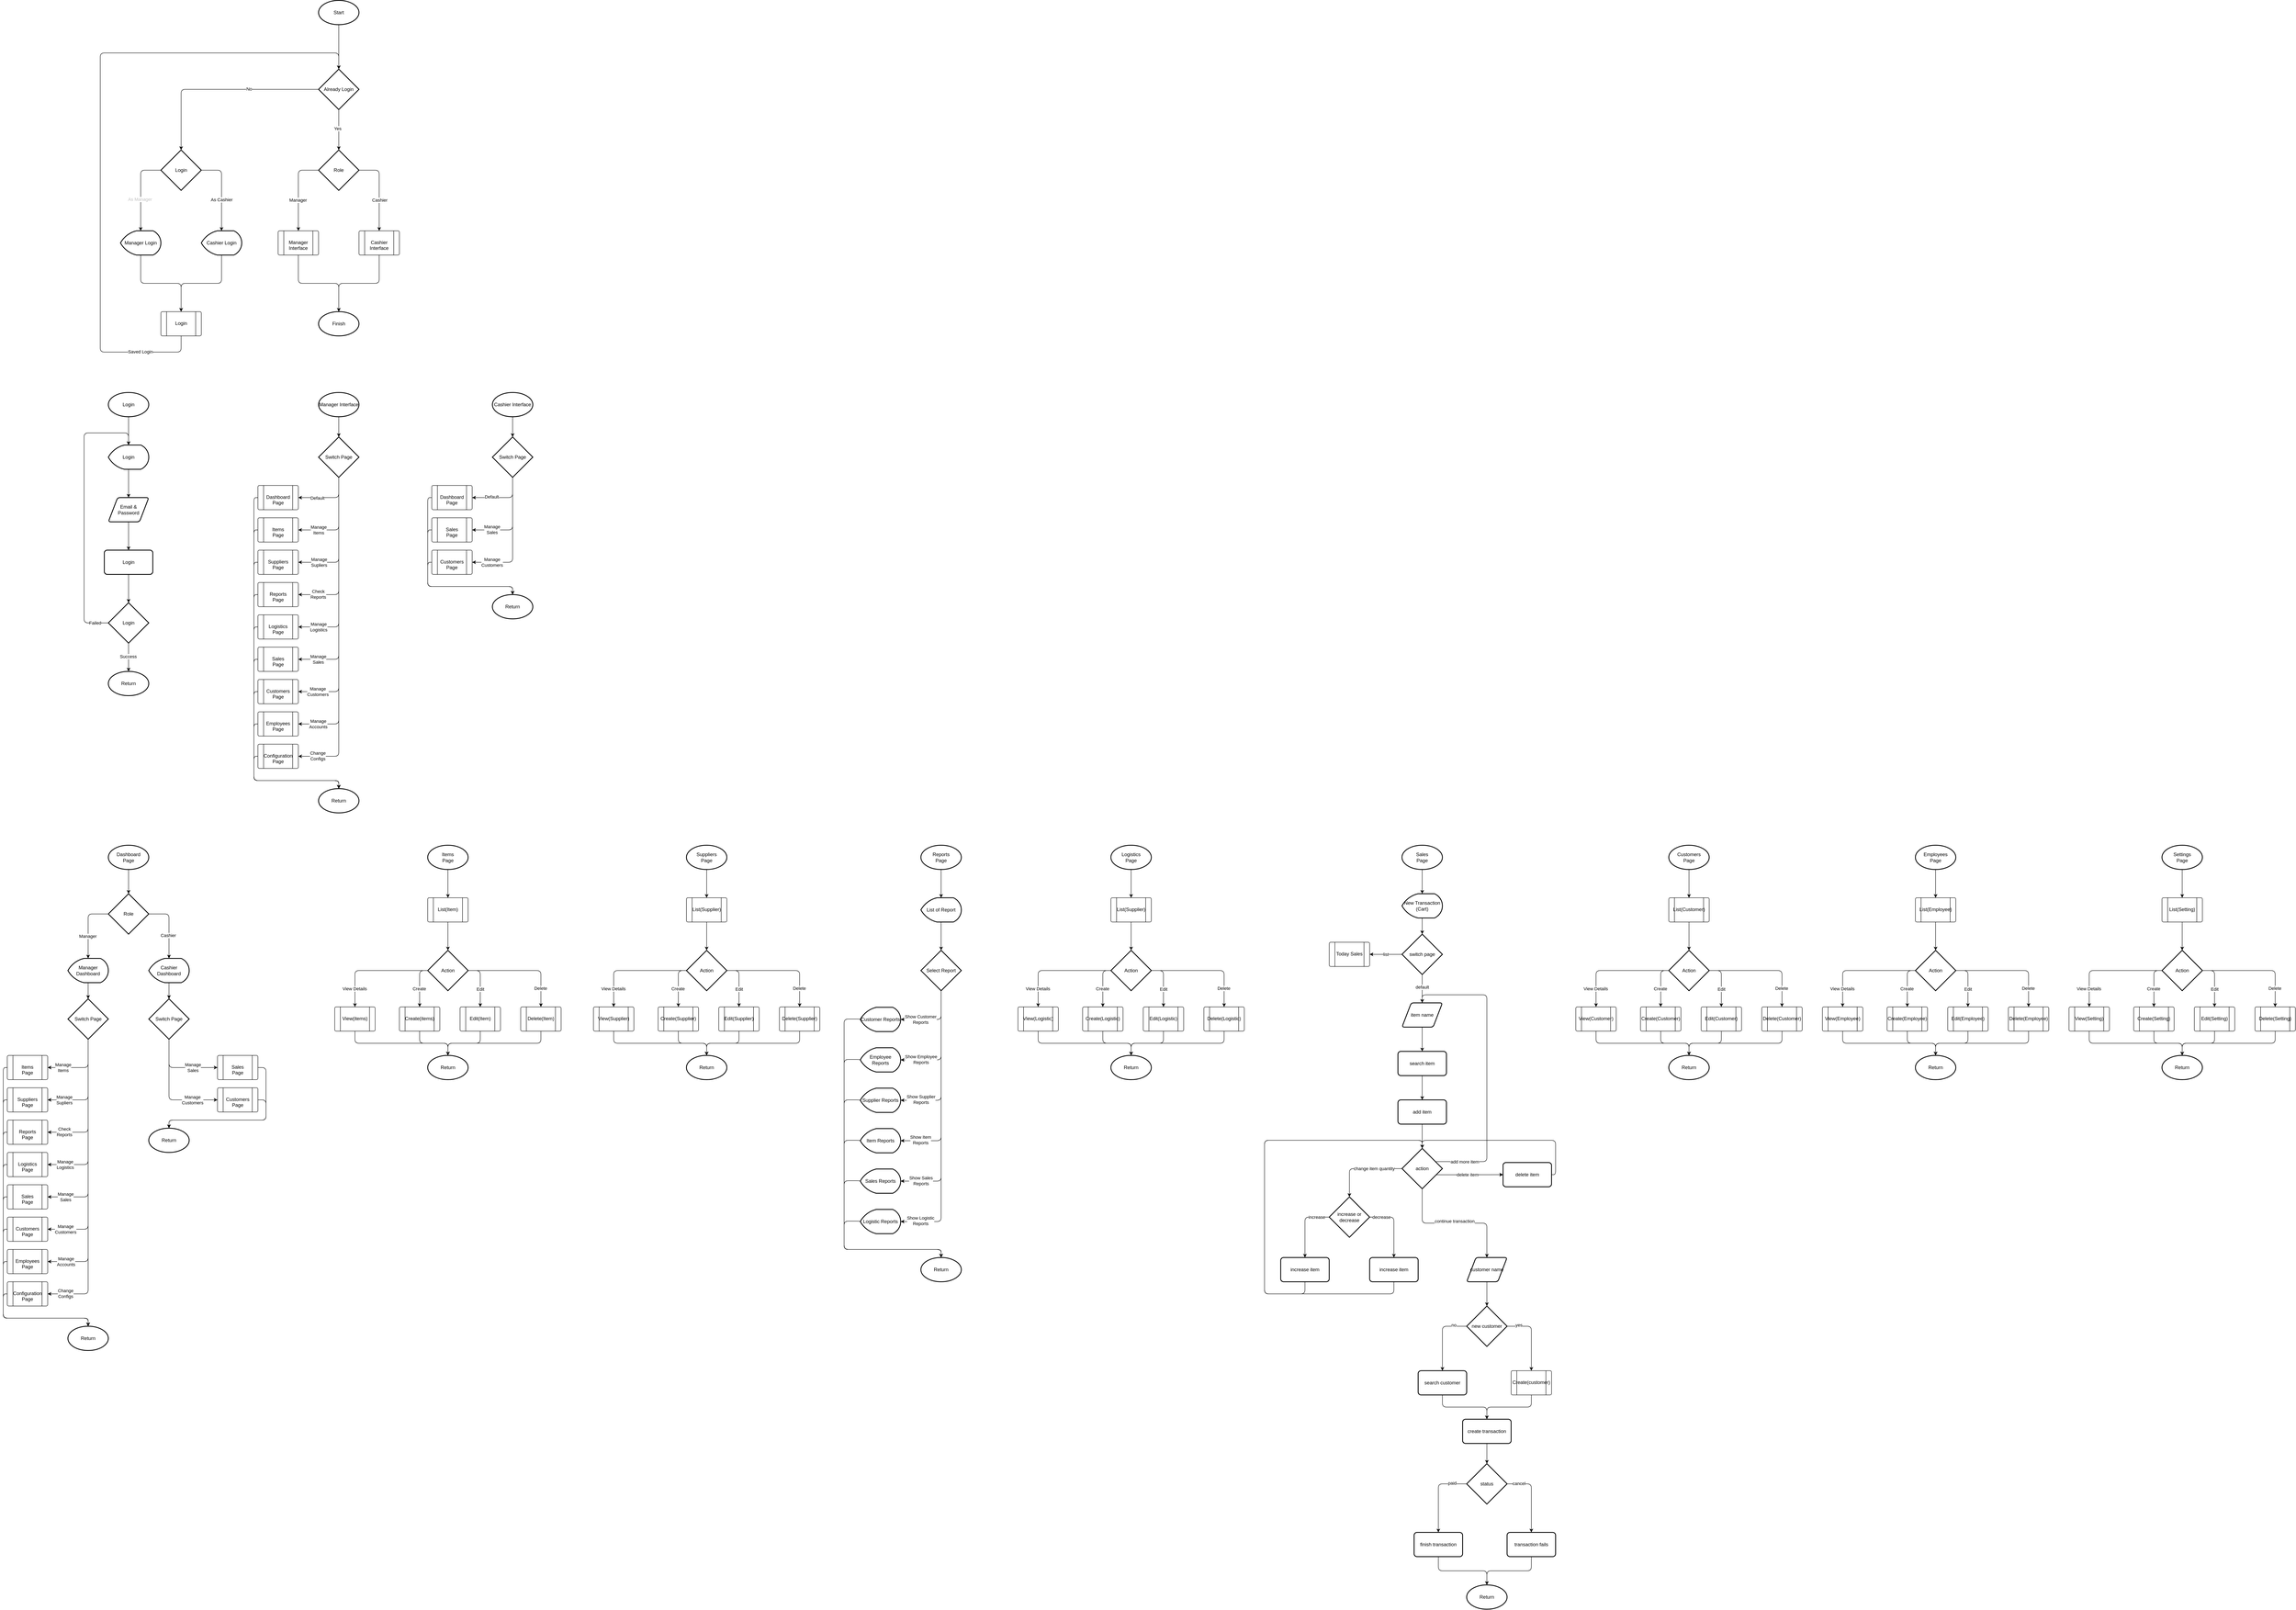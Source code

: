 <mxfile scale="4" border="0">
    <diagram id="0WHiQJ4IAS1gwfxTFyqe" name="Flowchart">
        <mxGraphModel dx="1676" dy="1185" grid="1" gridSize="10" guides="1" tooltips="1" connect="1" arrows="1" fold="1" page="0" pageScale="1" pageWidth="850" pageHeight="1100" math="0" shadow="0">
            <root>
                <mxCell id="0"/>
                <mxCell id="1" parent="0"/>
                <mxCell id="vffMdJl7W81mJxp-Y3j6-48" value="" style="edgeStyle=orthogonalEdgeStyle;html=1;" parent="1" source="vffMdJl7W81mJxp-Y3j6-1" target="vffMdJl7W81mJxp-Y3j6-20" edge="1">
                    <mxGeometry relative="1" as="geometry"/>
                </mxCell>
                <mxCell id="vffMdJl7W81mJxp-Y3j6-1" value="Start" style="strokeWidth=2;html=1;shape=mxgraph.flowchart.start_1;whiteSpace=wrap;" parent="1" vertex="1">
                    <mxGeometry x="130" y="-230" width="100" height="60" as="geometry"/>
                </mxCell>
                <mxCell id="vffMdJl7W81mJxp-Y3j6-54" style="edgeStyle=orthogonalEdgeStyle;html=1;exitX=1;exitY=0.5;exitDx=0;exitDy=0;exitPerimeter=0;" parent="1" source="vffMdJl7W81mJxp-Y3j6-6" target="vffMdJl7W81mJxp-Y3j6-8" edge="1">
                    <mxGeometry relative="1" as="geometry"/>
                </mxCell>
                <mxCell id="vffMdJl7W81mJxp-Y3j6-62" value="As Cashier" style="edgeLabel;html=1;align=center;verticalAlign=middle;resizable=0;points=[];" parent="vffMdJl7W81mJxp-Y3j6-54" vertex="1" connectable="0">
                    <mxGeometry x="0.229" relative="1" as="geometry">
                        <mxPoint as="offset"/>
                    </mxGeometry>
                </mxCell>
                <mxCell id="vffMdJl7W81mJxp-Y3j6-55" style="edgeStyle=orthogonalEdgeStyle;html=1;exitX=0;exitY=0.5;exitDx=0;exitDy=0;exitPerimeter=0;" parent="1" source="vffMdJl7W81mJxp-Y3j6-6" target="vffMdJl7W81mJxp-Y3j6-9" edge="1">
                    <mxGeometry relative="1" as="geometry">
                        <Array as="points">
                            <mxPoint x="-310" y="190"/>
                        </Array>
                    </mxGeometry>
                </mxCell>
                <mxCell id="vffMdJl7W81mJxp-Y3j6-65" value="&lt;font style=&quot;color: light-dark(rgb(192, 192, 192), rgb(255, 255, 255));&quot;&gt;As Manager&lt;/font&gt;" style="edgeLabel;html=1;align=center;verticalAlign=middle;resizable=0;points=[];" parent="vffMdJl7W81mJxp-Y3j6-55" vertex="1" connectable="0">
                    <mxGeometry x="0.219" y="-2" relative="1" as="geometry">
                        <mxPoint as="offset"/>
                    </mxGeometry>
                </mxCell>
                <mxCell id="vffMdJl7W81mJxp-Y3j6-6" value="Login" style="strokeWidth=2;html=1;shape=mxgraph.flowchart.decision;whiteSpace=wrap;" parent="1" vertex="1">
                    <mxGeometry x="-260" y="140" width="100" height="100" as="geometry"/>
                </mxCell>
                <mxCell id="vffMdJl7W81mJxp-Y3j6-57" style="edgeStyle=orthogonalEdgeStyle;html=1;exitX=0.5;exitY=1;exitDx=0;exitDy=0;exitPerimeter=0;" parent="1" source="vffMdJl7W81mJxp-Y3j6-8" target="vffMdJl7W81mJxp-Y3j6-10" edge="1">
                    <mxGeometry relative="1" as="geometry"/>
                </mxCell>
                <mxCell id="vffMdJl7W81mJxp-Y3j6-8" value="Cashier Login" style="strokeWidth=2;html=1;shape=mxgraph.flowchart.display;whiteSpace=wrap;" parent="1" vertex="1">
                    <mxGeometry x="-160" y="340" width="100" height="60" as="geometry"/>
                </mxCell>
                <mxCell id="vffMdJl7W81mJxp-Y3j6-59" style="edgeStyle=orthogonalEdgeStyle;html=1;exitX=0.5;exitY=1;exitDx=0;exitDy=0;exitPerimeter=0;" parent="1" source="vffMdJl7W81mJxp-Y3j6-9" target="vffMdJl7W81mJxp-Y3j6-10" edge="1">
                    <mxGeometry relative="1" as="geometry"/>
                </mxCell>
                <mxCell id="vffMdJl7W81mJxp-Y3j6-9" value="Manager Login" style="strokeWidth=2;html=1;shape=mxgraph.flowchart.display;whiteSpace=wrap;" parent="1" vertex="1">
                    <mxGeometry x="-360" y="340" width="100" height="60" as="geometry"/>
                </mxCell>
                <mxCell id="vffMdJl7W81mJxp-Y3j6-68" style="edgeStyle=orthogonalEdgeStyle;html=1;exitX=0.5;exitY=1;exitDx=0;exitDy=0;" parent="1" source="vffMdJl7W81mJxp-Y3j6-10" target="vffMdJl7W81mJxp-Y3j6-20" edge="1">
                    <mxGeometry relative="1" as="geometry">
                        <Array as="points">
                            <mxPoint x="-210" y="640"/>
                            <mxPoint x="-410" y="640"/>
                            <mxPoint x="-410" y="-100"/>
                            <mxPoint x="180" y="-100"/>
                        </Array>
                    </mxGeometry>
                </mxCell>
                <mxCell id="vffMdJl7W81mJxp-Y3j6-126" value="Saved Login" style="edgeLabel;html=1;align=center;verticalAlign=middle;resizable=0;points=[];" parent="vffMdJl7W81mJxp-Y3j6-68" vertex="1" connectable="0">
                    <mxGeometry x="-0.824" y="-1" relative="1" as="geometry">
                        <mxPoint as="offset"/>
                    </mxGeometry>
                </mxCell>
                <mxCell id="vffMdJl7W81mJxp-Y3j6-10" value="Login" style="verticalLabelPosition=bottom;verticalAlign=top;html=1;shape=process;whiteSpace=wrap;rounded=1;size=0.14;arcSize=6;spacingTop=-45;" parent="1" vertex="1">
                    <mxGeometry x="-260" y="540" width="100" height="60" as="geometry"/>
                </mxCell>
                <mxCell id="vffMdJl7W81mJxp-Y3j6-52" style="edgeStyle=orthogonalEdgeStyle;html=1;exitX=0;exitY=0.5;exitDx=0;exitDy=0;exitPerimeter=0;" parent="1" source="vffMdJl7W81mJxp-Y3j6-18" target="vffMdJl7W81mJxp-Y3j6-25" edge="1">
                    <mxGeometry relative="1" as="geometry"/>
                </mxCell>
                <mxCell id="vffMdJl7W81mJxp-Y3j6-122" value="Manager" style="edgeLabel;html=1;align=center;verticalAlign=middle;resizable=0;points=[];" parent="vffMdJl7W81mJxp-Y3j6-52" vertex="1" connectable="0">
                    <mxGeometry x="0.24" y="-1" relative="1" as="geometry">
                        <mxPoint as="offset"/>
                    </mxGeometry>
                </mxCell>
                <mxCell id="vffMdJl7W81mJxp-Y3j6-53" style="edgeStyle=orthogonalEdgeStyle;html=1;exitX=1;exitY=0.5;exitDx=0;exitDy=0;exitPerimeter=0;" parent="1" source="vffMdJl7W81mJxp-Y3j6-18" target="vffMdJl7W81mJxp-Y3j6-26" edge="1">
                    <mxGeometry relative="1" as="geometry"/>
                </mxCell>
                <mxCell id="vffMdJl7W81mJxp-Y3j6-123" value="Cashier" style="edgeLabel;html=1;align=center;verticalAlign=middle;resizable=0;points=[];" parent="vffMdJl7W81mJxp-Y3j6-53" vertex="1" connectable="0">
                    <mxGeometry x="0.24" y="1" relative="1" as="geometry">
                        <mxPoint as="offset"/>
                    </mxGeometry>
                </mxCell>
                <mxCell id="vffMdJl7W81mJxp-Y3j6-18" value="Role" style="strokeWidth=2;html=1;shape=mxgraph.flowchart.decision;whiteSpace=wrap;" parent="1" vertex="1">
                    <mxGeometry x="130" y="140" width="100" height="100" as="geometry"/>
                </mxCell>
                <mxCell id="vffMdJl7W81mJxp-Y3j6-49" value="" style="edgeStyle=orthogonalEdgeStyle;html=1;" parent="1" source="vffMdJl7W81mJxp-Y3j6-20" target="vffMdJl7W81mJxp-Y3j6-18" edge="1">
                    <mxGeometry relative="1" as="geometry"/>
                </mxCell>
                <mxCell id="vffMdJl7W81mJxp-Y3j6-128" value="Yes" style="edgeLabel;html=1;align=center;verticalAlign=middle;resizable=0;points=[];" parent="vffMdJl7W81mJxp-Y3j6-49" vertex="1" connectable="0">
                    <mxGeometry x="-0.056" y="-3" relative="1" as="geometry">
                        <mxPoint as="offset"/>
                    </mxGeometry>
                </mxCell>
                <mxCell id="vffMdJl7W81mJxp-Y3j6-67" style="edgeStyle=orthogonalEdgeStyle;html=1;exitX=0;exitY=0.5;exitDx=0;exitDy=0;exitPerimeter=0;" parent="1" source="vffMdJl7W81mJxp-Y3j6-20" target="vffMdJl7W81mJxp-Y3j6-6" edge="1">
                    <mxGeometry relative="1" as="geometry"/>
                </mxCell>
                <mxCell id="vffMdJl7W81mJxp-Y3j6-127" value="No" style="edgeLabel;html=1;align=center;verticalAlign=middle;resizable=0;points=[];" parent="vffMdJl7W81mJxp-Y3j6-67" vertex="1" connectable="0">
                    <mxGeometry x="-0.295" y="-1" relative="1" as="geometry">
                        <mxPoint as="offset"/>
                    </mxGeometry>
                </mxCell>
                <mxCell id="vffMdJl7W81mJxp-Y3j6-20" value="Already Login" style="strokeWidth=2;html=1;shape=mxgraph.flowchart.decision;whiteSpace=wrap;" parent="1" vertex="1">
                    <mxGeometry x="130" y="-60" width="100" height="100" as="geometry"/>
                </mxCell>
                <mxCell id="vffMdJl7W81mJxp-Y3j6-70" style="edgeStyle=orthogonalEdgeStyle;html=1;exitX=0.5;exitY=1;exitDx=0;exitDy=0;exitPerimeter=0;entryX=1;entryY=0.5;entryDx=0;entryDy=0;" parent="1" source="vffMdJl7W81mJxp-Y3j6-24" target="vffMdJl7W81mJxp-Y3j6-35" edge="1">
                    <mxGeometry relative="1" as="geometry">
                        <Array as="points">
                            <mxPoint x="180" y="1000"/>
                        </Array>
                    </mxGeometry>
                </mxCell>
                <mxCell id="vffMdJl7W81mJxp-Y3j6-129" value="Default" style="edgeLabel;html=1;align=center;verticalAlign=middle;resizable=0;points=[];" parent="vffMdJl7W81mJxp-Y3j6-70" vertex="1" connectable="0">
                    <mxGeometry x="0.373" y="1" relative="1" as="geometry">
                        <mxPoint as="offset"/>
                    </mxGeometry>
                </mxCell>
                <mxCell id="vffMdJl7W81mJxp-Y3j6-71" style="edgeStyle=orthogonalEdgeStyle;html=1;exitX=0.5;exitY=1;exitDx=0;exitDy=0;exitPerimeter=0;entryX=1;entryY=0.5;entryDx=0;entryDy=0;" parent="1" source="vffMdJl7W81mJxp-Y3j6-24" target="vffMdJl7W81mJxp-Y3j6-36" edge="1">
                    <mxGeometry relative="1" as="geometry">
                        <Array as="points">
                            <mxPoint x="180" y="1080"/>
                        </Array>
                    </mxGeometry>
                </mxCell>
                <mxCell id="vffMdJl7W81mJxp-Y3j6-131" value="Manage&lt;div&gt;Items&lt;/div&gt;" style="edgeLabel;html=1;align=center;verticalAlign=middle;resizable=0;points=[];" parent="vffMdJl7W81mJxp-Y3j6-71" vertex="1" connectable="0">
                    <mxGeometry x="0.598" relative="1" as="geometry">
                        <mxPoint x="4" as="offset"/>
                    </mxGeometry>
                </mxCell>
                <mxCell id="vffMdJl7W81mJxp-Y3j6-72" style="edgeStyle=orthogonalEdgeStyle;html=1;exitX=0.5;exitY=1;exitDx=0;exitDy=0;exitPerimeter=0;entryX=1;entryY=0.5;entryDx=0;entryDy=0;" parent="1" source="vffMdJl7W81mJxp-Y3j6-24" target="vffMdJl7W81mJxp-Y3j6-37" edge="1">
                    <mxGeometry relative="1" as="geometry"/>
                </mxCell>
                <mxCell id="vffMdJl7W81mJxp-Y3j6-132" value="Manage&lt;div&gt;Supliers&lt;/div&gt;" style="edgeLabel;html=1;align=center;verticalAlign=middle;resizable=0;points=[];" parent="vffMdJl7W81mJxp-Y3j6-72" vertex="1" connectable="0">
                    <mxGeometry x="0.686" relative="1" as="geometry">
                        <mxPoint x="2" as="offset"/>
                    </mxGeometry>
                </mxCell>
                <mxCell id="vffMdJl7W81mJxp-Y3j6-73" style="edgeStyle=orthogonalEdgeStyle;html=1;exitX=0.5;exitY=1;exitDx=0;exitDy=0;exitPerimeter=0;entryX=1;entryY=0.5;entryDx=0;entryDy=0;" parent="1" source="vffMdJl7W81mJxp-Y3j6-24" target="vffMdJl7W81mJxp-Y3j6-38" edge="1">
                    <mxGeometry relative="1" as="geometry"/>
                </mxCell>
                <mxCell id="vffMdJl7W81mJxp-Y3j6-133" value="Check&lt;div&gt;Reports&lt;/div&gt;" style="edgeLabel;html=1;align=center;verticalAlign=middle;resizable=0;points=[];" parent="vffMdJl7W81mJxp-Y3j6-73" vertex="1" connectable="0">
                    <mxGeometry x="0.75" y="-1" relative="1" as="geometry">
                        <mxPoint as="offset"/>
                    </mxGeometry>
                </mxCell>
                <mxCell id="vffMdJl7W81mJxp-Y3j6-74" style="edgeStyle=orthogonalEdgeStyle;html=1;exitX=0.5;exitY=1;exitDx=0;exitDy=0;exitPerimeter=0;entryX=1;entryY=0.5;entryDx=0;entryDy=0;" parent="1" source="vffMdJl7W81mJxp-Y3j6-24" target="vffMdJl7W81mJxp-Y3j6-39" edge="1">
                    <mxGeometry relative="1" as="geometry"/>
                </mxCell>
                <mxCell id="vffMdJl7W81mJxp-Y3j6-134" value="Manage&lt;div&gt;Logistics&lt;/div&gt;" style="edgeLabel;html=1;align=center;verticalAlign=middle;resizable=0;points=[];" parent="vffMdJl7W81mJxp-Y3j6-74" vertex="1" connectable="0">
                    <mxGeometry x="0.79" relative="1" as="geometry">
                        <mxPoint as="offset"/>
                    </mxGeometry>
                </mxCell>
                <mxCell id="vffMdJl7W81mJxp-Y3j6-75" style="edgeStyle=orthogonalEdgeStyle;html=1;exitX=0.5;exitY=1;exitDx=0;exitDy=0;exitPerimeter=0;entryX=1;entryY=0.5;entryDx=0;entryDy=0;" parent="1" source="vffMdJl7W81mJxp-Y3j6-24" target="vffMdJl7W81mJxp-Y3j6-40" edge="1">
                    <mxGeometry relative="1" as="geometry"/>
                </mxCell>
                <mxCell id="vffMdJl7W81mJxp-Y3j6-135" value="Manage&lt;div&gt;Sales&lt;/div&gt;" style="edgeLabel;html=1;align=center;verticalAlign=middle;resizable=0;points=[];" parent="vffMdJl7W81mJxp-Y3j6-75" vertex="1" connectable="0">
                    <mxGeometry x="0.823" relative="1" as="geometry">
                        <mxPoint as="offset"/>
                    </mxGeometry>
                </mxCell>
                <mxCell id="vffMdJl7W81mJxp-Y3j6-76" style="edgeStyle=orthogonalEdgeStyle;html=1;exitX=0.5;exitY=1;exitDx=0;exitDy=0;exitPerimeter=0;entryX=1;entryY=0.5;entryDx=0;entryDy=0;" parent="1" source="vffMdJl7W81mJxp-Y3j6-24" target="vffMdJl7W81mJxp-Y3j6-42" edge="1">
                    <mxGeometry relative="1" as="geometry"/>
                </mxCell>
                <mxCell id="vffMdJl7W81mJxp-Y3j6-136" value="Manage&lt;div&gt;Customers&lt;/div&gt;" style="edgeLabel;html=1;align=center;verticalAlign=middle;resizable=0;points=[];" parent="vffMdJl7W81mJxp-Y3j6-76" vertex="1" connectable="0">
                    <mxGeometry x="0.847" relative="1" as="geometry">
                        <mxPoint as="offset"/>
                    </mxGeometry>
                </mxCell>
                <mxCell id="vffMdJl7W81mJxp-Y3j6-77" style="edgeStyle=orthogonalEdgeStyle;html=1;exitX=0.5;exitY=1;exitDx=0;exitDy=0;exitPerimeter=0;entryX=1;entryY=0.5;entryDx=0;entryDy=0;" parent="1" source="vffMdJl7W81mJxp-Y3j6-24" target="vffMdJl7W81mJxp-Y3j6-43" edge="1">
                    <mxGeometry relative="1" as="geometry"/>
                </mxCell>
                <mxCell id="vffMdJl7W81mJxp-Y3j6-137" value="Manage&lt;div&gt;Accounts&lt;/div&gt;" style="edgeLabel;html=1;align=center;verticalAlign=middle;resizable=0;points=[];" parent="vffMdJl7W81mJxp-Y3j6-77" vertex="1" connectable="0">
                    <mxGeometry x="0.863" relative="1" as="geometry">
                        <mxPoint as="offset"/>
                    </mxGeometry>
                </mxCell>
                <mxCell id="vffMdJl7W81mJxp-Y3j6-78" style="edgeStyle=orthogonalEdgeStyle;html=1;exitX=0.5;exitY=1;exitDx=0;exitDy=0;exitPerimeter=0;entryX=1;entryY=0.5;entryDx=0;entryDy=0;" parent="1" source="vffMdJl7W81mJxp-Y3j6-24" target="vffMdJl7W81mJxp-Y3j6-44" edge="1">
                    <mxGeometry relative="1" as="geometry"/>
                </mxCell>
                <mxCell id="vffMdJl7W81mJxp-Y3j6-138" value="Change&lt;div&gt;Configs&lt;/div&gt;" style="edgeLabel;html=1;align=center;verticalAlign=middle;resizable=0;points=[];" parent="vffMdJl7W81mJxp-Y3j6-78" vertex="1" connectable="0">
                    <mxGeometry x="0.879" y="-1" relative="1" as="geometry">
                        <mxPoint as="offset"/>
                    </mxGeometry>
                </mxCell>
                <mxCell id="vffMdJl7W81mJxp-Y3j6-24" value="Switch Page" style="strokeWidth=2;html=1;shape=mxgraph.flowchart.decision;whiteSpace=wrap;" parent="1" vertex="1">
                    <mxGeometry x="130" y="850" width="100" height="100" as="geometry"/>
                </mxCell>
                <mxCell id="vffMdJl7W81mJxp-Y3j6-81" style="edgeStyle=orthogonalEdgeStyle;html=1;exitX=0.5;exitY=1;exitDx=0;exitDy=0;" parent="1" source="vffMdJl7W81mJxp-Y3j6-25" target="vffMdJl7W81mJxp-Y3j6-79" edge="1">
                    <mxGeometry relative="1" as="geometry"/>
                </mxCell>
                <mxCell id="vffMdJl7W81mJxp-Y3j6-25" value="Manager&lt;div&gt;Interface&lt;/div&gt;" style="verticalLabelPosition=bottom;verticalAlign=top;html=1;shape=process;whiteSpace=wrap;rounded=1;size=0.14;arcSize=6;spacingTop=-45;" parent="1" vertex="1">
                    <mxGeometry x="30" y="340" width="100" height="60" as="geometry"/>
                </mxCell>
                <mxCell id="vffMdJl7W81mJxp-Y3j6-80" style="edgeStyle=orthogonalEdgeStyle;html=1;exitX=0.5;exitY=1;exitDx=0;exitDy=0;" parent="1" source="vffMdJl7W81mJxp-Y3j6-26" target="vffMdJl7W81mJxp-Y3j6-79" edge="1">
                    <mxGeometry relative="1" as="geometry"/>
                </mxCell>
                <mxCell id="vffMdJl7W81mJxp-Y3j6-26" value="Cashier&lt;div&gt;Interface&lt;/div&gt;" style="verticalLabelPosition=bottom;verticalAlign=top;html=1;shape=process;whiteSpace=wrap;rounded=1;size=0.14;arcSize=6;spacingTop=-45;" parent="1" vertex="1">
                    <mxGeometry x="230" y="340" width="100" height="60" as="geometry"/>
                </mxCell>
                <mxCell id="vffMdJl7W81mJxp-Y3j6-69" value="" style="edgeStyle=orthogonalEdgeStyle;html=1;" parent="1" source="vffMdJl7W81mJxp-Y3j6-29" target="vffMdJl7W81mJxp-Y3j6-24" edge="1">
                    <mxGeometry relative="1" as="geometry"/>
                </mxCell>
                <mxCell id="vffMdJl7W81mJxp-Y3j6-29" value="Manager Interface" style="strokeWidth=2;html=1;shape=mxgraph.flowchart.start_1;whiteSpace=wrap;" parent="1" vertex="1">
                    <mxGeometry x="130" y="740" width="100" height="60" as="geometry"/>
                </mxCell>
                <mxCell id="vffMdJl7W81mJxp-Y3j6-99" style="edgeStyle=orthogonalEdgeStyle;html=1;exitX=0;exitY=0.5;exitDx=0;exitDy=0;" parent="1" source="vffMdJl7W81mJxp-Y3j6-35" target="vffMdJl7W81mJxp-Y3j6-92" edge="1">
                    <mxGeometry relative="1" as="geometry">
                        <Array as="points">
                            <mxPoint x="-30" y="1000"/>
                            <mxPoint x="-30" y="1700"/>
                            <mxPoint x="180" y="1700"/>
                        </Array>
                    </mxGeometry>
                </mxCell>
                <mxCell id="vffMdJl7W81mJxp-Y3j6-35" value="Dashboard&lt;div&gt;Page&lt;/div&gt;" style="verticalLabelPosition=bottom;verticalAlign=top;html=1;shape=process;whiteSpace=wrap;rounded=1;size=0.14;arcSize=6;spacingTop=-45;" parent="1" vertex="1">
                    <mxGeometry x="-20" y="970" width="100" height="60" as="geometry"/>
                </mxCell>
                <mxCell id="vffMdJl7W81mJxp-Y3j6-107" style="edgeStyle=orthogonalEdgeStyle;html=1;exitX=0;exitY=0.5;exitDx=0;exitDy=0;" parent="1" source="vffMdJl7W81mJxp-Y3j6-36" target="vffMdJl7W81mJxp-Y3j6-92" edge="1">
                    <mxGeometry relative="1" as="geometry">
                        <Array as="points">
                            <mxPoint x="-30" y="1080"/>
                            <mxPoint x="-30" y="1700"/>
                            <mxPoint x="180" y="1700"/>
                        </Array>
                    </mxGeometry>
                </mxCell>
                <mxCell id="vffMdJl7W81mJxp-Y3j6-36" value="Items&lt;div&gt;Page&lt;/div&gt;" style="verticalLabelPosition=bottom;verticalAlign=top;html=1;shape=process;whiteSpace=wrap;rounded=1;size=0.14;arcSize=6;spacingTop=-45;" parent="1" vertex="1">
                    <mxGeometry x="-20" y="1050" width="100" height="60" as="geometry"/>
                </mxCell>
                <mxCell id="vffMdJl7W81mJxp-Y3j6-106" style="edgeStyle=orthogonalEdgeStyle;html=1;exitX=0;exitY=0.5;exitDx=0;exitDy=0;" parent="1" source="vffMdJl7W81mJxp-Y3j6-37" target="vffMdJl7W81mJxp-Y3j6-92" edge="1">
                    <mxGeometry relative="1" as="geometry">
                        <Array as="points">
                            <mxPoint x="-30" y="1160"/>
                            <mxPoint x="-30" y="1700"/>
                            <mxPoint x="180" y="1700"/>
                        </Array>
                    </mxGeometry>
                </mxCell>
                <mxCell id="vffMdJl7W81mJxp-Y3j6-37" value="Suppliers&lt;div&gt;Page&lt;/div&gt;" style="verticalLabelPosition=bottom;verticalAlign=top;html=1;shape=process;whiteSpace=wrap;rounded=1;size=0.14;arcSize=6;spacingTop=-45;" parent="1" vertex="1">
                    <mxGeometry x="-20" y="1130" width="100" height="60" as="geometry"/>
                </mxCell>
                <mxCell id="vffMdJl7W81mJxp-Y3j6-105" style="edgeStyle=orthogonalEdgeStyle;html=1;exitX=0;exitY=0.5;exitDx=0;exitDy=0;" parent="1" source="vffMdJl7W81mJxp-Y3j6-38" target="vffMdJl7W81mJxp-Y3j6-92" edge="1">
                    <mxGeometry relative="1" as="geometry">
                        <Array as="points">
                            <mxPoint x="-30" y="1240"/>
                            <mxPoint x="-30" y="1700"/>
                            <mxPoint x="180" y="1700"/>
                        </Array>
                    </mxGeometry>
                </mxCell>
                <mxCell id="vffMdJl7W81mJxp-Y3j6-38" value="Reports&lt;div&gt;Page&lt;/div&gt;" style="verticalLabelPosition=bottom;verticalAlign=top;html=1;shape=process;whiteSpace=wrap;rounded=1;size=0.14;arcSize=6;spacingTop=-45;" parent="1" vertex="1">
                    <mxGeometry x="-20" y="1210" width="100" height="60" as="geometry"/>
                </mxCell>
                <mxCell id="vffMdJl7W81mJxp-Y3j6-104" style="edgeStyle=orthogonalEdgeStyle;html=1;exitX=0;exitY=0.5;exitDx=0;exitDy=0;" parent="1" source="vffMdJl7W81mJxp-Y3j6-39" target="vffMdJl7W81mJxp-Y3j6-92" edge="1">
                    <mxGeometry relative="1" as="geometry">
                        <Array as="points">
                            <mxPoint x="-30" y="1320"/>
                            <mxPoint x="-30" y="1700"/>
                            <mxPoint x="180" y="1700"/>
                        </Array>
                    </mxGeometry>
                </mxCell>
                <mxCell id="vffMdJl7W81mJxp-Y3j6-39" value="Logistics&lt;div&gt;Page&lt;/div&gt;" style="verticalLabelPosition=bottom;verticalAlign=top;html=1;shape=process;whiteSpace=wrap;rounded=1;size=0.14;arcSize=6;spacingTop=-45;" parent="1" vertex="1">
                    <mxGeometry x="-20" y="1290" width="100" height="60" as="geometry"/>
                </mxCell>
                <mxCell id="vffMdJl7W81mJxp-Y3j6-103" style="edgeStyle=orthogonalEdgeStyle;html=1;exitX=0;exitY=0.5;exitDx=0;exitDy=0;" parent="1" source="vffMdJl7W81mJxp-Y3j6-40" target="vffMdJl7W81mJxp-Y3j6-92" edge="1">
                    <mxGeometry relative="1" as="geometry">
                        <Array as="points">
                            <mxPoint x="-30" y="1400"/>
                            <mxPoint x="-30" y="1700"/>
                            <mxPoint x="180" y="1700"/>
                        </Array>
                    </mxGeometry>
                </mxCell>
                <mxCell id="vffMdJl7W81mJxp-Y3j6-40" value="Sales&lt;div&gt;Page&lt;/div&gt;" style="verticalLabelPosition=bottom;verticalAlign=top;html=1;shape=process;whiteSpace=wrap;rounded=1;size=0.14;arcSize=6;spacingTop=-45;" parent="1" vertex="1">
                    <mxGeometry x="-20" y="1370" width="100" height="60" as="geometry"/>
                </mxCell>
                <mxCell id="vffMdJl7W81mJxp-Y3j6-102" style="edgeStyle=orthogonalEdgeStyle;html=1;exitX=0;exitY=0.5;exitDx=0;exitDy=0;" parent="1" source="vffMdJl7W81mJxp-Y3j6-42" target="vffMdJl7W81mJxp-Y3j6-92" edge="1">
                    <mxGeometry relative="1" as="geometry">
                        <Array as="points">
                            <mxPoint x="-30" y="1480"/>
                            <mxPoint x="-30" y="1700"/>
                            <mxPoint x="180" y="1700"/>
                        </Array>
                    </mxGeometry>
                </mxCell>
                <mxCell id="vffMdJl7W81mJxp-Y3j6-42" value="Customers&lt;div&gt;Page&lt;/div&gt;" style="verticalLabelPosition=bottom;verticalAlign=top;html=1;shape=process;whiteSpace=wrap;rounded=1;size=0.14;arcSize=6;spacingTop=-45;" parent="1" vertex="1">
                    <mxGeometry x="-20" y="1450" width="100" height="60" as="geometry"/>
                </mxCell>
                <mxCell id="vffMdJl7W81mJxp-Y3j6-101" style="edgeStyle=orthogonalEdgeStyle;html=1;exitX=0;exitY=0.5;exitDx=0;exitDy=0;" parent="1" source="vffMdJl7W81mJxp-Y3j6-43" target="vffMdJl7W81mJxp-Y3j6-92" edge="1">
                    <mxGeometry relative="1" as="geometry">
                        <Array as="points">
                            <mxPoint x="-30" y="1560"/>
                            <mxPoint x="-30" y="1700"/>
                            <mxPoint x="180" y="1700"/>
                        </Array>
                    </mxGeometry>
                </mxCell>
                <mxCell id="vffMdJl7W81mJxp-Y3j6-43" value="Employees&lt;div&gt;Page&lt;/div&gt;" style="verticalLabelPosition=bottom;verticalAlign=top;html=1;shape=process;whiteSpace=wrap;rounded=1;size=0.14;arcSize=6;spacingTop=-45;" parent="1" vertex="1">
                    <mxGeometry x="-20" y="1530" width="100" height="60" as="geometry"/>
                </mxCell>
                <mxCell id="vffMdJl7W81mJxp-Y3j6-100" style="edgeStyle=orthogonalEdgeStyle;html=1;exitX=0;exitY=0.5;exitDx=0;exitDy=0;" parent="1" source="vffMdJl7W81mJxp-Y3j6-44" target="vffMdJl7W81mJxp-Y3j6-92" edge="1">
                    <mxGeometry relative="1" as="geometry">
                        <Array as="points">
                            <mxPoint x="-30" y="1640"/>
                            <mxPoint x="-30" y="1700"/>
                            <mxPoint x="180" y="1700"/>
                        </Array>
                    </mxGeometry>
                </mxCell>
                <mxCell id="vffMdJl7W81mJxp-Y3j6-44" value="Configuration&lt;div&gt;Page&lt;/div&gt;" style="verticalLabelPosition=bottom;verticalAlign=top;html=1;shape=process;whiteSpace=wrap;rounded=1;size=0.14;arcSize=6;spacingTop=-45;" parent="1" vertex="1">
                    <mxGeometry x="-20" y="1610" width="100" height="60" as="geometry"/>
                </mxCell>
                <mxCell id="vffMdJl7W81mJxp-Y3j6-79" value="Finish" style="strokeWidth=2;html=1;shape=mxgraph.flowchart.start_1;whiteSpace=wrap;" parent="1" vertex="1">
                    <mxGeometry x="130" y="540" width="100" height="60" as="geometry"/>
                </mxCell>
                <mxCell id="vffMdJl7W81mJxp-Y3j6-82" style="edgeStyle=orthogonalEdgeStyle;html=1;exitX=0.5;exitY=1;exitDx=0;exitDy=0;exitPerimeter=0;entryX=1;entryY=0.5;entryDx=0;entryDy=0;" parent="1" source="vffMdJl7W81mJxp-Y3j6-83" target="vffMdJl7W81mJxp-Y3j6-86" edge="1">
                    <mxGeometry relative="1" as="geometry">
                        <Array as="points">
                            <mxPoint x="610" y="1000"/>
                        </Array>
                    </mxGeometry>
                </mxCell>
                <mxCell id="vffMdJl7W81mJxp-Y3j6-130" value="Default" style="edgeLabel;html=1;align=center;verticalAlign=middle;resizable=0;points=[];" parent="vffMdJl7W81mJxp-Y3j6-82" vertex="1" connectable="0">
                    <mxGeometry x="0.357" y="-2" relative="1" as="geometry">
                        <mxPoint as="offset"/>
                    </mxGeometry>
                </mxCell>
                <mxCell id="vffMdJl7W81mJxp-Y3j6-89" style="edgeStyle=orthogonalEdgeStyle;html=1;exitX=0.5;exitY=1;exitDx=0;exitDy=0;exitPerimeter=0;entryX=1;entryY=0.5;entryDx=0;entryDy=0;" parent="1" source="vffMdJl7W81mJxp-Y3j6-83" target="vffMdJl7W81mJxp-Y3j6-87" edge="1">
                    <mxGeometry relative="1" as="geometry"/>
                </mxCell>
                <mxCell id="vffMdJl7W81mJxp-Y3j6-139" value="Manage&lt;div&gt;Sales&lt;/div&gt;" style="edgeLabel;html=1;align=center;verticalAlign=middle;resizable=0;points=[];" parent="vffMdJl7W81mJxp-Y3j6-89" vertex="1" connectable="0">
                    <mxGeometry x="0.573" y="-1" relative="1" as="geometry">
                        <mxPoint as="offset"/>
                    </mxGeometry>
                </mxCell>
                <mxCell id="vffMdJl7W81mJxp-Y3j6-90" style="edgeStyle=orthogonalEdgeStyle;html=1;exitX=0.5;exitY=1;exitDx=0;exitDy=0;exitPerimeter=0;entryX=1;entryY=0.5;entryDx=0;entryDy=0;" parent="1" source="vffMdJl7W81mJxp-Y3j6-83" target="vffMdJl7W81mJxp-Y3j6-88" edge="1">
                    <mxGeometry relative="1" as="geometry"/>
                </mxCell>
                <mxCell id="vffMdJl7W81mJxp-Y3j6-140" value="Manage&lt;div&gt;Customers&lt;/div&gt;" style="edgeLabel;html=1;align=center;verticalAlign=middle;resizable=0;points=[];" parent="vffMdJl7W81mJxp-Y3j6-90" vertex="1" connectable="0">
                    <mxGeometry x="0.683" relative="1" as="geometry">
                        <mxPoint as="offset"/>
                    </mxGeometry>
                </mxCell>
                <mxCell id="vffMdJl7W81mJxp-Y3j6-83" value="Switch Page" style="strokeWidth=2;html=1;shape=mxgraph.flowchart.decision;whiteSpace=wrap;" parent="1" vertex="1">
                    <mxGeometry x="560" y="850" width="100" height="100" as="geometry"/>
                </mxCell>
                <mxCell id="vffMdJl7W81mJxp-Y3j6-84" value="" style="edgeStyle=orthogonalEdgeStyle;html=1;" parent="1" source="vffMdJl7W81mJxp-Y3j6-85" target="vffMdJl7W81mJxp-Y3j6-83" edge="1">
                    <mxGeometry relative="1" as="geometry"/>
                </mxCell>
                <mxCell id="vffMdJl7W81mJxp-Y3j6-85" value="Cashier Interface" style="strokeWidth=2;html=1;shape=mxgraph.flowchart.start_1;whiteSpace=wrap;" parent="1" vertex="1">
                    <mxGeometry x="560" y="740" width="100" height="60" as="geometry"/>
                </mxCell>
                <mxCell id="vffMdJl7W81mJxp-Y3j6-96" style="edgeStyle=orthogonalEdgeStyle;html=1;exitX=0;exitY=0.5;exitDx=0;exitDy=0;" parent="1" source="vffMdJl7W81mJxp-Y3j6-86" target="vffMdJl7W81mJxp-Y3j6-95" edge="1">
                    <mxGeometry relative="1" as="geometry">
                        <Array as="points">
                            <mxPoint x="400" y="1000"/>
                            <mxPoint x="400" y="1220"/>
                            <mxPoint x="610" y="1220"/>
                        </Array>
                    </mxGeometry>
                </mxCell>
                <mxCell id="vffMdJl7W81mJxp-Y3j6-86" value="Dashboard&lt;div&gt;Page&lt;/div&gt;" style="verticalLabelPosition=bottom;verticalAlign=top;html=1;shape=process;whiteSpace=wrap;rounded=1;size=0.14;arcSize=6;spacingTop=-45;" parent="1" vertex="1">
                    <mxGeometry x="410" y="970" width="100" height="60" as="geometry"/>
                </mxCell>
                <mxCell id="vffMdJl7W81mJxp-Y3j6-97" style="edgeStyle=orthogonalEdgeStyle;html=1;exitX=0;exitY=0.5;exitDx=0;exitDy=0;" parent="1" source="vffMdJl7W81mJxp-Y3j6-87" target="vffMdJl7W81mJxp-Y3j6-95" edge="1">
                    <mxGeometry relative="1" as="geometry">
                        <Array as="points">
                            <mxPoint x="400" y="1080"/>
                            <mxPoint x="400" y="1220"/>
                            <mxPoint x="610" y="1220"/>
                        </Array>
                    </mxGeometry>
                </mxCell>
                <mxCell id="vffMdJl7W81mJxp-Y3j6-87" value="Sales&lt;div&gt;Page&lt;/div&gt;" style="verticalLabelPosition=bottom;verticalAlign=top;html=1;shape=process;whiteSpace=wrap;rounded=1;size=0.14;arcSize=6;spacingTop=-45;" parent="1" vertex="1">
                    <mxGeometry x="410" y="1050" width="100" height="60" as="geometry"/>
                </mxCell>
                <mxCell id="vffMdJl7W81mJxp-Y3j6-98" style="edgeStyle=orthogonalEdgeStyle;html=1;exitX=0;exitY=0.5;exitDx=0;exitDy=0;" parent="1" source="vffMdJl7W81mJxp-Y3j6-88" target="vffMdJl7W81mJxp-Y3j6-95" edge="1">
                    <mxGeometry relative="1" as="geometry">
                        <Array as="points">
                            <mxPoint x="400" y="1160"/>
                            <mxPoint x="400" y="1220"/>
                            <mxPoint x="610" y="1220"/>
                        </Array>
                    </mxGeometry>
                </mxCell>
                <mxCell id="vffMdJl7W81mJxp-Y3j6-88" value="Customers&lt;div&gt;Page&lt;/div&gt;" style="verticalLabelPosition=bottom;verticalAlign=top;html=1;shape=process;whiteSpace=wrap;rounded=1;size=0.14;arcSize=6;spacingTop=-45;" parent="1" vertex="1">
                    <mxGeometry x="410" y="1130" width="100" height="60" as="geometry"/>
                </mxCell>
                <mxCell id="vffMdJl7W81mJxp-Y3j6-110" value="" style="edgeStyle=orthogonalEdgeStyle;html=1;" parent="1" source="vffMdJl7W81mJxp-Y3j6-119" target="vffMdJl7W81mJxp-Y3j6-109" edge="1">
                    <mxGeometry relative="1" as="geometry"/>
                </mxCell>
                <mxCell id="vffMdJl7W81mJxp-Y3j6-91" value="Login" style="strokeWidth=2;html=1;shape=mxgraph.flowchart.start_1;whiteSpace=wrap;" parent="1" vertex="1">
                    <mxGeometry x="-390" y="740" width="100" height="60" as="geometry"/>
                </mxCell>
                <mxCell id="vffMdJl7W81mJxp-Y3j6-92" value="Return" style="strokeWidth=2;html=1;shape=mxgraph.flowchart.start_1;whiteSpace=wrap;" parent="1" vertex="1">
                    <mxGeometry x="130" y="1720" width="100" height="60" as="geometry"/>
                </mxCell>
                <mxCell id="vffMdJl7W81mJxp-Y3j6-95" value="Return" style="strokeWidth=2;html=1;shape=mxgraph.flowchart.start_1;whiteSpace=wrap;" parent="1" vertex="1">
                    <mxGeometry x="560" y="1240" width="100" height="60" as="geometry"/>
                </mxCell>
                <mxCell id="vffMdJl7W81mJxp-Y3j6-112" value="" style="edgeStyle=orthogonalEdgeStyle;html=1;" parent="1" source="vffMdJl7W81mJxp-Y3j6-109" target="vffMdJl7W81mJxp-Y3j6-111" edge="1">
                    <mxGeometry relative="1" as="geometry"/>
                </mxCell>
                <mxCell id="vffMdJl7W81mJxp-Y3j6-109" value="Email &amp;amp;&lt;div&gt;Password&lt;/div&gt;" style="shape=parallelogram;html=1;strokeWidth=2;perimeter=parallelogramPerimeter;whiteSpace=wrap;rounded=1;arcSize=12;size=0.23;" parent="1" vertex="1">
                    <mxGeometry x="-390" y="1000" width="100" height="60" as="geometry"/>
                </mxCell>
                <mxCell id="vffMdJl7W81mJxp-Y3j6-116" value="" style="edgeStyle=orthogonalEdgeStyle;html=1;" parent="1" source="vffMdJl7W81mJxp-Y3j6-111" target="vffMdJl7W81mJxp-Y3j6-115" edge="1">
                    <mxGeometry relative="1" as="geometry"/>
                </mxCell>
                <mxCell id="vffMdJl7W81mJxp-Y3j6-111" value="Login" style="whiteSpace=wrap;html=1;strokeWidth=2;rounded=1;arcSize=12;" parent="1" vertex="1">
                    <mxGeometry x="-400" y="1130" width="120" height="60" as="geometry"/>
                </mxCell>
                <mxCell id="vffMdJl7W81mJxp-Y3j6-113" value="Return" style="strokeWidth=2;html=1;shape=mxgraph.flowchart.start_1;whiteSpace=wrap;" parent="1" vertex="1">
                    <mxGeometry x="-390" y="1430" width="100" height="60" as="geometry"/>
                </mxCell>
                <mxCell id="vffMdJl7W81mJxp-Y3j6-117" value="" style="edgeStyle=orthogonalEdgeStyle;html=1;" parent="1" source="vffMdJl7W81mJxp-Y3j6-115" target="vffMdJl7W81mJxp-Y3j6-113" edge="1">
                    <mxGeometry relative="1" as="geometry"/>
                </mxCell>
                <mxCell id="vffMdJl7W81mJxp-Y3j6-125" value="Success" style="edgeLabel;html=1;align=center;verticalAlign=middle;resizable=0;points=[];" parent="vffMdJl7W81mJxp-Y3j6-117" vertex="1" connectable="0">
                    <mxGeometry x="-0.063" y="-1" relative="1" as="geometry">
                        <mxPoint as="offset"/>
                    </mxGeometry>
                </mxCell>
                <mxCell id="vffMdJl7W81mJxp-Y3j6-115" value="Login" style="strokeWidth=2;html=1;shape=mxgraph.flowchart.decision;whiteSpace=wrap;" parent="1" vertex="1">
                    <mxGeometry x="-390" y="1260" width="100" height="100" as="geometry"/>
                </mxCell>
                <mxCell id="vffMdJl7W81mJxp-Y3j6-120" value="" style="edgeStyle=orthogonalEdgeStyle;html=1;" parent="1" source="vffMdJl7W81mJxp-Y3j6-91" target="vffMdJl7W81mJxp-Y3j6-119" edge="1">
                    <mxGeometry relative="1" as="geometry">
                        <mxPoint x="-340" y="800" as="sourcePoint"/>
                        <mxPoint x="-340" y="1030" as="targetPoint"/>
                    </mxGeometry>
                </mxCell>
                <mxCell id="vffMdJl7W81mJxp-Y3j6-119" value="Login" style="strokeWidth=2;html=1;shape=mxgraph.flowchart.display;whiteSpace=wrap;" parent="1" vertex="1">
                    <mxGeometry x="-390" y="870" width="100" height="60" as="geometry"/>
                </mxCell>
                <mxCell id="vffMdJl7W81mJxp-Y3j6-121" style="edgeStyle=orthogonalEdgeStyle;html=1;exitX=0;exitY=0.5;exitDx=0;exitDy=0;exitPerimeter=0;entryX=0.5;entryY=0;entryDx=0;entryDy=0;entryPerimeter=0;" parent="1" source="vffMdJl7W81mJxp-Y3j6-115" target="vffMdJl7W81mJxp-Y3j6-119" edge="1">
                    <mxGeometry relative="1" as="geometry">
                        <Array as="points">
                            <mxPoint x="-450" y="1310"/>
                            <mxPoint x="-450" y="840"/>
                            <mxPoint x="-340" y="840"/>
                        </Array>
                    </mxGeometry>
                </mxCell>
                <mxCell id="vffMdJl7W81mJxp-Y3j6-124" value="Failed" style="edgeLabel;html=1;align=center;verticalAlign=middle;resizable=0;points=[];" parent="vffMdJl7W81mJxp-Y3j6-121" vertex="1" connectable="0">
                    <mxGeometry x="-0.9" relative="1" as="geometry">
                        <mxPoint as="offset"/>
                    </mxGeometry>
                </mxCell>
                <mxCell id="vffMdJl7W81mJxp-Y3j6-147" value="" style="edgeStyle=orthogonalEdgeStyle;html=1;" parent="1" source="vffMdJl7W81mJxp-Y3j6-141" target="vffMdJl7W81mJxp-Y3j6-143" edge="1">
                    <mxGeometry relative="1" as="geometry"/>
                </mxCell>
                <mxCell id="vffMdJl7W81mJxp-Y3j6-141" value="Dashboard&lt;div&gt;Page&lt;/div&gt;" style="strokeWidth=2;html=1;shape=mxgraph.flowchart.start_1;whiteSpace=wrap;" parent="1" vertex="1">
                    <mxGeometry x="-390" y="1860" width="100" height="60" as="geometry"/>
                </mxCell>
                <mxCell id="vffMdJl7W81mJxp-Y3j6-199" value="" style="edgeStyle=orthogonalEdgeStyle;html=1;" parent="1" source="vffMdJl7W81mJxp-Y3j6-142" target="vffMdJl7W81mJxp-Y3j6-179" edge="1">
                    <mxGeometry relative="1" as="geometry"/>
                </mxCell>
                <mxCell id="vffMdJl7W81mJxp-Y3j6-142" value="Manager Dashboard" style="strokeWidth=2;html=1;shape=mxgraph.flowchart.display;whiteSpace=wrap;" parent="1" vertex="1">
                    <mxGeometry x="-490" y="2140" width="100" height="60" as="geometry"/>
                </mxCell>
                <mxCell id="vffMdJl7W81mJxp-Y3j6-145" style="edgeStyle=orthogonalEdgeStyle;html=1;exitX=0;exitY=0.5;exitDx=0;exitDy=0;exitPerimeter=0;" parent="1" source="vffMdJl7W81mJxp-Y3j6-143" target="vffMdJl7W81mJxp-Y3j6-142" edge="1">
                    <mxGeometry relative="1" as="geometry"/>
                </mxCell>
                <mxCell id="vffMdJl7W81mJxp-Y3j6-148" value="Manager" style="edgeLabel;html=1;align=center;verticalAlign=middle;resizable=0;points=[];" parent="vffMdJl7W81mJxp-Y3j6-145" vertex="1" connectable="0">
                    <mxGeometry x="0.315" y="-1" relative="1" as="geometry">
                        <mxPoint as="offset"/>
                    </mxGeometry>
                </mxCell>
                <mxCell id="vffMdJl7W81mJxp-Y3j6-146" style="edgeStyle=orthogonalEdgeStyle;html=1;exitX=1;exitY=0.5;exitDx=0;exitDy=0;exitPerimeter=0;" parent="1" source="vffMdJl7W81mJxp-Y3j6-143" target="vffMdJl7W81mJxp-Y3j6-144" edge="1">
                    <mxGeometry relative="1" as="geometry"/>
                </mxCell>
                <mxCell id="vffMdJl7W81mJxp-Y3j6-149" value="Cashier" style="edgeLabel;html=1;align=center;verticalAlign=middle;resizable=0;points=[];" parent="vffMdJl7W81mJxp-Y3j6-146" vertex="1" connectable="0">
                    <mxGeometry x="0.289" y="-2" relative="1" as="geometry">
                        <mxPoint as="offset"/>
                    </mxGeometry>
                </mxCell>
                <mxCell id="vffMdJl7W81mJxp-Y3j6-143" value="Role" style="strokeWidth=2;html=1;shape=mxgraph.flowchart.decision;whiteSpace=wrap;" parent="1" vertex="1">
                    <mxGeometry x="-390" y="1980" width="100" height="100" as="geometry"/>
                </mxCell>
                <mxCell id="vffMdJl7W81mJxp-Y3j6-214" value="" style="edgeStyle=orthogonalEdgeStyle;html=1;" parent="1" source="vffMdJl7W81mJxp-Y3j6-144" target="vffMdJl7W81mJxp-Y3j6-206" edge="1">
                    <mxGeometry relative="1" as="geometry"/>
                </mxCell>
                <mxCell id="vffMdJl7W81mJxp-Y3j6-144" value="Cashier Dashboard" style="strokeWidth=2;html=1;shape=mxgraph.flowchart.display;whiteSpace=wrap;" parent="1" vertex="1">
                    <mxGeometry x="-290" y="2140" width="100" height="60" as="geometry"/>
                </mxCell>
                <mxCell id="vffMdJl7W81mJxp-Y3j6-163" style="edgeStyle=orthogonalEdgeStyle;html=1;exitX=0.5;exitY=1;exitDx=0;exitDy=0;exitPerimeter=0;entryX=1;entryY=0.5;entryDx=0;entryDy=0;" parent="1" source="vffMdJl7W81mJxp-Y3j6-179" target="vffMdJl7W81mJxp-Y3j6-183" edge="1">
                    <mxGeometry relative="1" as="geometry">
                        <Array as="points">
                            <mxPoint x="-440" y="2410"/>
                        </Array>
                    </mxGeometry>
                </mxCell>
                <mxCell id="vffMdJl7W81mJxp-Y3j6-164" value="Manage&lt;div&gt;Items&lt;/div&gt;" style="edgeLabel;html=1;align=center;verticalAlign=middle;resizable=0;points=[];" parent="vffMdJl7W81mJxp-Y3j6-163" vertex="1" connectable="0">
                    <mxGeometry x="0.598" relative="1" as="geometry">
                        <mxPoint x="4" as="offset"/>
                    </mxGeometry>
                </mxCell>
                <mxCell id="vffMdJl7W81mJxp-Y3j6-165" style="edgeStyle=orthogonalEdgeStyle;html=1;exitX=0.5;exitY=1;exitDx=0;exitDy=0;exitPerimeter=0;entryX=1;entryY=0.5;entryDx=0;entryDy=0;" parent="1" source="vffMdJl7W81mJxp-Y3j6-179" target="vffMdJl7W81mJxp-Y3j6-185" edge="1">
                    <mxGeometry relative="1" as="geometry"/>
                </mxCell>
                <mxCell id="vffMdJl7W81mJxp-Y3j6-166" value="Manage&lt;div&gt;Supliers&lt;/div&gt;" style="edgeLabel;html=1;align=center;verticalAlign=middle;resizable=0;points=[];" parent="vffMdJl7W81mJxp-Y3j6-165" vertex="1" connectable="0">
                    <mxGeometry x="0.686" relative="1" as="geometry">
                        <mxPoint x="2" as="offset"/>
                    </mxGeometry>
                </mxCell>
                <mxCell id="vffMdJl7W81mJxp-Y3j6-167" style="edgeStyle=orthogonalEdgeStyle;html=1;exitX=0.5;exitY=1;exitDx=0;exitDy=0;exitPerimeter=0;entryX=1;entryY=0.5;entryDx=0;entryDy=0;" parent="1" source="vffMdJl7W81mJxp-Y3j6-179" target="vffMdJl7W81mJxp-Y3j6-187" edge="1">
                    <mxGeometry relative="1" as="geometry"/>
                </mxCell>
                <mxCell id="vffMdJl7W81mJxp-Y3j6-168" value="Check&lt;div&gt;Reports&lt;/div&gt;" style="edgeLabel;html=1;align=center;verticalAlign=middle;resizable=0;points=[];" parent="vffMdJl7W81mJxp-Y3j6-167" vertex="1" connectable="0">
                    <mxGeometry x="0.75" y="-1" relative="1" as="geometry">
                        <mxPoint as="offset"/>
                    </mxGeometry>
                </mxCell>
                <mxCell id="vffMdJl7W81mJxp-Y3j6-169" style="edgeStyle=orthogonalEdgeStyle;html=1;exitX=0.5;exitY=1;exitDx=0;exitDy=0;exitPerimeter=0;entryX=1;entryY=0.5;entryDx=0;entryDy=0;" parent="1" source="vffMdJl7W81mJxp-Y3j6-179" target="vffMdJl7W81mJxp-Y3j6-189" edge="1">
                    <mxGeometry relative="1" as="geometry"/>
                </mxCell>
                <mxCell id="vffMdJl7W81mJxp-Y3j6-170" value="Manage&lt;div&gt;Logistics&lt;/div&gt;" style="edgeLabel;html=1;align=center;verticalAlign=middle;resizable=0;points=[];" parent="vffMdJl7W81mJxp-Y3j6-169" vertex="1" connectable="0">
                    <mxGeometry x="0.79" relative="1" as="geometry">
                        <mxPoint as="offset"/>
                    </mxGeometry>
                </mxCell>
                <mxCell id="vffMdJl7W81mJxp-Y3j6-171" style="edgeStyle=orthogonalEdgeStyle;html=1;exitX=0.5;exitY=1;exitDx=0;exitDy=0;exitPerimeter=0;entryX=1;entryY=0.5;entryDx=0;entryDy=0;" parent="1" source="vffMdJl7W81mJxp-Y3j6-179" target="vffMdJl7W81mJxp-Y3j6-191" edge="1">
                    <mxGeometry relative="1" as="geometry"/>
                </mxCell>
                <mxCell id="vffMdJl7W81mJxp-Y3j6-172" value="Manage&lt;div&gt;Sales&lt;/div&gt;" style="edgeLabel;html=1;align=center;verticalAlign=middle;resizable=0;points=[];" parent="vffMdJl7W81mJxp-Y3j6-171" vertex="1" connectable="0">
                    <mxGeometry x="0.823" relative="1" as="geometry">
                        <mxPoint as="offset"/>
                    </mxGeometry>
                </mxCell>
                <mxCell id="vffMdJl7W81mJxp-Y3j6-173" style="edgeStyle=orthogonalEdgeStyle;html=1;exitX=0.5;exitY=1;exitDx=0;exitDy=0;exitPerimeter=0;entryX=1;entryY=0.5;entryDx=0;entryDy=0;" parent="1" source="vffMdJl7W81mJxp-Y3j6-179" target="vffMdJl7W81mJxp-Y3j6-193" edge="1">
                    <mxGeometry relative="1" as="geometry"/>
                </mxCell>
                <mxCell id="vffMdJl7W81mJxp-Y3j6-174" value="Manage&lt;div&gt;Customers&lt;/div&gt;" style="edgeLabel;html=1;align=center;verticalAlign=middle;resizable=0;points=[];" parent="vffMdJl7W81mJxp-Y3j6-173" vertex="1" connectable="0">
                    <mxGeometry x="0.847" relative="1" as="geometry">
                        <mxPoint as="offset"/>
                    </mxGeometry>
                </mxCell>
                <mxCell id="vffMdJl7W81mJxp-Y3j6-175" style="edgeStyle=orthogonalEdgeStyle;html=1;exitX=0.5;exitY=1;exitDx=0;exitDy=0;exitPerimeter=0;entryX=1;entryY=0.5;entryDx=0;entryDy=0;" parent="1" source="vffMdJl7W81mJxp-Y3j6-179" target="vffMdJl7W81mJxp-Y3j6-195" edge="1">
                    <mxGeometry relative="1" as="geometry"/>
                </mxCell>
                <mxCell id="vffMdJl7W81mJxp-Y3j6-176" value="Manage&lt;div&gt;Accounts&lt;/div&gt;" style="edgeLabel;html=1;align=center;verticalAlign=middle;resizable=0;points=[];" parent="vffMdJl7W81mJxp-Y3j6-175" vertex="1" connectable="0">
                    <mxGeometry x="0.863" relative="1" as="geometry">
                        <mxPoint as="offset"/>
                    </mxGeometry>
                </mxCell>
                <mxCell id="vffMdJl7W81mJxp-Y3j6-177" style="edgeStyle=orthogonalEdgeStyle;html=1;exitX=0.5;exitY=1;exitDx=0;exitDy=0;exitPerimeter=0;entryX=1;entryY=0.5;entryDx=0;entryDy=0;" parent="1" source="vffMdJl7W81mJxp-Y3j6-179" target="vffMdJl7W81mJxp-Y3j6-197" edge="1">
                    <mxGeometry relative="1" as="geometry"/>
                </mxCell>
                <mxCell id="vffMdJl7W81mJxp-Y3j6-178" value="Change&lt;div&gt;Configs&lt;/div&gt;" style="edgeLabel;html=1;align=center;verticalAlign=middle;resizable=0;points=[];" parent="vffMdJl7W81mJxp-Y3j6-177" vertex="1" connectable="0">
                    <mxGeometry x="0.879" y="-1" relative="1" as="geometry">
                        <mxPoint as="offset"/>
                    </mxGeometry>
                </mxCell>
                <mxCell id="vffMdJl7W81mJxp-Y3j6-179" value="Switch Page" style="strokeWidth=2;html=1;shape=mxgraph.flowchart.decision;whiteSpace=wrap;" parent="1" vertex="1">
                    <mxGeometry x="-490" y="2240" width="100" height="100" as="geometry"/>
                </mxCell>
                <mxCell id="vffMdJl7W81mJxp-Y3j6-182" style="edgeStyle=orthogonalEdgeStyle;html=1;exitX=0;exitY=0.5;exitDx=0;exitDy=0;" parent="1" source="vffMdJl7W81mJxp-Y3j6-183" target="vffMdJl7W81mJxp-Y3j6-198" edge="1">
                    <mxGeometry relative="1" as="geometry">
                        <Array as="points">
                            <mxPoint x="-650" y="2410"/>
                            <mxPoint x="-650" y="3030"/>
                            <mxPoint x="-440" y="3030"/>
                        </Array>
                    </mxGeometry>
                </mxCell>
                <mxCell id="vffMdJl7W81mJxp-Y3j6-183" value="Items&lt;div&gt;Page&lt;/div&gt;" style="verticalLabelPosition=bottom;verticalAlign=top;html=1;shape=process;whiteSpace=wrap;rounded=1;size=0.14;arcSize=6;spacingTop=-45;" parent="1" vertex="1">
                    <mxGeometry x="-640" y="2380" width="100" height="60" as="geometry"/>
                </mxCell>
                <mxCell id="vffMdJl7W81mJxp-Y3j6-184" style="edgeStyle=orthogonalEdgeStyle;html=1;exitX=0;exitY=0.5;exitDx=0;exitDy=0;" parent="1" source="vffMdJl7W81mJxp-Y3j6-185" target="vffMdJl7W81mJxp-Y3j6-198" edge="1">
                    <mxGeometry relative="1" as="geometry">
                        <Array as="points">
                            <mxPoint x="-650" y="2490"/>
                            <mxPoint x="-650" y="3030"/>
                            <mxPoint x="-440" y="3030"/>
                        </Array>
                    </mxGeometry>
                </mxCell>
                <mxCell id="vffMdJl7W81mJxp-Y3j6-185" value="Suppliers&lt;div&gt;Page&lt;/div&gt;" style="verticalLabelPosition=bottom;verticalAlign=top;html=1;shape=process;whiteSpace=wrap;rounded=1;size=0.14;arcSize=6;spacingTop=-45;" parent="1" vertex="1">
                    <mxGeometry x="-640" y="2460" width="100" height="60" as="geometry"/>
                </mxCell>
                <mxCell id="vffMdJl7W81mJxp-Y3j6-186" style="edgeStyle=orthogonalEdgeStyle;html=1;exitX=0;exitY=0.5;exitDx=0;exitDy=0;" parent="1" source="vffMdJl7W81mJxp-Y3j6-187" target="vffMdJl7W81mJxp-Y3j6-198" edge="1">
                    <mxGeometry relative="1" as="geometry">
                        <Array as="points">
                            <mxPoint x="-650" y="2570"/>
                            <mxPoint x="-650" y="3030"/>
                            <mxPoint x="-440" y="3030"/>
                        </Array>
                    </mxGeometry>
                </mxCell>
                <mxCell id="vffMdJl7W81mJxp-Y3j6-187" value="Reports&lt;div&gt;Page&lt;/div&gt;" style="verticalLabelPosition=bottom;verticalAlign=top;html=1;shape=process;whiteSpace=wrap;rounded=1;size=0.14;arcSize=6;spacingTop=-45;" parent="1" vertex="1">
                    <mxGeometry x="-640" y="2540" width="100" height="60" as="geometry"/>
                </mxCell>
                <mxCell id="vffMdJl7W81mJxp-Y3j6-188" style="edgeStyle=orthogonalEdgeStyle;html=1;exitX=0;exitY=0.5;exitDx=0;exitDy=0;" parent="1" source="vffMdJl7W81mJxp-Y3j6-189" target="vffMdJl7W81mJxp-Y3j6-198" edge="1">
                    <mxGeometry relative="1" as="geometry">
                        <Array as="points">
                            <mxPoint x="-650" y="2650"/>
                            <mxPoint x="-650" y="3030"/>
                            <mxPoint x="-440" y="3030"/>
                        </Array>
                    </mxGeometry>
                </mxCell>
                <mxCell id="vffMdJl7W81mJxp-Y3j6-189" value="Logistics&lt;div&gt;Page&lt;/div&gt;" style="verticalLabelPosition=bottom;verticalAlign=top;html=1;shape=process;whiteSpace=wrap;rounded=1;size=0.14;arcSize=6;spacingTop=-45;" parent="1" vertex="1">
                    <mxGeometry x="-640" y="2620" width="100" height="60" as="geometry"/>
                </mxCell>
                <mxCell id="vffMdJl7W81mJxp-Y3j6-190" style="edgeStyle=orthogonalEdgeStyle;html=1;exitX=0;exitY=0.5;exitDx=0;exitDy=0;" parent="1" source="vffMdJl7W81mJxp-Y3j6-191" target="vffMdJl7W81mJxp-Y3j6-198" edge="1">
                    <mxGeometry relative="1" as="geometry">
                        <Array as="points">
                            <mxPoint x="-650" y="2730"/>
                            <mxPoint x="-650" y="3030"/>
                            <mxPoint x="-440" y="3030"/>
                        </Array>
                    </mxGeometry>
                </mxCell>
                <mxCell id="vffMdJl7W81mJxp-Y3j6-191" value="Sales&lt;div&gt;Page&lt;/div&gt;" style="verticalLabelPosition=bottom;verticalAlign=top;html=1;shape=process;whiteSpace=wrap;rounded=1;size=0.14;arcSize=6;spacingTop=-45;" parent="1" vertex="1">
                    <mxGeometry x="-640" y="2700" width="100" height="60" as="geometry"/>
                </mxCell>
                <mxCell id="vffMdJl7W81mJxp-Y3j6-192" style="edgeStyle=orthogonalEdgeStyle;html=1;exitX=0;exitY=0.5;exitDx=0;exitDy=0;" parent="1" source="vffMdJl7W81mJxp-Y3j6-193" target="vffMdJl7W81mJxp-Y3j6-198" edge="1">
                    <mxGeometry relative="1" as="geometry">
                        <Array as="points">
                            <mxPoint x="-650" y="2810"/>
                            <mxPoint x="-650" y="3030"/>
                            <mxPoint x="-440" y="3030"/>
                        </Array>
                    </mxGeometry>
                </mxCell>
                <mxCell id="vffMdJl7W81mJxp-Y3j6-193" value="Customers&lt;div&gt;Page&lt;/div&gt;" style="verticalLabelPosition=bottom;verticalAlign=top;html=1;shape=process;whiteSpace=wrap;rounded=1;size=0.14;arcSize=6;spacingTop=-45;" parent="1" vertex="1">
                    <mxGeometry x="-640" y="2780" width="100" height="60" as="geometry"/>
                </mxCell>
                <mxCell id="vffMdJl7W81mJxp-Y3j6-194" style="edgeStyle=orthogonalEdgeStyle;html=1;exitX=0;exitY=0.5;exitDx=0;exitDy=0;" parent="1" source="vffMdJl7W81mJxp-Y3j6-195" target="vffMdJl7W81mJxp-Y3j6-198" edge="1">
                    <mxGeometry relative="1" as="geometry">
                        <Array as="points">
                            <mxPoint x="-650" y="2890"/>
                            <mxPoint x="-650" y="3030"/>
                            <mxPoint x="-440" y="3030"/>
                        </Array>
                    </mxGeometry>
                </mxCell>
                <mxCell id="vffMdJl7W81mJxp-Y3j6-195" value="Employees&lt;div&gt;Page&lt;/div&gt;" style="verticalLabelPosition=bottom;verticalAlign=top;html=1;shape=process;whiteSpace=wrap;rounded=1;size=0.14;arcSize=6;spacingTop=-45;" parent="1" vertex="1">
                    <mxGeometry x="-640" y="2860" width="100" height="60" as="geometry"/>
                </mxCell>
                <mxCell id="vffMdJl7W81mJxp-Y3j6-196" style="edgeStyle=orthogonalEdgeStyle;html=1;exitX=0;exitY=0.5;exitDx=0;exitDy=0;" parent="1" source="vffMdJl7W81mJxp-Y3j6-197" target="vffMdJl7W81mJxp-Y3j6-198" edge="1">
                    <mxGeometry relative="1" as="geometry">
                        <Array as="points">
                            <mxPoint x="-650" y="2970"/>
                            <mxPoint x="-650" y="3030"/>
                            <mxPoint x="-440" y="3030"/>
                        </Array>
                    </mxGeometry>
                </mxCell>
                <mxCell id="vffMdJl7W81mJxp-Y3j6-197" value="Configuration&lt;div&gt;Page&lt;/div&gt;" style="verticalLabelPosition=bottom;verticalAlign=top;html=1;shape=process;whiteSpace=wrap;rounded=1;size=0.14;arcSize=6;spacingTop=-45;" parent="1" vertex="1">
                    <mxGeometry x="-640" y="2940" width="100" height="60" as="geometry"/>
                </mxCell>
                <mxCell id="vffMdJl7W81mJxp-Y3j6-198" value="Return" style="strokeWidth=2;html=1;shape=mxgraph.flowchart.start_1;whiteSpace=wrap;" parent="1" vertex="1">
                    <mxGeometry x="-490" y="3050" width="100" height="60" as="geometry"/>
                </mxCell>
                <mxCell id="vffMdJl7W81mJxp-Y3j6-202" style="edgeStyle=orthogonalEdgeStyle;html=1;exitX=0.5;exitY=1;exitDx=0;exitDy=0;exitPerimeter=0;entryX=0;entryY=0.5;entryDx=0;entryDy=0;" parent="1" source="vffMdJl7W81mJxp-Y3j6-206" target="vffMdJl7W81mJxp-Y3j6-210" edge="1">
                    <mxGeometry relative="1" as="geometry">
                        <Array as="points">
                            <mxPoint x="-240" y="2410"/>
                        </Array>
                    </mxGeometry>
                </mxCell>
                <mxCell id="vffMdJl7W81mJxp-Y3j6-203" value="Manage&lt;div&gt;Sales&lt;/div&gt;" style="edgeLabel;html=1;align=center;verticalAlign=middle;resizable=0;points=[];" parent="vffMdJl7W81mJxp-Y3j6-202" vertex="1" connectable="0">
                    <mxGeometry x="0.573" y="-1" relative="1" as="geometry">
                        <mxPoint x="-21" y="-1" as="offset"/>
                    </mxGeometry>
                </mxCell>
                <mxCell id="vffMdJl7W81mJxp-Y3j6-204" style="edgeStyle=orthogonalEdgeStyle;html=1;exitX=0.5;exitY=1;exitDx=0;exitDy=0;exitPerimeter=0;entryX=0;entryY=0.5;entryDx=0;entryDy=0;" parent="1" source="vffMdJl7W81mJxp-Y3j6-206" target="vffMdJl7W81mJxp-Y3j6-212" edge="1">
                    <mxGeometry relative="1" as="geometry">
                        <Array as="points">
                            <mxPoint x="-240" y="2490"/>
                        </Array>
                    </mxGeometry>
                </mxCell>
                <mxCell id="vffMdJl7W81mJxp-Y3j6-205" value="Manage&lt;div&gt;Customers&lt;/div&gt;" style="edgeLabel;html=1;align=center;verticalAlign=middle;resizable=0;points=[];" parent="vffMdJl7W81mJxp-Y3j6-204" vertex="1" connectable="0">
                    <mxGeometry x="0.683" relative="1" as="geometry">
                        <mxPoint x="-19" as="offset"/>
                    </mxGeometry>
                </mxCell>
                <mxCell id="vffMdJl7W81mJxp-Y3j6-206" value="Switch Page" style="strokeWidth=2;html=1;shape=mxgraph.flowchart.decision;whiteSpace=wrap;" parent="1" vertex="1">
                    <mxGeometry x="-290" y="2240" width="100" height="100" as="geometry"/>
                </mxCell>
                <mxCell id="vffMdJl7W81mJxp-Y3j6-209" style="edgeStyle=orthogonalEdgeStyle;html=1;exitX=1;exitY=0.5;exitDx=0;exitDy=0;" parent="1" source="vffMdJl7W81mJxp-Y3j6-210" target="vffMdJl7W81mJxp-Y3j6-213" edge="1">
                    <mxGeometry relative="1" as="geometry">
                        <Array as="points">
                            <mxPoint y="2410"/>
                            <mxPoint y="2540"/>
                            <mxPoint x="-240" y="2540"/>
                        </Array>
                    </mxGeometry>
                </mxCell>
                <mxCell id="vffMdJl7W81mJxp-Y3j6-210" value="Sales&lt;div&gt;Page&lt;/div&gt;" style="verticalLabelPosition=bottom;verticalAlign=top;html=1;shape=process;whiteSpace=wrap;rounded=1;size=0.14;arcSize=6;spacingTop=-45;" parent="1" vertex="1">
                    <mxGeometry x="-120" y="2380" width="100" height="60" as="geometry"/>
                </mxCell>
                <mxCell id="vffMdJl7W81mJxp-Y3j6-211" style="edgeStyle=orthogonalEdgeStyle;html=1;exitX=1;exitY=0.5;exitDx=0;exitDy=0;" parent="1" source="vffMdJl7W81mJxp-Y3j6-212" target="vffMdJl7W81mJxp-Y3j6-213" edge="1">
                    <mxGeometry relative="1" as="geometry">
                        <Array as="points">
                            <mxPoint y="2490"/>
                            <mxPoint y="2540"/>
                            <mxPoint x="-240" y="2540"/>
                        </Array>
                    </mxGeometry>
                </mxCell>
                <mxCell id="vffMdJl7W81mJxp-Y3j6-212" value="Customers&lt;div&gt;Page&lt;/div&gt;" style="verticalLabelPosition=bottom;verticalAlign=top;html=1;shape=process;whiteSpace=wrap;rounded=1;size=0.14;arcSize=6;spacingTop=-45;" parent="1" vertex="1">
                    <mxGeometry x="-120" y="2460" width="100" height="60" as="geometry"/>
                </mxCell>
                <mxCell id="vffMdJl7W81mJxp-Y3j6-213" value="Return" style="strokeWidth=2;html=1;shape=mxgraph.flowchart.start_1;whiteSpace=wrap;" parent="1" vertex="1">
                    <mxGeometry x="-290" y="2560" width="100" height="60" as="geometry"/>
                </mxCell>
                <mxCell id="vffMdJl7W81mJxp-Y3j6-227" value="" style="edgeStyle=orthogonalEdgeStyle;html=1;" parent="1" source="vffMdJl7W81mJxp-Y3j6-215" target="vffMdJl7W81mJxp-Y3j6-234" edge="1">
                    <mxGeometry relative="1" as="geometry">
                        <mxPoint x="450.0" y="1990" as="targetPoint"/>
                    </mxGeometry>
                </mxCell>
                <mxCell id="vffMdJl7W81mJxp-Y3j6-215" value="Items&lt;div&gt;Page&lt;/div&gt;" style="strokeWidth=2;html=1;shape=mxgraph.flowchart.start_1;whiteSpace=wrap;" parent="1" vertex="1">
                    <mxGeometry x="400" y="1860" width="100" height="60" as="geometry"/>
                </mxCell>
                <mxCell id="vffMdJl7W81mJxp-Y3j6-228" value="" style="edgeStyle=orthogonalEdgeStyle;html=1;" parent="1" source="vffMdJl7W81mJxp-Y3j6-234" target="vffMdJl7W81mJxp-Y3j6-217" edge="1">
                    <mxGeometry relative="1" as="geometry">
                        <mxPoint x="450.0" y="2050" as="sourcePoint"/>
                    </mxGeometry>
                </mxCell>
                <mxCell id="vffMdJl7W81mJxp-Y3j6-223" style="edgeStyle=orthogonalEdgeStyle;html=1;exitX=0;exitY=0.5;exitDx=0;exitDy=0;exitPerimeter=0;" parent="1" source="vffMdJl7W81mJxp-Y3j6-217" target="vffMdJl7W81mJxp-Y3j6-222" edge="1">
                    <mxGeometry relative="1" as="geometry"/>
                </mxCell>
                <mxCell id="xj2S3VaG6zZVvAm81PHT-136" value="View Details" style="edgeLabel;html=1;align=center;verticalAlign=middle;resizable=0;points=[];" parent="vffMdJl7W81mJxp-Y3j6-223" vertex="1" connectable="0">
                    <mxGeometry x="0.666" y="-1" relative="1" as="geometry">
                        <mxPoint as="offset"/>
                    </mxGeometry>
                </mxCell>
                <mxCell id="vffMdJl7W81mJxp-Y3j6-224" style="edgeStyle=orthogonalEdgeStyle;html=1;exitX=0;exitY=0.5;exitDx=0;exitDy=0;exitPerimeter=0;" parent="1" source="vffMdJl7W81mJxp-Y3j6-217" target="vffMdJl7W81mJxp-Y3j6-219" edge="1">
                    <mxGeometry relative="1" as="geometry"/>
                </mxCell>
                <mxCell id="xj2S3VaG6zZVvAm81PHT-137" value="Create" style="edgeLabel;html=1;align=center;verticalAlign=middle;resizable=0;points=[];" parent="vffMdJl7W81mJxp-Y3j6-224" vertex="1" connectable="0">
                    <mxGeometry x="0.169" y="-1" relative="1" as="geometry">
                        <mxPoint as="offset"/>
                    </mxGeometry>
                </mxCell>
                <mxCell id="vffMdJl7W81mJxp-Y3j6-225" style="edgeStyle=orthogonalEdgeStyle;html=1;exitX=1;exitY=0.5;exitDx=0;exitDy=0;exitPerimeter=0;" parent="1" source="vffMdJl7W81mJxp-Y3j6-217" target="vffMdJl7W81mJxp-Y3j6-220" edge="1">
                    <mxGeometry relative="1" as="geometry"/>
                </mxCell>
                <mxCell id="xj2S3VaG6zZVvAm81PHT-138" value="Edit" style="edgeLabel;html=1;align=center;verticalAlign=middle;resizable=0;points=[];" parent="vffMdJl7W81mJxp-Y3j6-225" vertex="1" connectable="0">
                    <mxGeometry x="0.258" relative="1" as="geometry">
                        <mxPoint as="offset"/>
                    </mxGeometry>
                </mxCell>
                <mxCell id="vffMdJl7W81mJxp-Y3j6-226" style="edgeStyle=orthogonalEdgeStyle;html=1;exitX=1;exitY=0.5;exitDx=0;exitDy=0;exitPerimeter=0;" parent="1" source="vffMdJl7W81mJxp-Y3j6-217" target="vffMdJl7W81mJxp-Y3j6-221" edge="1">
                    <mxGeometry relative="1" as="geometry"/>
                </mxCell>
                <mxCell id="xj2S3VaG6zZVvAm81PHT-139" value="Delete" style="edgeLabel;html=1;align=center;verticalAlign=middle;resizable=0;points=[];" parent="vffMdJl7W81mJxp-Y3j6-226" vertex="1" connectable="0">
                    <mxGeometry x="0.657" y="-1" relative="1" as="geometry">
                        <mxPoint as="offset"/>
                    </mxGeometry>
                </mxCell>
                <mxCell id="vffMdJl7W81mJxp-Y3j6-217" value="Action" style="strokeWidth=2;html=1;shape=mxgraph.flowchart.decision;whiteSpace=wrap;" parent="1" vertex="1">
                    <mxGeometry x="400" y="2120" width="100" height="100" as="geometry"/>
                </mxCell>
                <mxCell id="vffMdJl7W81mJxp-Y3j6-230" style="edgeStyle=orthogonalEdgeStyle;html=1;exitX=0.5;exitY=1;exitDx=0;exitDy=0;" parent="1" source="vffMdJl7W81mJxp-Y3j6-219" target="vffMdJl7W81mJxp-Y3j6-229" edge="1">
                    <mxGeometry relative="1" as="geometry"/>
                </mxCell>
                <mxCell id="vffMdJl7W81mJxp-Y3j6-219" value="Create(items)" style="verticalLabelPosition=bottom;verticalAlign=top;html=1;shape=process;whiteSpace=wrap;rounded=1;size=0.14;arcSize=6;spacingTop=-45;" parent="1" vertex="1">
                    <mxGeometry x="330" y="2260" width="100" height="60" as="geometry"/>
                </mxCell>
                <mxCell id="vffMdJl7W81mJxp-Y3j6-231" style="edgeStyle=orthogonalEdgeStyle;html=1;exitX=0.5;exitY=1;exitDx=0;exitDy=0;" parent="1" source="vffMdJl7W81mJxp-Y3j6-220" target="vffMdJl7W81mJxp-Y3j6-229" edge="1">
                    <mxGeometry relative="1" as="geometry"/>
                </mxCell>
                <mxCell id="vffMdJl7W81mJxp-Y3j6-220" value="Edit(Item)" style="verticalLabelPosition=bottom;verticalAlign=top;html=1;shape=process;whiteSpace=wrap;rounded=1;size=0.14;arcSize=6;spacingTop=-45;" parent="1" vertex="1">
                    <mxGeometry x="480" y="2260" width="100" height="60" as="geometry"/>
                </mxCell>
                <mxCell id="vffMdJl7W81mJxp-Y3j6-232" style="edgeStyle=orthogonalEdgeStyle;html=1;exitX=0.5;exitY=1;exitDx=0;exitDy=0;" parent="1" source="vffMdJl7W81mJxp-Y3j6-221" target="vffMdJl7W81mJxp-Y3j6-229" edge="1">
                    <mxGeometry relative="1" as="geometry"/>
                </mxCell>
                <mxCell id="vffMdJl7W81mJxp-Y3j6-221" value="Delete(Item)" style="verticalLabelPosition=bottom;verticalAlign=top;html=1;shape=process;whiteSpace=wrap;rounded=1;size=0.14;arcSize=6;spacingTop=-45;" parent="1" vertex="1">
                    <mxGeometry x="630" y="2260" width="100" height="60" as="geometry"/>
                </mxCell>
                <mxCell id="vffMdJl7W81mJxp-Y3j6-233" style="edgeStyle=orthogonalEdgeStyle;html=1;exitX=0.5;exitY=1;exitDx=0;exitDy=0;" parent="1" source="vffMdJl7W81mJxp-Y3j6-222" target="vffMdJl7W81mJxp-Y3j6-229" edge="1">
                    <mxGeometry relative="1" as="geometry"/>
                </mxCell>
                <mxCell id="vffMdJl7W81mJxp-Y3j6-222" value="View(items)" style="verticalLabelPosition=bottom;verticalAlign=top;html=1;shape=process;whiteSpace=wrap;rounded=1;size=0.14;arcSize=6;spacingTop=-45;" parent="1" vertex="1">
                    <mxGeometry x="170" y="2260" width="100" height="60" as="geometry"/>
                </mxCell>
                <mxCell id="vffMdJl7W81mJxp-Y3j6-229" value="Return" style="strokeWidth=2;html=1;shape=mxgraph.flowchart.start_1;whiteSpace=wrap;" parent="1" vertex="1">
                    <mxGeometry x="400" y="2380" width="100" height="60" as="geometry"/>
                </mxCell>
                <mxCell id="vffMdJl7W81mJxp-Y3j6-234" value="List(Item)" style="verticalLabelPosition=bottom;verticalAlign=top;html=1;shape=process;whiteSpace=wrap;rounded=1;size=0.14;arcSize=6;spacingTop=-45;" parent="1" vertex="1">
                    <mxGeometry x="400" y="1990" width="100" height="60" as="geometry"/>
                </mxCell>
                <mxCell id="vffMdJl7W81mJxp-Y3j6-292" value="" style="edgeStyle=orthogonalEdgeStyle;html=1;" parent="1" source="vffMdJl7W81mJxp-Y3j6-289" target="vffMdJl7W81mJxp-Y3j6-290" edge="1">
                    <mxGeometry relative="1" as="geometry"/>
                </mxCell>
                <mxCell id="vffMdJl7W81mJxp-Y3j6-289" value="Reports&lt;br&gt;&lt;div&gt;Page&lt;/div&gt;" style="strokeWidth=2;html=1;shape=mxgraph.flowchart.start_1;whiteSpace=wrap;" parent="1" vertex="1">
                    <mxGeometry x="1620" y="1860" width="100" height="60" as="geometry"/>
                </mxCell>
                <mxCell id="vffMdJl7W81mJxp-Y3j6-293" value="" style="edgeStyle=orthogonalEdgeStyle;html=1;" parent="1" source="vffMdJl7W81mJxp-Y3j6-290" target="vffMdJl7W81mJxp-Y3j6-291" edge="1">
                    <mxGeometry relative="1" as="geometry"/>
                </mxCell>
                <mxCell id="vffMdJl7W81mJxp-Y3j6-290" value="List of Report" style="strokeWidth=2;html=1;shape=mxgraph.flowchart.display;whiteSpace=wrap;" parent="1" vertex="1">
                    <mxGeometry x="1620" y="1990" width="100" height="60" as="geometry"/>
                </mxCell>
                <mxCell id="vffMdJl7W81mJxp-Y3j6-291" value="Select Report" style="strokeWidth=2;html=1;shape=mxgraph.flowchart.decision;whiteSpace=wrap;" parent="1" vertex="1">
                    <mxGeometry x="1620" y="2120" width="100" height="100" as="geometry"/>
                </mxCell>
                <mxCell id="vffMdJl7W81mJxp-Y3j6-297" value="Customer Reports" style="strokeWidth=2;html=1;shape=mxgraph.flowchart.display;whiteSpace=wrap;" parent="1" vertex="1">
                    <mxGeometry x="1470" y="2261" width="100" height="60" as="geometry"/>
                </mxCell>
                <mxCell id="xj2S3VaG6zZVvAm81PHT-10" style="edgeStyle=orthogonalEdgeStyle;html=1;exitX=0;exitY=0.5;exitDx=0;exitDy=0;exitPerimeter=0;" parent="1" source="vffMdJl7W81mJxp-Y3j6-299" target="xj2S3VaG6zZVvAm81PHT-8" edge="1">
                    <mxGeometry relative="1" as="geometry">
                        <Array as="points">
                            <mxPoint x="1430" y="2390"/>
                            <mxPoint x="1430" y="2860"/>
                            <mxPoint x="1670" y="2860"/>
                        </Array>
                    </mxGeometry>
                </mxCell>
                <mxCell id="vffMdJl7W81mJxp-Y3j6-299" value="Employee Reports" style="strokeWidth=2;html=1;shape=mxgraph.flowchart.display;whiteSpace=wrap;" parent="1" vertex="1">
                    <mxGeometry x="1470" y="2361" width="100" height="60" as="geometry"/>
                </mxCell>
                <mxCell id="xj2S3VaG6zZVvAm81PHT-12" style="edgeStyle=orthogonalEdgeStyle;html=1;exitX=0;exitY=0.5;exitDx=0;exitDy=0;exitPerimeter=0;" parent="1" source="vffMdJl7W81mJxp-Y3j6-300" target="xj2S3VaG6zZVvAm81PHT-8" edge="1">
                    <mxGeometry relative="1" as="geometry">
                        <Array as="points">
                            <mxPoint x="1430" y="2590"/>
                            <mxPoint x="1430" y="2860"/>
                            <mxPoint x="1670" y="2860"/>
                        </Array>
                    </mxGeometry>
                </mxCell>
                <mxCell id="vffMdJl7W81mJxp-Y3j6-300" value="Item Reports" style="strokeWidth=2;html=1;shape=mxgraph.flowchart.display;whiteSpace=wrap;" parent="1" vertex="1">
                    <mxGeometry x="1470" y="2561" width="100" height="60" as="geometry"/>
                </mxCell>
                <mxCell id="xj2S3VaG6zZVvAm81PHT-13" style="edgeStyle=orthogonalEdgeStyle;html=1;exitX=0;exitY=0.5;exitDx=0;exitDy=0;exitPerimeter=0;" parent="1" source="vffMdJl7W81mJxp-Y3j6-301" target="xj2S3VaG6zZVvAm81PHT-8" edge="1">
                    <mxGeometry relative="1" as="geometry">
                        <Array as="points">
                            <mxPoint x="1430" y="2690"/>
                            <mxPoint x="1430" y="2860"/>
                            <mxPoint x="1670" y="2860"/>
                        </Array>
                    </mxGeometry>
                </mxCell>
                <mxCell id="vffMdJl7W81mJxp-Y3j6-301" value="Sales Reports" style="strokeWidth=2;html=1;shape=mxgraph.flowchart.display;whiteSpace=wrap;" parent="1" vertex="1">
                    <mxGeometry x="1470" y="2661" width="100" height="60" as="geometry"/>
                </mxCell>
                <mxCell id="xj2S3VaG6zZVvAm81PHT-14" style="edgeStyle=orthogonalEdgeStyle;html=1;exitX=0;exitY=0.5;exitDx=0;exitDy=0;exitPerimeter=0;" parent="1" source="vffMdJl7W81mJxp-Y3j6-302" target="xj2S3VaG6zZVvAm81PHT-8" edge="1">
                    <mxGeometry relative="1" as="geometry">
                        <Array as="points">
                            <mxPoint x="1430" y="2790"/>
                            <mxPoint x="1430" y="2860"/>
                            <mxPoint x="1670" y="2860"/>
                        </Array>
                    </mxGeometry>
                </mxCell>
                <mxCell id="vffMdJl7W81mJxp-Y3j6-302" value="Logistic Reports" style="strokeWidth=2;html=1;shape=mxgraph.flowchart.display;whiteSpace=wrap;" parent="1" vertex="1">
                    <mxGeometry x="1470" y="2761" width="100" height="60" as="geometry"/>
                </mxCell>
                <mxCell id="xj2S3VaG6zZVvAm81PHT-11" style="edgeStyle=orthogonalEdgeStyle;html=1;exitX=0;exitY=0.5;exitDx=0;exitDy=0;exitPerimeter=0;" parent="1" source="xj2S3VaG6zZVvAm81PHT-1" target="xj2S3VaG6zZVvAm81PHT-8" edge="1">
                    <mxGeometry relative="1" as="geometry">
                        <Array as="points">
                            <mxPoint x="1470" y="2490"/>
                            <mxPoint x="1430" y="2490"/>
                            <mxPoint x="1430" y="2860"/>
                            <mxPoint x="1670" y="2860"/>
                        </Array>
                    </mxGeometry>
                </mxCell>
                <mxCell id="xj2S3VaG6zZVvAm81PHT-1" value="Supplier Reports" style="strokeWidth=2;html=1;shape=mxgraph.flowchart.display;whiteSpace=wrap;" parent="1" vertex="1">
                    <mxGeometry x="1470" y="2461" width="100" height="60" as="geometry"/>
                </mxCell>
                <mxCell id="xj2S3VaG6zZVvAm81PHT-2" style="edgeStyle=orthogonalEdgeStyle;html=1;exitX=0.5;exitY=1;exitDx=0;exitDy=0;exitPerimeter=0;entryX=1;entryY=0.5;entryDx=0;entryDy=0;entryPerimeter=0;" parent="1" source="vffMdJl7W81mJxp-Y3j6-291" target="vffMdJl7W81mJxp-Y3j6-297" edge="1">
                    <mxGeometry relative="1" as="geometry"/>
                </mxCell>
                <mxCell id="xj2S3VaG6zZVvAm81PHT-274" value="Show Customer&#xa;Reports" style="edgeLabel;html=1;align=center;verticalAlign=middle;resizable=0;points=[];" parent="xj2S3VaG6zZVvAm81PHT-2" vertex="1" connectable="0">
                    <mxGeometry x="0.43" relative="1" as="geometry">
                        <mxPoint as="offset"/>
                    </mxGeometry>
                </mxCell>
                <mxCell id="xj2S3VaG6zZVvAm81PHT-3" style="edgeStyle=orthogonalEdgeStyle;html=1;exitX=0.5;exitY=1;exitDx=0;exitDy=0;exitPerimeter=0;entryX=1;entryY=0.5;entryDx=0;entryDy=0;entryPerimeter=0;" parent="1" source="vffMdJl7W81mJxp-Y3j6-291" target="vffMdJl7W81mJxp-Y3j6-299" edge="1">
                    <mxGeometry relative="1" as="geometry"/>
                </mxCell>
                <mxCell id="xj2S3VaG6zZVvAm81PHT-278" value="Show Employee&#xa;Reports" style="edgeLabel;html=1;align=center;verticalAlign=middle;resizable=0;points=[];" parent="xj2S3VaG6zZVvAm81PHT-3" vertex="1" connectable="0">
                    <mxGeometry x="0.632" y="-1" relative="1" as="geometry">
                        <mxPoint as="offset"/>
                    </mxGeometry>
                </mxCell>
                <mxCell id="xj2S3VaG6zZVvAm81PHT-4" style="edgeStyle=orthogonalEdgeStyle;html=1;exitX=0.5;exitY=1;exitDx=0;exitDy=0;exitPerimeter=0;entryX=1;entryY=0.5;entryDx=0;entryDy=0;entryPerimeter=0;" parent="1" source="vffMdJl7W81mJxp-Y3j6-291" target="xj2S3VaG6zZVvAm81PHT-1" edge="1">
                    <mxGeometry relative="1" as="geometry"/>
                </mxCell>
                <mxCell id="xj2S3VaG6zZVvAm81PHT-279" value="Show Supplier&#xa;Reports" style="edgeLabel;html=1;align=center;verticalAlign=middle;resizable=0;points=[];" parent="xj2S3VaG6zZVvAm81PHT-4" vertex="1" connectable="0">
                    <mxGeometry x="0.734" y="-2" relative="1" as="geometry">
                        <mxPoint as="offset"/>
                    </mxGeometry>
                </mxCell>
                <mxCell id="xj2S3VaG6zZVvAm81PHT-5" style="edgeStyle=orthogonalEdgeStyle;html=1;exitX=0.5;exitY=1;exitDx=0;exitDy=0;exitPerimeter=0;entryX=1;entryY=0.5;entryDx=0;entryDy=0;entryPerimeter=0;" parent="1" source="vffMdJl7W81mJxp-Y3j6-291" target="vffMdJl7W81mJxp-Y3j6-300" edge="1">
                    <mxGeometry relative="1" as="geometry"/>
                </mxCell>
                <mxCell id="xj2S3VaG6zZVvAm81PHT-280" value="Show Item&#xa;Reports" style="edgeLabel;html=1;align=center;verticalAlign=middle;resizable=0;points=[];" parent="xj2S3VaG6zZVvAm81PHT-5" vertex="1" connectable="0">
                    <mxGeometry x="0.793" y="-2" relative="1" as="geometry">
                        <mxPoint as="offset"/>
                    </mxGeometry>
                </mxCell>
                <mxCell id="xj2S3VaG6zZVvAm81PHT-6" style="edgeStyle=orthogonalEdgeStyle;html=1;exitX=0.5;exitY=1;exitDx=0;exitDy=0;exitPerimeter=0;entryX=1;entryY=0.5;entryDx=0;entryDy=0;entryPerimeter=0;" parent="1" source="vffMdJl7W81mJxp-Y3j6-291" target="vffMdJl7W81mJxp-Y3j6-301" edge="1">
                    <mxGeometry relative="1" as="geometry"/>
                </mxCell>
                <mxCell id="xj2S3VaG6zZVvAm81PHT-281" value="Show Sales&#xa;Reports" style="edgeLabel;html=1;align=center;verticalAlign=middle;resizable=0;points=[];" parent="xj2S3VaG6zZVvAm81PHT-6" vertex="1" connectable="0">
                    <mxGeometry x="0.827" y="-1" relative="1" as="geometry">
                        <mxPoint as="offset"/>
                    </mxGeometry>
                </mxCell>
                <mxCell id="xj2S3VaG6zZVvAm81PHT-7" style="edgeStyle=orthogonalEdgeStyle;html=1;exitX=0.5;exitY=1;exitDx=0;exitDy=0;exitPerimeter=0;entryX=1;entryY=0.5;entryDx=0;entryDy=0;entryPerimeter=0;" parent="1" source="vffMdJl7W81mJxp-Y3j6-291" target="vffMdJl7W81mJxp-Y3j6-302" edge="1">
                    <mxGeometry relative="1" as="geometry"/>
                </mxCell>
                <mxCell id="xj2S3VaG6zZVvAm81PHT-282" value="Show Logistic&#xa;Reports" style="edgeLabel;html=1;align=center;verticalAlign=middle;resizable=0;points=[];" parent="xj2S3VaG6zZVvAm81PHT-7" vertex="1" connectable="0">
                    <mxGeometry x="0.855" y="-2" relative="1" as="geometry">
                        <mxPoint as="offset"/>
                    </mxGeometry>
                </mxCell>
                <mxCell id="xj2S3VaG6zZVvAm81PHT-8" value="Return" style="strokeWidth=2;html=1;shape=mxgraph.flowchart.start_1;whiteSpace=wrap;" parent="1" vertex="1">
                    <mxGeometry x="1620" y="2880" width="100" height="60" as="geometry"/>
                </mxCell>
                <mxCell id="xj2S3VaG6zZVvAm81PHT-9" style="edgeStyle=orthogonalEdgeStyle;html=1;exitX=0;exitY=0.5;exitDx=0;exitDy=0;exitPerimeter=0;entryX=0.5;entryY=0;entryDx=0;entryDy=0;entryPerimeter=0;" parent="1" source="vffMdJl7W81mJxp-Y3j6-297" target="xj2S3VaG6zZVvAm81PHT-8" edge="1">
                    <mxGeometry relative="1" as="geometry">
                        <Array as="points">
                            <mxPoint x="1470" y="2290"/>
                            <mxPoint x="1430" y="2290"/>
                            <mxPoint x="1430" y="2860"/>
                            <mxPoint x="1670" y="2860"/>
                        </Array>
                    </mxGeometry>
                </mxCell>
                <mxCell id="xj2S3VaG6zZVvAm81PHT-74" value="" style="edgeStyle=orthogonalEdgeStyle;html=1;" parent="1" source="xj2S3VaG6zZVvAm81PHT-69" target="xj2S3VaG6zZVvAm81PHT-70" edge="1">
                    <mxGeometry relative="1" as="geometry"/>
                </mxCell>
                <mxCell id="xj2S3VaG6zZVvAm81PHT-69" value="Sales&lt;br&gt;&lt;div&gt;Page&lt;/div&gt;" style="strokeWidth=2;html=1;shape=mxgraph.flowchart.start_1;whiteSpace=wrap;" parent="1" vertex="1">
                    <mxGeometry x="2810.02" y="1860" width="100" height="60" as="geometry"/>
                </mxCell>
                <mxCell id="xj2S3VaG6zZVvAm81PHT-75" value="" style="edgeStyle=orthogonalEdgeStyle;html=1;" parent="1" source="xj2S3VaG6zZVvAm81PHT-100" target="xj2S3VaG6zZVvAm81PHT-71" edge="1">
                    <mxGeometry relative="1" as="geometry"/>
                </mxCell>
                <mxCell id="xj2S3VaG6zZVvAm81PHT-103" value="default" style="edgeLabel;html=1;align=center;verticalAlign=middle;resizable=0;points=[];" parent="xj2S3VaG6zZVvAm81PHT-75" vertex="1" connectable="0">
                    <mxGeometry x="-0.044" y="-2" relative="1" as="geometry">
                        <mxPoint x="2" y="-3" as="offset"/>
                    </mxGeometry>
                </mxCell>
                <mxCell id="xj2S3VaG6zZVvAm81PHT-70" value="New Transaction&lt;div&gt;(Cart)&lt;/div&gt;" style="strokeWidth=2;html=1;shape=mxgraph.flowchart.display;whiteSpace=wrap;" parent="1" vertex="1">
                    <mxGeometry x="2810.02" y="1980" width="100" height="60" as="geometry"/>
                </mxCell>
                <mxCell id="xj2S3VaG6zZVvAm81PHT-76" value="" style="edgeStyle=orthogonalEdgeStyle;html=1;" parent="1" source="xj2S3VaG6zZVvAm81PHT-71" target="xj2S3VaG6zZVvAm81PHT-72" edge="1">
                    <mxGeometry relative="1" as="geometry"/>
                </mxCell>
                <mxCell id="xj2S3VaG6zZVvAm81PHT-71" value="item name" style="shape=parallelogram;html=1;strokeWidth=2;perimeter=parallelogramPerimeter;whiteSpace=wrap;rounded=1;arcSize=12;size=0.23;" parent="1" vertex="1">
                    <mxGeometry x="2810.02" y="2250" width="100" height="60" as="geometry"/>
                </mxCell>
                <mxCell id="xj2S3VaG6zZVvAm81PHT-78" value="" style="edgeStyle=orthogonalEdgeStyle;html=1;" parent="1" source="xj2S3VaG6zZVvAm81PHT-72" target="xj2S3VaG6zZVvAm81PHT-77" edge="1">
                    <mxGeometry relative="1" as="geometry"/>
                </mxCell>
                <mxCell id="xj2S3VaG6zZVvAm81PHT-72" value="search item" style="whiteSpace=wrap;html=1;strokeWidth=2;rounded=1;arcSize=12;" parent="1" vertex="1">
                    <mxGeometry x="2800.02" y="2370" width="120" height="60" as="geometry"/>
                </mxCell>
                <mxCell id="xj2S3VaG6zZVvAm81PHT-81" value="" style="edgeStyle=orthogonalEdgeStyle;html=1;" parent="1" source="xj2S3VaG6zZVvAm81PHT-77" target="xj2S3VaG6zZVvAm81PHT-79" edge="1">
                    <mxGeometry relative="1" as="geometry"/>
                </mxCell>
                <mxCell id="xj2S3VaG6zZVvAm81PHT-77" value="add item" style="whiteSpace=wrap;html=1;strokeWidth=2;rounded=1;arcSize=12;" parent="1" vertex="1">
                    <mxGeometry x="2800.02" y="2490" width="120" height="60" as="geometry"/>
                </mxCell>
                <mxCell id="xj2S3VaG6zZVvAm81PHT-82" style="edgeStyle=orthogonalEdgeStyle;html=1;exitX=0.5;exitY=1;exitDx=0;exitDy=0;exitPerimeter=0;" parent="1" source="xj2S3VaG6zZVvAm81PHT-79" target="xj2S3VaG6zZVvAm81PHT-80" edge="1">
                    <mxGeometry relative="1" as="geometry"/>
                </mxCell>
                <mxCell id="xj2S3VaG6zZVvAm81PHT-86" value="continue transaction" style="edgeLabel;html=1;align=center;verticalAlign=middle;resizable=0;points=[];" parent="xj2S3VaG6zZVvAm81PHT-82" vertex="1" connectable="0">
                    <mxGeometry x="-0.53" y="1" relative="1" as="geometry">
                        <mxPoint x="79" y="2" as="offset"/>
                    </mxGeometry>
                </mxCell>
                <mxCell id="xj2S3VaG6zZVvAm81PHT-88" style="edgeStyle=orthogonalEdgeStyle;html=1;exitX=0;exitY=0.5;exitDx=0;exitDy=0;exitPerimeter=0;" parent="1" source="xj2S3VaG6zZVvAm81PHT-79" target="xj2S3VaG6zZVvAm81PHT-90" edge="1">
                    <mxGeometry relative="1" as="geometry"/>
                </mxCell>
                <mxCell id="xj2S3VaG6zZVvAm81PHT-89" value="change item quantity" style="edgeLabel;html=1;align=center;verticalAlign=middle;resizable=0;points=[];" parent="xj2S3VaG6zZVvAm81PHT-88" vertex="1" connectable="0">
                    <mxGeometry x="-0.454" relative="1" as="geometry">
                        <mxPoint x="-15" as="offset"/>
                    </mxGeometry>
                </mxCell>
                <mxCell id="xj2S3VaG6zZVvAm81PHT-98" style="edgeStyle=orthogonalEdgeStyle;html=1;exitX=0.835;exitY=0.328;exitDx=0;exitDy=0;exitPerimeter=0;entryX=0.5;entryY=0;entryDx=0;entryDy=0;" parent="1" source="xj2S3VaG6zZVvAm81PHT-79" target="xj2S3VaG6zZVvAm81PHT-71" edge="1">
                    <mxGeometry relative="1" as="geometry">
                        <Array as="points">
                            <mxPoint x="3020" y="2643"/>
                            <mxPoint x="3020" y="2230"/>
                            <mxPoint x="2860" y="2230"/>
                        </Array>
                    </mxGeometry>
                </mxCell>
                <mxCell id="xj2S3VaG6zZVvAm81PHT-99" value="add more item" style="edgeLabel;html=1;align=center;verticalAlign=middle;resizable=0;points=[];" parent="xj2S3VaG6zZVvAm81PHT-98" vertex="1" connectable="0">
                    <mxGeometry x="-0.852" relative="1" as="geometry">
                        <mxPoint x="18" as="offset"/>
                    </mxGeometry>
                </mxCell>
                <mxCell id="xj2S3VaG6zZVvAm81PHT-108" style="edgeStyle=orthogonalEdgeStyle;html=1;exitX=0.839;exitY=0.652;exitDx=0;exitDy=0;exitPerimeter=0;entryX=0;entryY=0.5;entryDx=0;entryDy=0;" parent="1" source="xj2S3VaG6zZVvAm81PHT-79" target="xj2S3VaG6zZVvAm81PHT-107" edge="1">
                    <mxGeometry relative="1" as="geometry"/>
                </mxCell>
                <mxCell id="xj2S3VaG6zZVvAm81PHT-110" value="delete item" style="edgeLabel;html=1;align=center;verticalAlign=middle;resizable=0;points=[];" parent="xj2S3VaG6zZVvAm81PHT-108" vertex="1" connectable="0">
                    <mxGeometry x="-0.032" y="-1" relative="1" as="geometry">
                        <mxPoint x="-3" y="-1" as="offset"/>
                    </mxGeometry>
                </mxCell>
                <mxCell id="xj2S3VaG6zZVvAm81PHT-79" value="action" style="strokeWidth=2;html=1;shape=mxgraph.flowchart.decision;whiteSpace=wrap;" parent="1" vertex="1">
                    <mxGeometry x="2810.02" y="2610" width="100" height="100" as="geometry"/>
                </mxCell>
                <mxCell id="xj2S3VaG6zZVvAm81PHT-114" value="" style="edgeStyle=orthogonalEdgeStyle;html=1;" parent="1" source="xj2S3VaG6zZVvAm81PHT-80" target="xj2S3VaG6zZVvAm81PHT-113" edge="1">
                    <mxGeometry relative="1" as="geometry"/>
                </mxCell>
                <mxCell id="xj2S3VaG6zZVvAm81PHT-80" value="customer name" style="shape=parallelogram;html=1;strokeWidth=2;perimeter=parallelogramPerimeter;whiteSpace=wrap;rounded=1;arcSize=12;size=0.23;" parent="1" vertex="1">
                    <mxGeometry x="2970.02" y="2880" width="100" height="60" as="geometry"/>
                </mxCell>
                <mxCell id="xj2S3VaG6zZVvAm81PHT-87" value="increase item" style="whiteSpace=wrap;html=1;strokeWidth=2;rounded=1;arcSize=12;" parent="1" vertex="1">
                    <mxGeometry x="2510.02" y="2880" width="120" height="60" as="geometry"/>
                </mxCell>
                <mxCell id="xj2S3VaG6zZVvAm81PHT-92" style="edgeStyle=orthogonalEdgeStyle;html=1;exitX=0;exitY=0.5;exitDx=0;exitDy=0;exitPerimeter=0;" parent="1" source="xj2S3VaG6zZVvAm81PHT-90" target="xj2S3VaG6zZVvAm81PHT-87" edge="1">
                    <mxGeometry relative="1" as="geometry"/>
                </mxCell>
                <mxCell id="xj2S3VaG6zZVvAm81PHT-94" value="increase" style="edgeLabel;html=1;align=center;verticalAlign=middle;resizable=0;points=[];" parent="xj2S3VaG6zZVvAm81PHT-92" vertex="1" connectable="0">
                    <mxGeometry x="-0.605" relative="1" as="geometry">
                        <mxPoint as="offset"/>
                    </mxGeometry>
                </mxCell>
                <mxCell id="xj2S3VaG6zZVvAm81PHT-93" style="edgeStyle=orthogonalEdgeStyle;html=1;exitX=1;exitY=0.5;exitDx=0;exitDy=0;exitPerimeter=0;" parent="1" source="xj2S3VaG6zZVvAm81PHT-90" target="xj2S3VaG6zZVvAm81PHT-91" edge="1">
                    <mxGeometry relative="1" as="geometry"/>
                </mxCell>
                <mxCell id="xj2S3VaG6zZVvAm81PHT-95" value="decrease" style="edgeLabel;html=1;align=center;verticalAlign=middle;resizable=0;points=[];" parent="xj2S3VaG6zZVvAm81PHT-93" vertex="1" connectable="0">
                    <mxGeometry x="-0.645" y="2" relative="1" as="geometry">
                        <mxPoint y="2" as="offset"/>
                    </mxGeometry>
                </mxCell>
                <mxCell id="xj2S3VaG6zZVvAm81PHT-90" value="increase or decrease" style="strokeWidth=2;html=1;shape=mxgraph.flowchart.decision;whiteSpace=wrap;" parent="1" vertex="1">
                    <mxGeometry x="2630.02" y="2730" width="100" height="100" as="geometry"/>
                </mxCell>
                <mxCell id="xj2S3VaG6zZVvAm81PHT-97" style="edgeStyle=orthogonalEdgeStyle;html=1;exitX=0.5;exitY=1;exitDx=0;exitDy=0;entryX=0.5;entryY=0;entryDx=0;entryDy=0;entryPerimeter=0;" parent="1" source="xj2S3VaG6zZVvAm81PHT-91" target="xj2S3VaG6zZVvAm81PHT-79" edge="1">
                    <mxGeometry relative="1" as="geometry">
                        <mxPoint x="2860.02" y="2610" as="targetPoint"/>
                        <Array as="points">
                            <mxPoint x="2790.02" y="2970"/>
                            <mxPoint x="2470.02" y="2970"/>
                            <mxPoint x="2470.02" y="2590"/>
                            <mxPoint x="2860.02" y="2590"/>
                        </Array>
                    </mxGeometry>
                </mxCell>
                <mxCell id="xj2S3VaG6zZVvAm81PHT-91" value="increase item" style="whiteSpace=wrap;html=1;strokeWidth=2;rounded=1;arcSize=12;" parent="1" vertex="1">
                    <mxGeometry x="2730.02" y="2880" width="120" height="60" as="geometry"/>
                </mxCell>
                <mxCell id="xj2S3VaG6zZVvAm81PHT-96" style="edgeStyle=orthogonalEdgeStyle;html=1;exitX=0.5;exitY=1;exitDx=0;exitDy=0;entryX=0.5;entryY=0;entryDx=0;entryDy=0;entryPerimeter=0;" parent="1" source="xj2S3VaG6zZVvAm81PHT-87" target="xj2S3VaG6zZVvAm81PHT-79" edge="1">
                    <mxGeometry relative="1" as="geometry">
                        <Array as="points">
                            <mxPoint x="2570.02" y="2970"/>
                            <mxPoint x="2470.02" y="2970"/>
                            <mxPoint x="2470.02" y="2590"/>
                            <mxPoint x="2860.02" y="2590"/>
                        </Array>
                    </mxGeometry>
                </mxCell>
                <mxCell id="xj2S3VaG6zZVvAm81PHT-101" value="" style="edgeStyle=orthogonalEdgeStyle;html=1;" parent="1" source="xj2S3VaG6zZVvAm81PHT-70" target="xj2S3VaG6zZVvAm81PHT-100" edge="1">
                    <mxGeometry relative="1" as="geometry">
                        <mxPoint x="2860.02" y="2040" as="sourcePoint"/>
                        <mxPoint x="2860.02" y="2290" as="targetPoint"/>
                    </mxGeometry>
                </mxCell>
                <mxCell id="xj2S3VaG6zZVvAm81PHT-105" value="" style="edgeStyle=orthogonalEdgeStyle;html=1;" parent="1" source="xj2S3VaG6zZVvAm81PHT-100" target="xj2S3VaG6zZVvAm81PHT-104" edge="1">
                    <mxGeometry relative="1" as="geometry"/>
                </mxCell>
                <mxCell id="xj2S3VaG6zZVvAm81PHT-106" value="list" style="edgeLabel;html=1;align=center;verticalAlign=middle;resizable=0;points=[];" parent="xj2S3VaG6zZVvAm81PHT-105" vertex="1" connectable="0">
                    <mxGeometry x="0.072" relative="1" as="geometry">
                        <mxPoint x="3" as="offset"/>
                    </mxGeometry>
                </mxCell>
                <mxCell id="xj2S3VaG6zZVvAm81PHT-100" value="switch page" style="strokeWidth=2;html=1;shape=mxgraph.flowchart.decision;whiteSpace=wrap;" parent="1" vertex="1">
                    <mxGeometry x="2810.02" y="2080" width="100" height="100" as="geometry"/>
                </mxCell>
                <mxCell id="xj2S3VaG6zZVvAm81PHT-104" value="Today Sales" style="verticalLabelPosition=bottom;verticalAlign=top;html=1;shape=process;whiteSpace=wrap;rounded=1;size=0.14;arcSize=6;spacingTop=-45;" parent="1" vertex="1">
                    <mxGeometry x="2630.02" y="2100" width="100" height="60" as="geometry"/>
                </mxCell>
                <mxCell id="xj2S3VaG6zZVvAm81PHT-107" value="delete item" style="whiteSpace=wrap;html=1;strokeWidth=2;rounded=1;arcSize=12;" parent="1" vertex="1">
                    <mxGeometry x="3060" y="2645" width="120" height="60" as="geometry"/>
                </mxCell>
                <mxCell id="xj2S3VaG6zZVvAm81PHT-111" style="edgeStyle=orthogonalEdgeStyle;html=1;exitX=1;exitY=0.5;exitDx=0;exitDy=0;entryX=0.5;entryY=0;entryDx=0;entryDy=0;entryPerimeter=0;" parent="1" source="xj2S3VaG6zZVvAm81PHT-107" target="xj2S3VaG6zZVvAm81PHT-79" edge="1">
                    <mxGeometry relative="1" as="geometry">
                        <Array as="points">
                            <mxPoint x="3190" y="2675"/>
                            <mxPoint x="3190" y="2590"/>
                            <mxPoint x="2860" y="2590"/>
                        </Array>
                    </mxGeometry>
                </mxCell>
                <mxCell id="xj2S3VaG6zZVvAm81PHT-121" style="edgeStyle=orthogonalEdgeStyle;html=1;exitX=0.5;exitY=1;exitDx=0;exitDy=0;" parent="1" source="xj2S3VaG6zZVvAm81PHT-112" target="xj2S3VaG6zZVvAm81PHT-120" edge="1">
                    <mxGeometry relative="1" as="geometry"/>
                </mxCell>
                <mxCell id="xj2S3VaG6zZVvAm81PHT-112" value="search customer" style="whiteSpace=wrap;html=1;strokeWidth=2;rounded=1;arcSize=12;" parent="1" vertex="1">
                    <mxGeometry x="2850.02" y="3160" width="120" height="60" as="geometry"/>
                </mxCell>
                <mxCell id="xj2S3VaG6zZVvAm81PHT-115" style="edgeStyle=orthogonalEdgeStyle;html=1;exitX=0;exitY=0.5;exitDx=0;exitDy=0;exitPerimeter=0;" parent="1" source="xj2S3VaG6zZVvAm81PHT-113" target="xj2S3VaG6zZVvAm81PHT-112" edge="1">
                    <mxGeometry relative="1" as="geometry"/>
                </mxCell>
                <mxCell id="xj2S3VaG6zZVvAm81PHT-272" value="no" style="edgeLabel;html=1;align=center;verticalAlign=middle;resizable=0;points=[];" parent="xj2S3VaG6zZVvAm81PHT-115" vertex="1" connectable="0">
                    <mxGeometry x="-0.623" y="-3" relative="1" as="geometry">
                        <mxPoint as="offset"/>
                    </mxGeometry>
                </mxCell>
                <mxCell id="xj2S3VaG6zZVvAm81PHT-117" style="edgeStyle=orthogonalEdgeStyle;html=1;exitX=1;exitY=0.5;exitDx=0;exitDy=0;exitPerimeter=0;" parent="1" source="xj2S3VaG6zZVvAm81PHT-113" target="xj2S3VaG6zZVvAm81PHT-119" edge="1">
                    <mxGeometry relative="1" as="geometry">
                        <mxPoint x="3130" y="3160" as="targetPoint"/>
                    </mxGeometry>
                </mxCell>
                <mxCell id="xj2S3VaG6zZVvAm81PHT-273" value="yes" style="edgeLabel;html=1;align=center;verticalAlign=middle;resizable=0;points=[];" parent="xj2S3VaG6zZVvAm81PHT-117" vertex="1" connectable="0">
                    <mxGeometry x="-0.66" y="3" relative="1" as="geometry">
                        <mxPoint as="offset"/>
                    </mxGeometry>
                </mxCell>
                <mxCell id="xj2S3VaG6zZVvAm81PHT-113" value="new customer" style="strokeWidth=2;html=1;shape=mxgraph.flowchart.decision;whiteSpace=wrap;" parent="1" vertex="1">
                    <mxGeometry x="2970.02" y="3000" width="99.98" height="100" as="geometry"/>
                </mxCell>
                <mxCell id="xj2S3VaG6zZVvAm81PHT-122" style="edgeStyle=orthogonalEdgeStyle;html=1;exitX=0.5;exitY=1;exitDx=0;exitDy=0;" parent="1" source="xj2S3VaG6zZVvAm81PHT-119" target="xj2S3VaG6zZVvAm81PHT-120" edge="1">
                    <mxGeometry relative="1" as="geometry"/>
                </mxCell>
                <mxCell id="xj2S3VaG6zZVvAm81PHT-119" value="Create(customer)" style="verticalLabelPosition=bottom;verticalAlign=top;html=1;shape=process;whiteSpace=wrap;rounded=1;size=0.14;arcSize=6;spacingTop=-45;" parent="1" vertex="1">
                    <mxGeometry x="3080" y="3160" width="100" height="60" as="geometry"/>
                </mxCell>
                <mxCell id="xj2S3VaG6zZVvAm81PHT-124" value="" style="edgeStyle=orthogonalEdgeStyle;html=1;" parent="1" source="xj2S3VaG6zZVvAm81PHT-120" target="xj2S3VaG6zZVvAm81PHT-126" edge="1">
                    <mxGeometry relative="1" as="geometry">
                        <mxPoint x="3020.02" y="3390" as="targetPoint"/>
                    </mxGeometry>
                </mxCell>
                <mxCell id="xj2S3VaG6zZVvAm81PHT-120" value="create transaction" style="whiteSpace=wrap;html=1;strokeWidth=2;rounded=1;arcSize=12;" parent="1" vertex="1">
                    <mxGeometry x="2960.02" y="3280" width="120" height="60" as="geometry"/>
                </mxCell>
                <mxCell id="xj2S3VaG6zZVvAm81PHT-134" style="edgeStyle=orthogonalEdgeStyle;html=1;exitX=0.5;exitY=1;exitDx=0;exitDy=0;" parent="1" source="xj2S3VaG6zZVvAm81PHT-125" target="xj2S3VaG6zZVvAm81PHT-133" edge="1">
                    <mxGeometry relative="1" as="geometry"/>
                </mxCell>
                <mxCell id="xj2S3VaG6zZVvAm81PHT-125" value="finish transaction" style="whiteSpace=wrap;html=1;strokeWidth=2;rounded=1;arcSize=12;" parent="1" vertex="1">
                    <mxGeometry x="2840.02" y="3560" width="120" height="60" as="geometry"/>
                </mxCell>
                <mxCell id="xj2S3VaG6zZVvAm81PHT-127" value="" style="edgeStyle=orthogonalEdgeStyle;html=1;exitX=0;exitY=0.5;exitDx=0;exitDy=0;exitPerimeter=0;" parent="1" source="xj2S3VaG6zZVvAm81PHT-126" target="xj2S3VaG6zZVvAm81PHT-125" edge="1">
                    <mxGeometry relative="1" as="geometry"/>
                </mxCell>
                <mxCell id="xj2S3VaG6zZVvAm81PHT-132" value="paid" style="edgeLabel;html=1;align=center;verticalAlign=middle;resizable=0;points=[];" parent="xj2S3VaG6zZVvAm81PHT-127" vertex="1" connectable="0">
                    <mxGeometry x="-0.621" y="-2" relative="1" as="geometry">
                        <mxPoint as="offset"/>
                    </mxGeometry>
                </mxCell>
                <mxCell id="xj2S3VaG6zZVvAm81PHT-130" style="edgeStyle=orthogonalEdgeStyle;html=1;exitX=1;exitY=0.5;exitDx=0;exitDy=0;exitPerimeter=0;" parent="1" source="xj2S3VaG6zZVvAm81PHT-126" target="xj2S3VaG6zZVvAm81PHT-129" edge="1">
                    <mxGeometry relative="1" as="geometry"/>
                </mxCell>
                <mxCell id="xj2S3VaG6zZVvAm81PHT-131" value="cancel" style="edgeLabel;html=1;align=center;verticalAlign=middle;resizable=0;points=[];" parent="xj2S3VaG6zZVvAm81PHT-130" vertex="1" connectable="0">
                    <mxGeometry x="-0.678" y="1" relative="1" as="geometry">
                        <mxPoint as="offset"/>
                    </mxGeometry>
                </mxCell>
                <mxCell id="xj2S3VaG6zZVvAm81PHT-126" value="status" style="strokeWidth=2;html=1;shape=mxgraph.flowchart.decision;whiteSpace=wrap;" parent="1" vertex="1">
                    <mxGeometry x="2970" y="3390" width="100" height="100" as="geometry"/>
                </mxCell>
                <mxCell id="xj2S3VaG6zZVvAm81PHT-135" style="edgeStyle=orthogonalEdgeStyle;html=1;exitX=0.5;exitY=1;exitDx=0;exitDy=0;" parent="1" source="xj2S3VaG6zZVvAm81PHT-129" target="xj2S3VaG6zZVvAm81PHT-133" edge="1">
                    <mxGeometry relative="1" as="geometry"/>
                </mxCell>
                <mxCell id="xj2S3VaG6zZVvAm81PHT-129" value="transaction fails" style="whiteSpace=wrap;html=1;strokeWidth=2;rounded=1;arcSize=12;" parent="1" vertex="1">
                    <mxGeometry x="3070" y="3560" width="120" height="60" as="geometry"/>
                </mxCell>
                <mxCell id="xj2S3VaG6zZVvAm81PHT-133" value="Return" style="strokeWidth=2;html=1;shape=mxgraph.flowchart.start_1;whiteSpace=wrap;" parent="1" vertex="1">
                    <mxGeometry x="2970.02" y="3690" width="100" height="60" as="geometry"/>
                </mxCell>
                <mxCell id="xj2S3VaG6zZVvAm81PHT-162" value="" style="edgeStyle=orthogonalEdgeStyle;html=1;" parent="1" source="xj2S3VaG6zZVvAm81PHT-163" target="xj2S3VaG6zZVvAm81PHT-183" edge="1">
                    <mxGeometry relative="1" as="geometry">
                        <mxPoint x="1090.0" y="1990" as="targetPoint"/>
                    </mxGeometry>
                </mxCell>
                <mxCell id="xj2S3VaG6zZVvAm81PHT-163" value="Suppliers&lt;div&gt;Page&lt;/div&gt;" style="strokeWidth=2;html=1;shape=mxgraph.flowchart.start_1;whiteSpace=wrap;" parent="1" vertex="1">
                    <mxGeometry x="1040" y="1860" width="100" height="60" as="geometry"/>
                </mxCell>
                <mxCell id="xj2S3VaG6zZVvAm81PHT-164" value="" style="edgeStyle=orthogonalEdgeStyle;html=1;" parent="1" source="xj2S3VaG6zZVvAm81PHT-183" target="xj2S3VaG6zZVvAm81PHT-173" edge="1">
                    <mxGeometry relative="1" as="geometry">
                        <mxPoint x="1090.0" y="2050" as="sourcePoint"/>
                    </mxGeometry>
                </mxCell>
                <mxCell id="xj2S3VaG6zZVvAm81PHT-165" style="edgeStyle=orthogonalEdgeStyle;html=1;exitX=0;exitY=0.5;exitDx=0;exitDy=0;exitPerimeter=0;" parent="1" source="xj2S3VaG6zZVvAm81PHT-173" target="xj2S3VaG6zZVvAm81PHT-181" edge="1">
                    <mxGeometry relative="1" as="geometry"/>
                </mxCell>
                <mxCell id="xj2S3VaG6zZVvAm81PHT-166" value="View Details" style="edgeLabel;html=1;align=center;verticalAlign=middle;resizable=0;points=[];" parent="xj2S3VaG6zZVvAm81PHT-165" vertex="1" connectable="0">
                    <mxGeometry x="0.666" y="-1" relative="1" as="geometry">
                        <mxPoint as="offset"/>
                    </mxGeometry>
                </mxCell>
                <mxCell id="xj2S3VaG6zZVvAm81PHT-167" style="edgeStyle=orthogonalEdgeStyle;html=1;exitX=0;exitY=0.5;exitDx=0;exitDy=0;exitPerimeter=0;" parent="1" source="xj2S3VaG6zZVvAm81PHT-173" target="xj2S3VaG6zZVvAm81PHT-175" edge="1">
                    <mxGeometry relative="1" as="geometry"/>
                </mxCell>
                <mxCell id="xj2S3VaG6zZVvAm81PHT-168" value="Create" style="edgeLabel;html=1;align=center;verticalAlign=middle;resizable=0;points=[];" parent="xj2S3VaG6zZVvAm81PHT-167" vertex="1" connectable="0">
                    <mxGeometry x="0.169" y="-1" relative="1" as="geometry">
                        <mxPoint as="offset"/>
                    </mxGeometry>
                </mxCell>
                <mxCell id="xj2S3VaG6zZVvAm81PHT-169" style="edgeStyle=orthogonalEdgeStyle;html=1;exitX=1;exitY=0.5;exitDx=0;exitDy=0;exitPerimeter=0;" parent="1" source="xj2S3VaG6zZVvAm81PHT-173" target="xj2S3VaG6zZVvAm81PHT-177" edge="1">
                    <mxGeometry relative="1" as="geometry"/>
                </mxCell>
                <mxCell id="xj2S3VaG6zZVvAm81PHT-170" value="Edit" style="edgeLabel;html=1;align=center;verticalAlign=middle;resizable=0;points=[];" parent="xj2S3VaG6zZVvAm81PHT-169" vertex="1" connectable="0">
                    <mxGeometry x="0.258" relative="1" as="geometry">
                        <mxPoint as="offset"/>
                    </mxGeometry>
                </mxCell>
                <mxCell id="xj2S3VaG6zZVvAm81PHT-171" style="edgeStyle=orthogonalEdgeStyle;html=1;exitX=1;exitY=0.5;exitDx=0;exitDy=0;exitPerimeter=0;" parent="1" source="xj2S3VaG6zZVvAm81PHT-173" target="xj2S3VaG6zZVvAm81PHT-179" edge="1">
                    <mxGeometry relative="1" as="geometry"/>
                </mxCell>
                <mxCell id="xj2S3VaG6zZVvAm81PHT-172" value="Delete" style="edgeLabel;html=1;align=center;verticalAlign=middle;resizable=0;points=[];" parent="xj2S3VaG6zZVvAm81PHT-171" vertex="1" connectable="0">
                    <mxGeometry x="0.657" y="-1" relative="1" as="geometry">
                        <mxPoint as="offset"/>
                    </mxGeometry>
                </mxCell>
                <mxCell id="xj2S3VaG6zZVvAm81PHT-173" value="Action" style="strokeWidth=2;html=1;shape=mxgraph.flowchart.decision;whiteSpace=wrap;" parent="1" vertex="1">
                    <mxGeometry x="1040" y="2120" width="100" height="100" as="geometry"/>
                </mxCell>
                <mxCell id="xj2S3VaG6zZVvAm81PHT-174" style="edgeStyle=orthogonalEdgeStyle;html=1;exitX=0.5;exitY=1;exitDx=0;exitDy=0;" parent="1" source="xj2S3VaG6zZVvAm81PHT-175" target="xj2S3VaG6zZVvAm81PHT-182" edge="1">
                    <mxGeometry relative="1" as="geometry"/>
                </mxCell>
                <mxCell id="xj2S3VaG6zZVvAm81PHT-175" value="Create(Supplier)" style="verticalLabelPosition=bottom;verticalAlign=top;html=1;shape=process;whiteSpace=wrap;rounded=1;size=0.14;arcSize=6;spacingTop=-45;" parent="1" vertex="1">
                    <mxGeometry x="970" y="2260" width="100" height="60" as="geometry"/>
                </mxCell>
                <mxCell id="xj2S3VaG6zZVvAm81PHT-176" style="edgeStyle=orthogonalEdgeStyle;html=1;exitX=0.5;exitY=1;exitDx=0;exitDy=0;" parent="1" source="xj2S3VaG6zZVvAm81PHT-177" target="xj2S3VaG6zZVvAm81PHT-182" edge="1">
                    <mxGeometry relative="1" as="geometry"/>
                </mxCell>
                <mxCell id="xj2S3VaG6zZVvAm81PHT-177" value="Edit(Supplier)" style="verticalLabelPosition=bottom;verticalAlign=top;html=1;shape=process;whiteSpace=wrap;rounded=1;size=0.14;arcSize=6;spacingTop=-45;" parent="1" vertex="1">
                    <mxGeometry x="1120" y="2260" width="100" height="60" as="geometry"/>
                </mxCell>
                <mxCell id="xj2S3VaG6zZVvAm81PHT-178" style="edgeStyle=orthogonalEdgeStyle;html=1;exitX=0.5;exitY=1;exitDx=0;exitDy=0;" parent="1" source="xj2S3VaG6zZVvAm81PHT-179" target="xj2S3VaG6zZVvAm81PHT-182" edge="1">
                    <mxGeometry relative="1" as="geometry"/>
                </mxCell>
                <mxCell id="xj2S3VaG6zZVvAm81PHT-179" value="Delete(Supplier)" style="verticalLabelPosition=bottom;verticalAlign=top;html=1;shape=process;whiteSpace=wrap;rounded=1;size=0.14;arcSize=6;spacingTop=-45;" parent="1" vertex="1">
                    <mxGeometry x="1270" y="2260" width="100" height="60" as="geometry"/>
                </mxCell>
                <mxCell id="xj2S3VaG6zZVvAm81PHT-180" style="edgeStyle=orthogonalEdgeStyle;html=1;exitX=0.5;exitY=1;exitDx=0;exitDy=0;" parent="1" source="xj2S3VaG6zZVvAm81PHT-181" target="xj2S3VaG6zZVvAm81PHT-182" edge="1">
                    <mxGeometry relative="1" as="geometry"/>
                </mxCell>
                <mxCell id="xj2S3VaG6zZVvAm81PHT-181" value="View(Supplier)" style="verticalLabelPosition=bottom;verticalAlign=top;html=1;shape=process;whiteSpace=wrap;rounded=1;size=0.14;arcSize=6;spacingTop=-45;" parent="1" vertex="1">
                    <mxGeometry x="810" y="2260" width="100" height="60" as="geometry"/>
                </mxCell>
                <mxCell id="xj2S3VaG6zZVvAm81PHT-182" value="Return" style="strokeWidth=2;html=1;shape=mxgraph.flowchart.start_1;whiteSpace=wrap;" parent="1" vertex="1">
                    <mxGeometry x="1040" y="2380" width="100" height="60" as="geometry"/>
                </mxCell>
                <mxCell id="xj2S3VaG6zZVvAm81PHT-183" value="List(Supplier)" style="verticalLabelPosition=bottom;verticalAlign=top;html=1;shape=process;whiteSpace=wrap;rounded=1;size=0.14;arcSize=6;spacingTop=-45;" parent="1" vertex="1">
                    <mxGeometry x="1040" y="1990" width="100" height="60" as="geometry"/>
                </mxCell>
                <mxCell id="xj2S3VaG6zZVvAm81PHT-184" value="" style="edgeStyle=orthogonalEdgeStyle;html=1;" parent="1" source="xj2S3VaG6zZVvAm81PHT-185" target="xj2S3VaG6zZVvAm81PHT-205" edge="1">
                    <mxGeometry relative="1" as="geometry">
                        <mxPoint x="2140" y="1990" as="targetPoint"/>
                    </mxGeometry>
                </mxCell>
                <mxCell id="xj2S3VaG6zZVvAm81PHT-185" value="Logistics&lt;div&gt;Page&lt;/div&gt;" style="strokeWidth=2;html=1;shape=mxgraph.flowchart.start_1;whiteSpace=wrap;" parent="1" vertex="1">
                    <mxGeometry x="2090" y="1860" width="100" height="60" as="geometry"/>
                </mxCell>
                <mxCell id="xj2S3VaG6zZVvAm81PHT-186" value="" style="edgeStyle=orthogonalEdgeStyle;html=1;" parent="1" source="xj2S3VaG6zZVvAm81PHT-205" target="xj2S3VaG6zZVvAm81PHT-195" edge="1">
                    <mxGeometry relative="1" as="geometry">
                        <mxPoint x="2140" y="2050" as="sourcePoint"/>
                    </mxGeometry>
                </mxCell>
                <mxCell id="xj2S3VaG6zZVvAm81PHT-187" style="edgeStyle=orthogonalEdgeStyle;html=1;exitX=0;exitY=0.5;exitDx=0;exitDy=0;exitPerimeter=0;" parent="1" source="xj2S3VaG6zZVvAm81PHT-195" target="xj2S3VaG6zZVvAm81PHT-203" edge="1">
                    <mxGeometry relative="1" as="geometry"/>
                </mxCell>
                <mxCell id="xj2S3VaG6zZVvAm81PHT-188" value="View Details" style="edgeLabel;html=1;align=center;verticalAlign=middle;resizable=0;points=[];" parent="xj2S3VaG6zZVvAm81PHT-187" vertex="1" connectable="0">
                    <mxGeometry x="0.666" y="-1" relative="1" as="geometry">
                        <mxPoint as="offset"/>
                    </mxGeometry>
                </mxCell>
                <mxCell id="xj2S3VaG6zZVvAm81PHT-189" style="edgeStyle=orthogonalEdgeStyle;html=1;exitX=0;exitY=0.5;exitDx=0;exitDy=0;exitPerimeter=0;" parent="1" source="xj2S3VaG6zZVvAm81PHT-195" target="xj2S3VaG6zZVvAm81PHT-197" edge="1">
                    <mxGeometry relative="1" as="geometry"/>
                </mxCell>
                <mxCell id="xj2S3VaG6zZVvAm81PHT-190" value="Create" style="edgeLabel;html=1;align=center;verticalAlign=middle;resizable=0;points=[];" parent="xj2S3VaG6zZVvAm81PHT-189" vertex="1" connectable="0">
                    <mxGeometry x="0.169" y="-1" relative="1" as="geometry">
                        <mxPoint as="offset"/>
                    </mxGeometry>
                </mxCell>
                <mxCell id="xj2S3VaG6zZVvAm81PHT-191" style="edgeStyle=orthogonalEdgeStyle;html=1;exitX=1;exitY=0.5;exitDx=0;exitDy=0;exitPerimeter=0;" parent="1" source="xj2S3VaG6zZVvAm81PHT-195" target="xj2S3VaG6zZVvAm81PHT-199" edge="1">
                    <mxGeometry relative="1" as="geometry"/>
                </mxCell>
                <mxCell id="xj2S3VaG6zZVvAm81PHT-192" value="Edit" style="edgeLabel;html=1;align=center;verticalAlign=middle;resizable=0;points=[];" parent="xj2S3VaG6zZVvAm81PHT-191" vertex="1" connectable="0">
                    <mxGeometry x="0.258" relative="1" as="geometry">
                        <mxPoint as="offset"/>
                    </mxGeometry>
                </mxCell>
                <mxCell id="xj2S3VaG6zZVvAm81PHT-193" style="edgeStyle=orthogonalEdgeStyle;html=1;exitX=1;exitY=0.5;exitDx=0;exitDy=0;exitPerimeter=0;" parent="1" source="xj2S3VaG6zZVvAm81PHT-195" target="xj2S3VaG6zZVvAm81PHT-201" edge="1">
                    <mxGeometry relative="1" as="geometry"/>
                </mxCell>
                <mxCell id="xj2S3VaG6zZVvAm81PHT-194" value="Delete" style="edgeLabel;html=1;align=center;verticalAlign=middle;resizable=0;points=[];" parent="xj2S3VaG6zZVvAm81PHT-193" vertex="1" connectable="0">
                    <mxGeometry x="0.657" y="-1" relative="1" as="geometry">
                        <mxPoint as="offset"/>
                    </mxGeometry>
                </mxCell>
                <mxCell id="xj2S3VaG6zZVvAm81PHT-195" value="Action" style="strokeWidth=2;html=1;shape=mxgraph.flowchart.decision;whiteSpace=wrap;" parent="1" vertex="1">
                    <mxGeometry x="2090" y="2120" width="100" height="100" as="geometry"/>
                </mxCell>
                <mxCell id="xj2S3VaG6zZVvAm81PHT-196" style="edgeStyle=orthogonalEdgeStyle;html=1;exitX=0.5;exitY=1;exitDx=0;exitDy=0;" parent="1" source="xj2S3VaG6zZVvAm81PHT-197" target="xj2S3VaG6zZVvAm81PHT-204" edge="1">
                    <mxGeometry relative="1" as="geometry"/>
                </mxCell>
                <mxCell id="xj2S3VaG6zZVvAm81PHT-197" value="Create(Logistic)" style="verticalLabelPosition=bottom;verticalAlign=top;html=1;shape=process;whiteSpace=wrap;rounded=1;size=0.14;arcSize=6;spacingTop=-45;" parent="1" vertex="1">
                    <mxGeometry x="2020" y="2260" width="100" height="60" as="geometry"/>
                </mxCell>
                <mxCell id="xj2S3VaG6zZVvAm81PHT-198" style="edgeStyle=orthogonalEdgeStyle;html=1;exitX=0.5;exitY=1;exitDx=0;exitDy=0;" parent="1" source="xj2S3VaG6zZVvAm81PHT-199" target="xj2S3VaG6zZVvAm81PHT-204" edge="1">
                    <mxGeometry relative="1" as="geometry"/>
                </mxCell>
                <mxCell id="xj2S3VaG6zZVvAm81PHT-199" value="Edit(Logistic)" style="verticalLabelPosition=bottom;verticalAlign=top;html=1;shape=process;whiteSpace=wrap;rounded=1;size=0.14;arcSize=6;spacingTop=-45;" parent="1" vertex="1">
                    <mxGeometry x="2170" y="2260" width="100" height="60" as="geometry"/>
                </mxCell>
                <mxCell id="xj2S3VaG6zZVvAm81PHT-200" style="edgeStyle=orthogonalEdgeStyle;html=1;exitX=0.5;exitY=1;exitDx=0;exitDy=0;" parent="1" source="xj2S3VaG6zZVvAm81PHT-201" target="xj2S3VaG6zZVvAm81PHT-204" edge="1">
                    <mxGeometry relative="1" as="geometry"/>
                </mxCell>
                <mxCell id="xj2S3VaG6zZVvAm81PHT-201" value="Delete(Logistic)" style="verticalLabelPosition=bottom;verticalAlign=top;html=1;shape=process;whiteSpace=wrap;rounded=1;size=0.14;arcSize=6;spacingTop=-45;" parent="1" vertex="1">
                    <mxGeometry x="2320" y="2260" width="100" height="60" as="geometry"/>
                </mxCell>
                <mxCell id="xj2S3VaG6zZVvAm81PHT-202" style="edgeStyle=orthogonalEdgeStyle;html=1;exitX=0.5;exitY=1;exitDx=0;exitDy=0;" parent="1" source="xj2S3VaG6zZVvAm81PHT-203" target="xj2S3VaG6zZVvAm81PHT-204" edge="1">
                    <mxGeometry relative="1" as="geometry"/>
                </mxCell>
                <mxCell id="xj2S3VaG6zZVvAm81PHT-203" value="View(Logistic)" style="verticalLabelPosition=bottom;verticalAlign=top;html=1;shape=process;whiteSpace=wrap;rounded=1;size=0.14;arcSize=6;spacingTop=-45;" parent="1" vertex="1">
                    <mxGeometry x="1860" y="2260" width="100" height="60" as="geometry"/>
                </mxCell>
                <mxCell id="xj2S3VaG6zZVvAm81PHT-204" value="Return" style="strokeWidth=2;html=1;shape=mxgraph.flowchart.start_1;whiteSpace=wrap;" parent="1" vertex="1">
                    <mxGeometry x="2090" y="2380" width="100" height="60" as="geometry"/>
                </mxCell>
                <mxCell id="xj2S3VaG6zZVvAm81PHT-205" value="List(Supplier)" style="verticalLabelPosition=bottom;verticalAlign=top;html=1;shape=process;whiteSpace=wrap;rounded=1;size=0.14;arcSize=6;spacingTop=-45;" parent="1" vertex="1">
                    <mxGeometry x="2090" y="1990" width="100" height="60" as="geometry"/>
                </mxCell>
                <mxCell id="xj2S3VaG6zZVvAm81PHT-206" value="" style="edgeStyle=orthogonalEdgeStyle;html=1;" parent="1" source="xj2S3VaG6zZVvAm81PHT-207" target="xj2S3VaG6zZVvAm81PHT-227" edge="1">
                    <mxGeometry relative="1" as="geometry">
                        <mxPoint x="3520" y="1990" as="targetPoint"/>
                    </mxGeometry>
                </mxCell>
                <mxCell id="xj2S3VaG6zZVvAm81PHT-207" value="Customers&lt;div&gt;Page&lt;/div&gt;" style="strokeWidth=2;html=1;shape=mxgraph.flowchart.start_1;whiteSpace=wrap;" parent="1" vertex="1">
                    <mxGeometry x="3470" y="1860" width="100" height="60" as="geometry"/>
                </mxCell>
                <mxCell id="xj2S3VaG6zZVvAm81PHT-208" value="" style="edgeStyle=orthogonalEdgeStyle;html=1;" parent="1" source="xj2S3VaG6zZVvAm81PHT-227" target="xj2S3VaG6zZVvAm81PHT-217" edge="1">
                    <mxGeometry relative="1" as="geometry">
                        <mxPoint x="3520" y="2050" as="sourcePoint"/>
                    </mxGeometry>
                </mxCell>
                <mxCell id="xj2S3VaG6zZVvAm81PHT-209" style="edgeStyle=orthogonalEdgeStyle;html=1;exitX=0;exitY=0.5;exitDx=0;exitDy=0;exitPerimeter=0;" parent="1" source="xj2S3VaG6zZVvAm81PHT-217" target="xj2S3VaG6zZVvAm81PHT-225" edge="1">
                    <mxGeometry relative="1" as="geometry"/>
                </mxCell>
                <mxCell id="xj2S3VaG6zZVvAm81PHT-210" value="View Details" style="edgeLabel;html=1;align=center;verticalAlign=middle;resizable=0;points=[];" parent="xj2S3VaG6zZVvAm81PHT-209" vertex="1" connectable="0">
                    <mxGeometry x="0.666" y="-1" relative="1" as="geometry">
                        <mxPoint as="offset"/>
                    </mxGeometry>
                </mxCell>
                <mxCell id="xj2S3VaG6zZVvAm81PHT-211" style="edgeStyle=orthogonalEdgeStyle;html=1;exitX=0;exitY=0.5;exitDx=0;exitDy=0;exitPerimeter=0;" parent="1" source="xj2S3VaG6zZVvAm81PHT-217" target="xj2S3VaG6zZVvAm81PHT-219" edge="1">
                    <mxGeometry relative="1" as="geometry"/>
                </mxCell>
                <mxCell id="xj2S3VaG6zZVvAm81PHT-212" value="Create" style="edgeLabel;html=1;align=center;verticalAlign=middle;resizable=0;points=[];" parent="xj2S3VaG6zZVvAm81PHT-211" vertex="1" connectable="0">
                    <mxGeometry x="0.169" y="-1" relative="1" as="geometry">
                        <mxPoint as="offset"/>
                    </mxGeometry>
                </mxCell>
                <mxCell id="xj2S3VaG6zZVvAm81PHT-213" style="edgeStyle=orthogonalEdgeStyle;html=1;exitX=1;exitY=0.5;exitDx=0;exitDy=0;exitPerimeter=0;" parent="1" source="xj2S3VaG6zZVvAm81PHT-217" target="xj2S3VaG6zZVvAm81PHT-221" edge="1">
                    <mxGeometry relative="1" as="geometry"/>
                </mxCell>
                <mxCell id="xj2S3VaG6zZVvAm81PHT-214" value="Edit" style="edgeLabel;html=1;align=center;verticalAlign=middle;resizable=0;points=[];" parent="xj2S3VaG6zZVvAm81PHT-213" vertex="1" connectable="0">
                    <mxGeometry x="0.258" relative="1" as="geometry">
                        <mxPoint as="offset"/>
                    </mxGeometry>
                </mxCell>
                <mxCell id="xj2S3VaG6zZVvAm81PHT-215" style="edgeStyle=orthogonalEdgeStyle;html=1;exitX=1;exitY=0.5;exitDx=0;exitDy=0;exitPerimeter=0;" parent="1" source="xj2S3VaG6zZVvAm81PHT-217" target="xj2S3VaG6zZVvAm81PHT-223" edge="1">
                    <mxGeometry relative="1" as="geometry"/>
                </mxCell>
                <mxCell id="xj2S3VaG6zZVvAm81PHT-216" value="Delete" style="edgeLabel;html=1;align=center;verticalAlign=middle;resizable=0;points=[];" parent="xj2S3VaG6zZVvAm81PHT-215" vertex="1" connectable="0">
                    <mxGeometry x="0.657" y="-1" relative="1" as="geometry">
                        <mxPoint as="offset"/>
                    </mxGeometry>
                </mxCell>
                <mxCell id="xj2S3VaG6zZVvAm81PHT-217" value="Action" style="strokeWidth=2;html=1;shape=mxgraph.flowchart.decision;whiteSpace=wrap;" parent="1" vertex="1">
                    <mxGeometry x="3470" y="2120" width="100" height="100" as="geometry"/>
                </mxCell>
                <mxCell id="xj2S3VaG6zZVvAm81PHT-218" style="edgeStyle=orthogonalEdgeStyle;html=1;exitX=0.5;exitY=1;exitDx=0;exitDy=0;" parent="1" source="xj2S3VaG6zZVvAm81PHT-219" target="xj2S3VaG6zZVvAm81PHT-226" edge="1">
                    <mxGeometry relative="1" as="geometry"/>
                </mxCell>
                <mxCell id="xj2S3VaG6zZVvAm81PHT-219" value="Create(Customer)" style="verticalLabelPosition=bottom;verticalAlign=top;html=1;shape=process;whiteSpace=wrap;rounded=1;size=0.14;arcSize=6;spacingTop=-45;" parent="1" vertex="1">
                    <mxGeometry x="3400" y="2260" width="100" height="60" as="geometry"/>
                </mxCell>
                <mxCell id="xj2S3VaG6zZVvAm81PHT-220" style="edgeStyle=orthogonalEdgeStyle;html=1;exitX=0.5;exitY=1;exitDx=0;exitDy=0;" parent="1" source="xj2S3VaG6zZVvAm81PHT-221" target="xj2S3VaG6zZVvAm81PHT-226" edge="1">
                    <mxGeometry relative="1" as="geometry"/>
                </mxCell>
                <mxCell id="xj2S3VaG6zZVvAm81PHT-221" value="Edit(Customer)" style="verticalLabelPosition=bottom;verticalAlign=top;html=1;shape=process;whiteSpace=wrap;rounded=1;size=0.14;arcSize=6;spacingTop=-45;" parent="1" vertex="1">
                    <mxGeometry x="3550" y="2260" width="100" height="60" as="geometry"/>
                </mxCell>
                <mxCell id="xj2S3VaG6zZVvAm81PHT-222" style="edgeStyle=orthogonalEdgeStyle;html=1;exitX=0.5;exitY=1;exitDx=0;exitDy=0;" parent="1" source="xj2S3VaG6zZVvAm81PHT-223" target="xj2S3VaG6zZVvAm81PHT-226" edge="1">
                    <mxGeometry relative="1" as="geometry"/>
                </mxCell>
                <mxCell id="xj2S3VaG6zZVvAm81PHT-223" value="Delete(Customer)" style="verticalLabelPosition=bottom;verticalAlign=top;html=1;shape=process;whiteSpace=wrap;rounded=1;size=0.14;arcSize=6;spacingTop=-45;" parent="1" vertex="1">
                    <mxGeometry x="3700" y="2260" width="100" height="60" as="geometry"/>
                </mxCell>
                <mxCell id="xj2S3VaG6zZVvAm81PHT-224" style="edgeStyle=orthogonalEdgeStyle;html=1;exitX=0.5;exitY=1;exitDx=0;exitDy=0;" parent="1" source="xj2S3VaG6zZVvAm81PHT-225" target="xj2S3VaG6zZVvAm81PHT-226" edge="1">
                    <mxGeometry relative="1" as="geometry"/>
                </mxCell>
                <mxCell id="xj2S3VaG6zZVvAm81PHT-225" value="View(Customer)" style="verticalLabelPosition=bottom;verticalAlign=top;html=1;shape=process;whiteSpace=wrap;rounded=1;size=0.14;arcSize=6;spacingTop=-45;" parent="1" vertex="1">
                    <mxGeometry x="3240" y="2260" width="100" height="60" as="geometry"/>
                </mxCell>
                <mxCell id="xj2S3VaG6zZVvAm81PHT-226" value="Return" style="strokeWidth=2;html=1;shape=mxgraph.flowchart.start_1;whiteSpace=wrap;" parent="1" vertex="1">
                    <mxGeometry x="3470" y="2380" width="100" height="60" as="geometry"/>
                </mxCell>
                <mxCell id="xj2S3VaG6zZVvAm81PHT-227" value="List(Customer)" style="verticalLabelPosition=bottom;verticalAlign=top;html=1;shape=process;whiteSpace=wrap;rounded=1;size=0.14;arcSize=6;spacingTop=-45;" parent="1" vertex="1">
                    <mxGeometry x="3470" y="1990" width="100" height="60" as="geometry"/>
                </mxCell>
                <mxCell id="xj2S3VaG6zZVvAm81PHT-228" value="" style="edgeStyle=orthogonalEdgeStyle;html=1;" parent="1" source="xj2S3VaG6zZVvAm81PHT-229" target="xj2S3VaG6zZVvAm81PHT-249" edge="1">
                    <mxGeometry relative="1" as="geometry">
                        <mxPoint x="4130" y="1990" as="targetPoint"/>
                    </mxGeometry>
                </mxCell>
                <mxCell id="xj2S3VaG6zZVvAm81PHT-229" value="Employees&lt;div&gt;Page&lt;/div&gt;" style="strokeWidth=2;html=1;shape=mxgraph.flowchart.start_1;whiteSpace=wrap;" parent="1" vertex="1">
                    <mxGeometry x="4080" y="1860" width="100" height="60" as="geometry"/>
                </mxCell>
                <mxCell id="xj2S3VaG6zZVvAm81PHT-230" value="" style="edgeStyle=orthogonalEdgeStyle;html=1;" parent="1" source="xj2S3VaG6zZVvAm81PHT-249" target="xj2S3VaG6zZVvAm81PHT-239" edge="1">
                    <mxGeometry relative="1" as="geometry">
                        <mxPoint x="4130" y="2050" as="sourcePoint"/>
                    </mxGeometry>
                </mxCell>
                <mxCell id="xj2S3VaG6zZVvAm81PHT-231" style="edgeStyle=orthogonalEdgeStyle;html=1;exitX=0;exitY=0.5;exitDx=0;exitDy=0;exitPerimeter=0;" parent="1" source="xj2S3VaG6zZVvAm81PHT-239" target="xj2S3VaG6zZVvAm81PHT-247" edge="1">
                    <mxGeometry relative="1" as="geometry"/>
                </mxCell>
                <mxCell id="xj2S3VaG6zZVvAm81PHT-232" value="View Details" style="edgeLabel;html=1;align=center;verticalAlign=middle;resizable=0;points=[];" parent="xj2S3VaG6zZVvAm81PHT-231" vertex="1" connectable="0">
                    <mxGeometry x="0.666" y="-1" relative="1" as="geometry">
                        <mxPoint as="offset"/>
                    </mxGeometry>
                </mxCell>
                <mxCell id="xj2S3VaG6zZVvAm81PHT-233" style="edgeStyle=orthogonalEdgeStyle;html=1;exitX=0;exitY=0.5;exitDx=0;exitDy=0;exitPerimeter=0;" parent="1" source="xj2S3VaG6zZVvAm81PHT-239" target="xj2S3VaG6zZVvAm81PHT-241" edge="1">
                    <mxGeometry relative="1" as="geometry"/>
                </mxCell>
                <mxCell id="xj2S3VaG6zZVvAm81PHT-234" value="Create" style="edgeLabel;html=1;align=center;verticalAlign=middle;resizable=0;points=[];" parent="xj2S3VaG6zZVvAm81PHT-233" vertex="1" connectable="0">
                    <mxGeometry x="0.169" y="-1" relative="1" as="geometry">
                        <mxPoint as="offset"/>
                    </mxGeometry>
                </mxCell>
                <mxCell id="xj2S3VaG6zZVvAm81PHT-235" style="edgeStyle=orthogonalEdgeStyle;html=1;exitX=1;exitY=0.5;exitDx=0;exitDy=0;exitPerimeter=0;" parent="1" source="xj2S3VaG6zZVvAm81PHT-239" target="xj2S3VaG6zZVvAm81PHT-243" edge="1">
                    <mxGeometry relative="1" as="geometry"/>
                </mxCell>
                <mxCell id="xj2S3VaG6zZVvAm81PHT-236" value="Edit" style="edgeLabel;html=1;align=center;verticalAlign=middle;resizable=0;points=[];" parent="xj2S3VaG6zZVvAm81PHT-235" vertex="1" connectable="0">
                    <mxGeometry x="0.258" relative="1" as="geometry">
                        <mxPoint as="offset"/>
                    </mxGeometry>
                </mxCell>
                <mxCell id="xj2S3VaG6zZVvAm81PHT-237" style="edgeStyle=orthogonalEdgeStyle;html=1;exitX=1;exitY=0.5;exitDx=0;exitDy=0;exitPerimeter=0;" parent="1" source="xj2S3VaG6zZVvAm81PHT-239" target="xj2S3VaG6zZVvAm81PHT-245" edge="1">
                    <mxGeometry relative="1" as="geometry"/>
                </mxCell>
                <mxCell id="xj2S3VaG6zZVvAm81PHT-238" value="Delete" style="edgeLabel;html=1;align=center;verticalAlign=middle;resizable=0;points=[];" parent="xj2S3VaG6zZVvAm81PHT-237" vertex="1" connectable="0">
                    <mxGeometry x="0.657" y="-1" relative="1" as="geometry">
                        <mxPoint as="offset"/>
                    </mxGeometry>
                </mxCell>
                <mxCell id="xj2S3VaG6zZVvAm81PHT-239" value="Action" style="strokeWidth=2;html=1;shape=mxgraph.flowchart.decision;whiteSpace=wrap;" parent="1" vertex="1">
                    <mxGeometry x="4080" y="2120" width="100" height="100" as="geometry"/>
                </mxCell>
                <mxCell id="xj2S3VaG6zZVvAm81PHT-240" style="edgeStyle=orthogonalEdgeStyle;html=1;exitX=0.5;exitY=1;exitDx=0;exitDy=0;" parent="1" source="xj2S3VaG6zZVvAm81PHT-241" target="xj2S3VaG6zZVvAm81PHT-248" edge="1">
                    <mxGeometry relative="1" as="geometry"/>
                </mxCell>
                <mxCell id="xj2S3VaG6zZVvAm81PHT-241" value="Create(Employee)" style="verticalLabelPosition=bottom;verticalAlign=top;html=1;shape=process;whiteSpace=wrap;rounded=1;size=0.14;arcSize=6;spacingTop=-45;" parent="1" vertex="1">
                    <mxGeometry x="4010" y="2260" width="100" height="60" as="geometry"/>
                </mxCell>
                <mxCell id="xj2S3VaG6zZVvAm81PHT-242" style="edgeStyle=orthogonalEdgeStyle;html=1;exitX=0.5;exitY=1;exitDx=0;exitDy=0;" parent="1" source="xj2S3VaG6zZVvAm81PHT-243" target="xj2S3VaG6zZVvAm81PHT-248" edge="1">
                    <mxGeometry relative="1" as="geometry"/>
                </mxCell>
                <mxCell id="xj2S3VaG6zZVvAm81PHT-243" value="Edit(Employee)" style="verticalLabelPosition=bottom;verticalAlign=top;html=1;shape=process;whiteSpace=wrap;rounded=1;size=0.14;arcSize=6;spacingTop=-45;" parent="1" vertex="1">
                    <mxGeometry x="4160" y="2260" width="100" height="60" as="geometry"/>
                </mxCell>
                <mxCell id="xj2S3VaG6zZVvAm81PHT-244" style="edgeStyle=orthogonalEdgeStyle;html=1;exitX=0.5;exitY=1;exitDx=0;exitDy=0;" parent="1" source="xj2S3VaG6zZVvAm81PHT-245" target="xj2S3VaG6zZVvAm81PHT-248" edge="1">
                    <mxGeometry relative="1" as="geometry"/>
                </mxCell>
                <mxCell id="xj2S3VaG6zZVvAm81PHT-245" value="Delete(Employee)" style="verticalLabelPosition=bottom;verticalAlign=top;html=1;shape=process;whiteSpace=wrap;rounded=1;size=0.14;arcSize=6;spacingTop=-45;" parent="1" vertex="1">
                    <mxGeometry x="4310" y="2260" width="100" height="60" as="geometry"/>
                </mxCell>
                <mxCell id="xj2S3VaG6zZVvAm81PHT-246" style="edgeStyle=orthogonalEdgeStyle;html=1;exitX=0.5;exitY=1;exitDx=0;exitDy=0;" parent="1" source="xj2S3VaG6zZVvAm81PHT-247" target="xj2S3VaG6zZVvAm81PHT-248" edge="1">
                    <mxGeometry relative="1" as="geometry"/>
                </mxCell>
                <mxCell id="xj2S3VaG6zZVvAm81PHT-247" value="View(Employee)" style="verticalLabelPosition=bottom;verticalAlign=top;html=1;shape=process;whiteSpace=wrap;rounded=1;size=0.14;arcSize=6;spacingTop=-45;" parent="1" vertex="1">
                    <mxGeometry x="3850" y="2260" width="100" height="60" as="geometry"/>
                </mxCell>
                <mxCell id="xj2S3VaG6zZVvAm81PHT-248" value="Return" style="strokeWidth=2;html=1;shape=mxgraph.flowchart.start_1;whiteSpace=wrap;" parent="1" vertex="1">
                    <mxGeometry x="4080" y="2380" width="100" height="60" as="geometry"/>
                </mxCell>
                <mxCell id="xj2S3VaG6zZVvAm81PHT-249" value="List(Employee)" style="verticalLabelPosition=bottom;verticalAlign=top;html=1;shape=process;whiteSpace=wrap;rounded=1;size=0.14;arcSize=6;spacingTop=-45;" parent="1" vertex="1">
                    <mxGeometry x="4080" y="1990" width="100" height="60" as="geometry"/>
                </mxCell>
                <mxCell id="xj2S3VaG6zZVvAm81PHT-250" value="" style="edgeStyle=orthogonalEdgeStyle;html=1;" parent="1" source="xj2S3VaG6zZVvAm81PHT-251" target="xj2S3VaG6zZVvAm81PHT-271" edge="1">
                    <mxGeometry relative="1" as="geometry">
                        <mxPoint x="4740" y="1990" as="targetPoint"/>
                    </mxGeometry>
                </mxCell>
                <mxCell id="xj2S3VaG6zZVvAm81PHT-251" value="Settings&lt;div&gt;Page&lt;/div&gt;" style="strokeWidth=2;html=1;shape=mxgraph.flowchart.start_1;whiteSpace=wrap;" parent="1" vertex="1">
                    <mxGeometry x="4690" y="1860" width="100" height="60" as="geometry"/>
                </mxCell>
                <mxCell id="xj2S3VaG6zZVvAm81PHT-252" value="" style="edgeStyle=orthogonalEdgeStyle;html=1;" parent="1" source="xj2S3VaG6zZVvAm81PHT-271" target="xj2S3VaG6zZVvAm81PHT-261" edge="1">
                    <mxGeometry relative="1" as="geometry">
                        <mxPoint x="4740" y="2050" as="sourcePoint"/>
                    </mxGeometry>
                </mxCell>
                <mxCell id="xj2S3VaG6zZVvAm81PHT-253" style="edgeStyle=orthogonalEdgeStyle;html=1;exitX=0;exitY=0.5;exitDx=0;exitDy=0;exitPerimeter=0;" parent="1" source="xj2S3VaG6zZVvAm81PHT-261" target="xj2S3VaG6zZVvAm81PHT-269" edge="1">
                    <mxGeometry relative="1" as="geometry"/>
                </mxCell>
                <mxCell id="xj2S3VaG6zZVvAm81PHT-254" value="View Details" style="edgeLabel;html=1;align=center;verticalAlign=middle;resizable=0;points=[];" parent="xj2S3VaG6zZVvAm81PHT-253" vertex="1" connectable="0">
                    <mxGeometry x="0.666" y="-1" relative="1" as="geometry">
                        <mxPoint as="offset"/>
                    </mxGeometry>
                </mxCell>
                <mxCell id="xj2S3VaG6zZVvAm81PHT-255" style="edgeStyle=orthogonalEdgeStyle;html=1;exitX=0;exitY=0.5;exitDx=0;exitDy=0;exitPerimeter=0;" parent="1" source="xj2S3VaG6zZVvAm81PHT-261" target="xj2S3VaG6zZVvAm81PHT-263" edge="1">
                    <mxGeometry relative="1" as="geometry"/>
                </mxCell>
                <mxCell id="xj2S3VaG6zZVvAm81PHT-256" value="Create" style="edgeLabel;html=1;align=center;verticalAlign=middle;resizable=0;points=[];" parent="xj2S3VaG6zZVvAm81PHT-255" vertex="1" connectable="0">
                    <mxGeometry x="0.169" y="-1" relative="1" as="geometry">
                        <mxPoint as="offset"/>
                    </mxGeometry>
                </mxCell>
                <mxCell id="xj2S3VaG6zZVvAm81PHT-257" style="edgeStyle=orthogonalEdgeStyle;html=1;exitX=1;exitY=0.5;exitDx=0;exitDy=0;exitPerimeter=0;" parent="1" source="xj2S3VaG6zZVvAm81PHT-261" target="xj2S3VaG6zZVvAm81PHT-265" edge="1">
                    <mxGeometry relative="1" as="geometry"/>
                </mxCell>
                <mxCell id="xj2S3VaG6zZVvAm81PHT-258" value="Edit" style="edgeLabel;html=1;align=center;verticalAlign=middle;resizable=0;points=[];" parent="xj2S3VaG6zZVvAm81PHT-257" vertex="1" connectable="0">
                    <mxGeometry x="0.258" relative="1" as="geometry">
                        <mxPoint as="offset"/>
                    </mxGeometry>
                </mxCell>
                <mxCell id="xj2S3VaG6zZVvAm81PHT-259" style="edgeStyle=orthogonalEdgeStyle;html=1;exitX=1;exitY=0.5;exitDx=0;exitDy=0;exitPerimeter=0;" parent="1" source="xj2S3VaG6zZVvAm81PHT-261" target="xj2S3VaG6zZVvAm81PHT-267" edge="1">
                    <mxGeometry relative="1" as="geometry"/>
                </mxCell>
                <mxCell id="xj2S3VaG6zZVvAm81PHT-260" value="Delete" style="edgeLabel;html=1;align=center;verticalAlign=middle;resizable=0;points=[];" parent="xj2S3VaG6zZVvAm81PHT-259" vertex="1" connectable="0">
                    <mxGeometry x="0.657" y="-1" relative="1" as="geometry">
                        <mxPoint as="offset"/>
                    </mxGeometry>
                </mxCell>
                <mxCell id="xj2S3VaG6zZVvAm81PHT-261" value="Action" style="strokeWidth=2;html=1;shape=mxgraph.flowchart.decision;whiteSpace=wrap;" parent="1" vertex="1">
                    <mxGeometry x="4690" y="2120" width="100" height="100" as="geometry"/>
                </mxCell>
                <mxCell id="xj2S3VaG6zZVvAm81PHT-262" style="edgeStyle=orthogonalEdgeStyle;html=1;exitX=0.5;exitY=1;exitDx=0;exitDy=0;" parent="1" source="xj2S3VaG6zZVvAm81PHT-263" target="xj2S3VaG6zZVvAm81PHT-270" edge="1">
                    <mxGeometry relative="1" as="geometry"/>
                </mxCell>
                <mxCell id="xj2S3VaG6zZVvAm81PHT-263" value="Create(Setting)" style="verticalLabelPosition=bottom;verticalAlign=top;html=1;shape=process;whiteSpace=wrap;rounded=1;size=0.14;arcSize=6;spacingTop=-45;" parent="1" vertex="1">
                    <mxGeometry x="4620" y="2260" width="100" height="60" as="geometry"/>
                </mxCell>
                <mxCell id="xj2S3VaG6zZVvAm81PHT-264" style="edgeStyle=orthogonalEdgeStyle;html=1;exitX=0.5;exitY=1;exitDx=0;exitDy=0;" parent="1" source="xj2S3VaG6zZVvAm81PHT-265" target="xj2S3VaG6zZVvAm81PHT-270" edge="1">
                    <mxGeometry relative="1" as="geometry"/>
                </mxCell>
                <mxCell id="xj2S3VaG6zZVvAm81PHT-265" value="Edit(Setting)" style="verticalLabelPosition=bottom;verticalAlign=top;html=1;shape=process;whiteSpace=wrap;rounded=1;size=0.14;arcSize=6;spacingTop=-45;" parent="1" vertex="1">
                    <mxGeometry x="4770" y="2260" width="100" height="60" as="geometry"/>
                </mxCell>
                <mxCell id="xj2S3VaG6zZVvAm81PHT-266" style="edgeStyle=orthogonalEdgeStyle;html=1;exitX=0.5;exitY=1;exitDx=0;exitDy=0;" parent="1" source="xj2S3VaG6zZVvAm81PHT-267" target="xj2S3VaG6zZVvAm81PHT-270" edge="1">
                    <mxGeometry relative="1" as="geometry"/>
                </mxCell>
                <mxCell id="xj2S3VaG6zZVvAm81PHT-267" value="Delete(Setting)" style="verticalLabelPosition=bottom;verticalAlign=top;html=1;shape=process;whiteSpace=wrap;rounded=1;size=0.14;arcSize=6;spacingTop=-45;" parent="1" vertex="1">
                    <mxGeometry x="4920" y="2260" width="100" height="60" as="geometry"/>
                </mxCell>
                <mxCell id="xj2S3VaG6zZVvAm81PHT-268" style="edgeStyle=orthogonalEdgeStyle;html=1;exitX=0.5;exitY=1;exitDx=0;exitDy=0;" parent="1" source="xj2S3VaG6zZVvAm81PHT-269" target="xj2S3VaG6zZVvAm81PHT-270" edge="1">
                    <mxGeometry relative="1" as="geometry"/>
                </mxCell>
                <mxCell id="xj2S3VaG6zZVvAm81PHT-269" value="View(Setting)" style="verticalLabelPosition=bottom;verticalAlign=top;html=1;shape=process;whiteSpace=wrap;rounded=1;size=0.14;arcSize=6;spacingTop=-45;" parent="1" vertex="1">
                    <mxGeometry x="4460" y="2260" width="100" height="60" as="geometry"/>
                </mxCell>
                <mxCell id="xj2S3VaG6zZVvAm81PHT-270" value="Return" style="strokeWidth=2;html=1;shape=mxgraph.flowchart.start_1;whiteSpace=wrap;" parent="1" vertex="1">
                    <mxGeometry x="4690" y="2380" width="100" height="60" as="geometry"/>
                </mxCell>
                <mxCell id="xj2S3VaG6zZVvAm81PHT-271" value="List(Setting)" style="verticalLabelPosition=bottom;verticalAlign=top;html=1;shape=process;whiteSpace=wrap;rounded=1;size=0.14;arcSize=6;spacingTop=-45;" parent="1" vertex="1">
                    <mxGeometry x="4690" y="1990" width="100" height="60" as="geometry"/>
                </mxCell>
            </root>
        </mxGraphModel>
    </diagram>
    <diagram id="GE7TIFZharHcx9Se8W8U" name="ERD">
        <mxGraphModel dx="1348" dy="1208" grid="1" gridSize="10" guides="1" tooltips="1" connect="1" arrows="1" fold="1" page="0" pageScale="1" pageWidth="850" pageHeight="1100" math="0" shadow="0">
            <root>
                <mxCell id="0"/>
                <mxCell id="1" parent="0"/>
                <mxCell id="3TkIDrgxMIts_Kll6Xxr-1" value="users" style="shape=table;startSize=30;container=1;collapsible=1;childLayout=tableLayout;fixedRows=1;rowLines=0;fontStyle=1;align=center;resizeLast=1;html=1;" vertex="1" parent="1">
                    <mxGeometry x="770" y="120" width="180" height="420" as="geometry"/>
                </mxCell>
                <mxCell id="3TkIDrgxMIts_Kll6Xxr-2" value="" style="shape=tableRow;horizontal=0;startSize=0;swimlaneHead=0;swimlaneBody=0;fillColor=none;collapsible=0;dropTarget=0;points=[[0,0.5],[1,0.5]];portConstraint=eastwest;top=0;left=0;right=0;bottom=1;" vertex="1" parent="3TkIDrgxMIts_Kll6Xxr-1">
                    <mxGeometry y="30" width="180" height="30" as="geometry"/>
                </mxCell>
                <mxCell id="3TkIDrgxMIts_Kll6Xxr-3" value="PK" style="shape=partialRectangle;connectable=0;fillColor=none;top=0;left=0;bottom=0;right=0;fontStyle=1;overflow=hidden;whiteSpace=wrap;html=1;" vertex="1" parent="3TkIDrgxMIts_Kll6Xxr-2">
                    <mxGeometry width="30" height="30" as="geometry">
                        <mxRectangle width="30" height="30" as="alternateBounds"/>
                    </mxGeometry>
                </mxCell>
                <mxCell id="3TkIDrgxMIts_Kll6Xxr-4" value="id" style="shape=partialRectangle;connectable=0;fillColor=none;top=0;left=0;bottom=0;right=0;align=left;spacingLeft=6;fontStyle=5;overflow=hidden;whiteSpace=wrap;html=1;" vertex="1" parent="3TkIDrgxMIts_Kll6Xxr-2">
                    <mxGeometry x="30" width="150" height="30" as="geometry">
                        <mxRectangle width="150" height="30" as="alternateBounds"/>
                    </mxGeometry>
                </mxCell>
                <mxCell id="3TkIDrgxMIts_Kll6Xxr-5" value="" style="shape=tableRow;horizontal=0;startSize=0;swimlaneHead=0;swimlaneBody=0;fillColor=none;collapsible=0;dropTarget=0;points=[[0,0.5],[1,0.5]];portConstraint=eastwest;top=0;left=0;right=0;bottom=0;" vertex="1" parent="3TkIDrgxMIts_Kll6Xxr-1">
                    <mxGeometry y="60" width="180" height="30" as="geometry"/>
                </mxCell>
                <mxCell id="3TkIDrgxMIts_Kll6Xxr-6" value="" style="shape=partialRectangle;connectable=0;fillColor=none;top=0;left=0;bottom=0;right=0;editable=1;overflow=hidden;whiteSpace=wrap;html=1;" vertex="1" parent="3TkIDrgxMIts_Kll6Xxr-5">
                    <mxGeometry width="30" height="30" as="geometry">
                        <mxRectangle width="30" height="30" as="alternateBounds"/>
                    </mxGeometry>
                </mxCell>
                <mxCell id="3TkIDrgxMIts_Kll6Xxr-7" value="role" style="shape=partialRectangle;connectable=0;fillColor=none;top=0;left=0;bottom=0;right=0;align=left;spacingLeft=6;overflow=hidden;whiteSpace=wrap;html=1;" vertex="1" parent="3TkIDrgxMIts_Kll6Xxr-5">
                    <mxGeometry x="30" width="150" height="30" as="geometry">
                        <mxRectangle width="150" height="30" as="alternateBounds"/>
                    </mxGeometry>
                </mxCell>
                <mxCell id="3TkIDrgxMIts_Kll6Xxr-8" value="" style="shape=tableRow;horizontal=0;startSize=0;swimlaneHead=0;swimlaneBody=0;fillColor=none;collapsible=0;dropTarget=0;points=[[0,0.5],[1,0.5]];portConstraint=eastwest;top=0;left=0;right=0;bottom=0;" vertex="1" parent="3TkIDrgxMIts_Kll6Xxr-1">
                    <mxGeometry y="90" width="180" height="30" as="geometry"/>
                </mxCell>
                <mxCell id="3TkIDrgxMIts_Kll6Xxr-9" value="" style="shape=partialRectangle;connectable=0;fillColor=none;top=0;left=0;bottom=0;right=0;editable=1;overflow=hidden;whiteSpace=wrap;html=1;" vertex="1" parent="3TkIDrgxMIts_Kll6Xxr-8">
                    <mxGeometry width="30" height="30" as="geometry">
                        <mxRectangle width="30" height="30" as="alternateBounds"/>
                    </mxGeometry>
                </mxCell>
                <mxCell id="3TkIDrgxMIts_Kll6Xxr-10" value="first_name" style="shape=partialRectangle;connectable=0;fillColor=none;top=0;left=0;bottom=0;right=0;align=left;spacingLeft=6;overflow=hidden;whiteSpace=wrap;html=1;" vertex="1" parent="3TkIDrgxMIts_Kll6Xxr-8">
                    <mxGeometry x="30" width="150" height="30" as="geometry">
                        <mxRectangle width="150" height="30" as="alternateBounds"/>
                    </mxGeometry>
                </mxCell>
                <mxCell id="3TkIDrgxMIts_Kll6Xxr-11" value="" style="shape=tableRow;horizontal=0;startSize=0;swimlaneHead=0;swimlaneBody=0;fillColor=none;collapsible=0;dropTarget=0;points=[[0,0.5],[1,0.5]];portConstraint=eastwest;top=0;left=0;right=0;bottom=0;" vertex="1" parent="3TkIDrgxMIts_Kll6Xxr-1">
                    <mxGeometry y="120" width="180" height="30" as="geometry"/>
                </mxCell>
                <mxCell id="3TkIDrgxMIts_Kll6Xxr-12" value="" style="shape=partialRectangle;connectable=0;fillColor=none;top=0;left=0;bottom=0;right=0;editable=1;overflow=hidden;whiteSpace=wrap;html=1;" vertex="1" parent="3TkIDrgxMIts_Kll6Xxr-11">
                    <mxGeometry width="30" height="30" as="geometry">
                        <mxRectangle width="30" height="30" as="alternateBounds"/>
                    </mxGeometry>
                </mxCell>
                <mxCell id="3TkIDrgxMIts_Kll6Xxr-13" value="last_name" style="shape=partialRectangle;connectable=0;fillColor=none;top=0;left=0;bottom=0;right=0;align=left;spacingLeft=6;overflow=hidden;whiteSpace=wrap;html=1;" vertex="1" parent="3TkIDrgxMIts_Kll6Xxr-11">
                    <mxGeometry x="30" width="150" height="30" as="geometry">
                        <mxRectangle width="150" height="30" as="alternateBounds"/>
                    </mxGeometry>
                </mxCell>
                <mxCell id="3TkIDrgxMIts_Kll6Xxr-14" value="" style="shape=tableRow;horizontal=0;startSize=0;swimlaneHead=0;swimlaneBody=0;fillColor=none;collapsible=0;dropTarget=0;points=[[0,0.5],[1,0.5]];portConstraint=eastwest;top=0;left=0;right=0;bottom=0;" vertex="1" parent="3TkIDrgxMIts_Kll6Xxr-1">
                    <mxGeometry y="150" width="180" height="30" as="geometry"/>
                </mxCell>
                <mxCell id="3TkIDrgxMIts_Kll6Xxr-15" value="" style="shape=partialRectangle;connectable=0;fillColor=none;top=0;left=0;bottom=0;right=0;editable=1;overflow=hidden;whiteSpace=wrap;html=1;" vertex="1" parent="3TkIDrgxMIts_Kll6Xxr-14">
                    <mxGeometry width="30" height="30" as="geometry">
                        <mxRectangle width="30" height="30" as="alternateBounds"/>
                    </mxGeometry>
                </mxCell>
                <mxCell id="3TkIDrgxMIts_Kll6Xxr-16" value="email" style="shape=partialRectangle;connectable=0;fillColor=none;top=0;left=0;bottom=0;right=0;align=left;spacingLeft=6;overflow=hidden;whiteSpace=wrap;html=1;" vertex="1" parent="3TkIDrgxMIts_Kll6Xxr-14">
                    <mxGeometry x="30" width="150" height="30" as="geometry">
                        <mxRectangle width="150" height="30" as="alternateBounds"/>
                    </mxGeometry>
                </mxCell>
                <mxCell id="3TkIDrgxMIts_Kll6Xxr-17" value="" style="shape=tableRow;horizontal=0;startSize=0;swimlaneHead=0;swimlaneBody=0;fillColor=none;collapsible=0;dropTarget=0;points=[[0,0.5],[1,0.5]];portConstraint=eastwest;top=0;left=0;right=0;bottom=0;" vertex="1" parent="3TkIDrgxMIts_Kll6Xxr-1">
                    <mxGeometry y="180" width="180" height="30" as="geometry"/>
                </mxCell>
                <mxCell id="3TkIDrgxMIts_Kll6Xxr-18" value="" style="shape=partialRectangle;connectable=0;fillColor=none;top=0;left=0;bottom=0;right=0;editable=1;overflow=hidden;whiteSpace=wrap;html=1;" vertex="1" parent="3TkIDrgxMIts_Kll6Xxr-17">
                    <mxGeometry width="30" height="30" as="geometry">
                        <mxRectangle width="30" height="30" as="alternateBounds"/>
                    </mxGeometry>
                </mxCell>
                <mxCell id="3TkIDrgxMIts_Kll6Xxr-19" value="phone" style="shape=partialRectangle;connectable=0;fillColor=none;top=0;left=0;bottom=0;right=0;align=left;spacingLeft=6;overflow=hidden;whiteSpace=wrap;html=1;" vertex="1" parent="3TkIDrgxMIts_Kll6Xxr-17">
                    <mxGeometry x="30" width="150" height="30" as="geometry">
                        <mxRectangle width="150" height="30" as="alternateBounds"/>
                    </mxGeometry>
                </mxCell>
                <mxCell id="3TkIDrgxMIts_Kll6Xxr-20" value="" style="shape=tableRow;horizontal=0;startSize=0;swimlaneHead=0;swimlaneBody=0;fillColor=none;collapsible=0;dropTarget=0;points=[[0,0.5],[1,0.5]];portConstraint=eastwest;top=0;left=0;right=0;bottom=0;" vertex="1" parent="3TkIDrgxMIts_Kll6Xxr-1">
                    <mxGeometry y="210" width="180" height="30" as="geometry"/>
                </mxCell>
                <mxCell id="3TkIDrgxMIts_Kll6Xxr-21" value="" style="shape=partialRectangle;connectable=0;fillColor=none;top=0;left=0;bottom=0;right=0;editable=1;overflow=hidden;whiteSpace=wrap;html=1;" vertex="1" parent="3TkIDrgxMIts_Kll6Xxr-20">
                    <mxGeometry width="30" height="30" as="geometry">
                        <mxRectangle width="30" height="30" as="alternateBounds"/>
                    </mxGeometry>
                </mxCell>
                <mxCell id="3TkIDrgxMIts_Kll6Xxr-22" value="gender" style="shape=partialRectangle;connectable=0;fillColor=none;top=0;left=0;bottom=0;right=0;align=left;spacingLeft=6;overflow=hidden;whiteSpace=wrap;html=1;" vertex="1" parent="3TkIDrgxMIts_Kll6Xxr-20">
                    <mxGeometry x="30" width="150" height="30" as="geometry">
                        <mxRectangle width="150" height="30" as="alternateBounds"/>
                    </mxGeometry>
                </mxCell>
                <mxCell id="3TkIDrgxMIts_Kll6Xxr-23" value="" style="shape=tableRow;horizontal=0;startSize=0;swimlaneHead=0;swimlaneBody=0;fillColor=none;collapsible=0;dropTarget=0;points=[[0,0.5],[1,0.5]];portConstraint=eastwest;top=0;left=0;right=0;bottom=0;" vertex="1" parent="3TkIDrgxMIts_Kll6Xxr-1">
                    <mxGeometry y="240" width="180" height="30" as="geometry"/>
                </mxCell>
                <mxCell id="3TkIDrgxMIts_Kll6Xxr-24" value="" style="shape=partialRectangle;connectable=0;fillColor=none;top=0;left=0;bottom=0;right=0;editable=1;overflow=hidden;whiteSpace=wrap;html=1;" vertex="1" parent="3TkIDrgxMIts_Kll6Xxr-23">
                    <mxGeometry width="30" height="30" as="geometry">
                        <mxRectangle width="30" height="30" as="alternateBounds"/>
                    </mxGeometry>
                </mxCell>
                <mxCell id="3TkIDrgxMIts_Kll6Xxr-25" value="address" style="shape=partialRectangle;connectable=0;fillColor=none;top=0;left=0;bottom=0;right=0;align=left;spacingLeft=6;overflow=hidden;whiteSpace=wrap;html=1;" vertex="1" parent="3TkIDrgxMIts_Kll6Xxr-23">
                    <mxGeometry x="30" width="150" height="30" as="geometry">
                        <mxRectangle width="150" height="30" as="alternateBounds"/>
                    </mxGeometry>
                </mxCell>
                <mxCell id="3TkIDrgxMIts_Kll6Xxr-26" value="" style="shape=tableRow;horizontal=0;startSize=0;swimlaneHead=0;swimlaneBody=0;fillColor=none;collapsible=0;dropTarget=0;points=[[0,0.5],[1,0.5]];portConstraint=eastwest;top=0;left=0;right=0;bottom=0;" vertex="1" parent="3TkIDrgxMIts_Kll6Xxr-1">
                    <mxGeometry y="270" width="180" height="30" as="geometry"/>
                </mxCell>
                <mxCell id="3TkIDrgxMIts_Kll6Xxr-27" value="" style="shape=partialRectangle;connectable=0;fillColor=none;top=0;left=0;bottom=0;right=0;editable=1;overflow=hidden;whiteSpace=wrap;html=1;" vertex="1" parent="3TkIDrgxMIts_Kll6Xxr-26">
                    <mxGeometry width="30" height="30" as="geometry">
                        <mxRectangle width="30" height="30" as="alternateBounds"/>
                    </mxGeometry>
                </mxCell>
                <mxCell id="3TkIDrgxMIts_Kll6Xxr-28" value="password" style="shape=partialRectangle;connectable=0;fillColor=none;top=0;left=0;bottom=0;right=0;align=left;spacingLeft=6;overflow=hidden;whiteSpace=wrap;html=1;" vertex="1" parent="3TkIDrgxMIts_Kll6Xxr-26">
                    <mxGeometry x="30" width="150" height="30" as="geometry">
                        <mxRectangle width="150" height="30" as="alternateBounds"/>
                    </mxGeometry>
                </mxCell>
                <mxCell id="3TkIDrgxMIts_Kll6Xxr-69" value="" style="shape=tableRow;horizontal=0;startSize=0;swimlaneHead=0;swimlaneBody=0;fillColor=none;collapsible=0;dropTarget=0;points=[[0,0.5],[1,0.5]];portConstraint=eastwest;top=0;left=0;right=0;bottom=0;" vertex="1" parent="3TkIDrgxMIts_Kll6Xxr-1">
                    <mxGeometry y="300" width="180" height="30" as="geometry"/>
                </mxCell>
                <mxCell id="3TkIDrgxMIts_Kll6Xxr-70" value="" style="shape=partialRectangle;connectable=0;fillColor=none;top=0;left=0;bottom=0;right=0;editable=1;overflow=hidden;whiteSpace=wrap;html=1;" vertex="1" parent="3TkIDrgxMIts_Kll6Xxr-69">
                    <mxGeometry width="30" height="30" as="geometry">
                        <mxRectangle width="30" height="30" as="alternateBounds"/>
                    </mxGeometry>
                </mxCell>
                <mxCell id="3TkIDrgxMIts_Kll6Xxr-71" value="point" style="shape=partialRectangle;connectable=0;fillColor=none;top=0;left=0;bottom=0;right=0;align=left;spacingLeft=6;overflow=hidden;whiteSpace=wrap;html=1;" vertex="1" parent="3TkIDrgxMIts_Kll6Xxr-69">
                    <mxGeometry x="30" width="150" height="30" as="geometry">
                        <mxRectangle width="150" height="30" as="alternateBounds"/>
                    </mxGeometry>
                </mxCell>
                <mxCell id="3TkIDrgxMIts_Kll6Xxr-131" value="" style="shape=tableRow;horizontal=0;startSize=0;swimlaneHead=0;swimlaneBody=0;fillColor=none;collapsible=0;dropTarget=0;points=[[0,0.5],[1,0.5]];portConstraint=eastwest;top=0;left=0;right=0;bottom=0;" vertex="1" parent="3TkIDrgxMIts_Kll6Xxr-1">
                    <mxGeometry y="330" width="180" height="30" as="geometry"/>
                </mxCell>
                <mxCell id="3TkIDrgxMIts_Kll6Xxr-132" value="" style="shape=partialRectangle;connectable=0;fillColor=none;top=0;left=0;bottom=0;right=0;editable=1;overflow=hidden;whiteSpace=wrap;html=1;" vertex="1" parent="3TkIDrgxMIts_Kll6Xxr-131">
                    <mxGeometry width="30" height="30" as="geometry">
                        <mxRectangle width="30" height="30" as="alternateBounds"/>
                    </mxGeometry>
                </mxCell>
                <mxCell id="3TkIDrgxMIts_Kll6Xxr-133" value="company_name" style="shape=partialRectangle;connectable=0;fillColor=none;top=0;left=0;bottom=0;right=0;align=left;spacingLeft=6;overflow=hidden;whiteSpace=wrap;html=1;" vertex="1" parent="3TkIDrgxMIts_Kll6Xxr-131">
                    <mxGeometry x="30" width="150" height="30" as="geometry">
                        <mxRectangle width="150" height="30" as="alternateBounds"/>
                    </mxGeometry>
                </mxCell>
                <mxCell id="3TkIDrgxMIts_Kll6Xxr-134" value="" style="shape=tableRow;horizontal=0;startSize=0;swimlaneHead=0;swimlaneBody=0;fillColor=none;collapsible=0;dropTarget=0;points=[[0,0.5],[1,0.5]];portConstraint=eastwest;top=0;left=0;right=0;bottom=0;" vertex="1" parent="3TkIDrgxMIts_Kll6Xxr-1">
                    <mxGeometry y="360" width="180" height="30" as="geometry"/>
                </mxCell>
                <mxCell id="3TkIDrgxMIts_Kll6Xxr-135" value="" style="shape=partialRectangle;connectable=0;fillColor=none;top=0;left=0;bottom=0;right=0;editable=1;overflow=hidden;whiteSpace=wrap;html=1;" vertex="1" parent="3TkIDrgxMIts_Kll6Xxr-134">
                    <mxGeometry width="30" height="30" as="geometry">
                        <mxRectangle width="30" height="30" as="alternateBounds"/>
                    </mxGeometry>
                </mxCell>
                <mxCell id="3TkIDrgxMIts_Kll6Xxr-136" value="account_no" style="shape=partialRectangle;connectable=0;fillColor=none;top=0;left=0;bottom=0;right=0;align=left;spacingLeft=6;overflow=hidden;whiteSpace=wrap;html=1;" vertex="1" parent="3TkIDrgxMIts_Kll6Xxr-134">
                    <mxGeometry x="30" width="150" height="30" as="geometry">
                        <mxRectangle width="150" height="30" as="alternateBounds"/>
                    </mxGeometry>
                </mxCell>
                <mxCell id="3TkIDrgxMIts_Kll6Xxr-137" value="" style="shape=tableRow;horizontal=0;startSize=0;swimlaneHead=0;swimlaneBody=0;fillColor=none;collapsible=0;dropTarget=0;points=[[0,0.5],[1,0.5]];portConstraint=eastwest;top=0;left=0;right=0;bottom=0;" vertex="1" parent="3TkIDrgxMIts_Kll6Xxr-1">
                    <mxGeometry y="390" width="180" height="30" as="geometry"/>
                </mxCell>
                <mxCell id="3TkIDrgxMIts_Kll6Xxr-138" value="" style="shape=partialRectangle;connectable=0;fillColor=none;top=0;left=0;bottom=0;right=0;editable=1;overflow=hidden;whiteSpace=wrap;html=1;" vertex="1" parent="3TkIDrgxMIts_Kll6Xxr-137">
                    <mxGeometry width="30" height="30" as="geometry">
                        <mxRectangle width="30" height="30" as="alternateBounds"/>
                    </mxGeometry>
                </mxCell>
                <mxCell id="3TkIDrgxMIts_Kll6Xxr-139" value="tax_id" style="shape=partialRectangle;connectable=0;fillColor=none;top=0;left=0;bottom=0;right=0;align=left;spacingLeft=6;overflow=hidden;whiteSpace=wrap;html=1;" vertex="1" parent="3TkIDrgxMIts_Kll6Xxr-137">
                    <mxGeometry x="30" width="150" height="30" as="geometry">
                        <mxRectangle width="150" height="30" as="alternateBounds"/>
                    </mxGeometry>
                </mxCell>
                <mxCell id="3TkIDrgxMIts_Kll6Xxr-41" value="settings" style="shape=table;startSize=30;container=1;collapsible=1;childLayout=tableLayout;fixedRows=1;rowLines=0;fontStyle=1;align=center;resizeLast=1;html=1;" vertex="1" parent="1">
                    <mxGeometry x="770" y="760" width="180" height="120" as="geometry"/>
                </mxCell>
                <mxCell id="3TkIDrgxMIts_Kll6Xxr-42" value="" style="shape=tableRow;horizontal=0;startSize=0;swimlaneHead=0;swimlaneBody=0;fillColor=none;collapsible=0;dropTarget=0;points=[[0,0.5],[1,0.5]];portConstraint=eastwest;top=0;left=0;right=0;bottom=1;" vertex="1" parent="3TkIDrgxMIts_Kll6Xxr-41">
                    <mxGeometry y="30" width="180" height="30" as="geometry"/>
                </mxCell>
                <mxCell id="3TkIDrgxMIts_Kll6Xxr-43" value="PK" style="shape=partialRectangle;connectable=0;fillColor=none;top=0;left=0;bottom=0;right=0;fontStyle=1;overflow=hidden;whiteSpace=wrap;html=1;" vertex="1" parent="3TkIDrgxMIts_Kll6Xxr-42">
                    <mxGeometry width="30" height="30" as="geometry">
                        <mxRectangle width="30" height="30" as="alternateBounds"/>
                    </mxGeometry>
                </mxCell>
                <mxCell id="3TkIDrgxMIts_Kll6Xxr-44" value="id" style="shape=partialRectangle;connectable=0;fillColor=none;top=0;left=0;bottom=0;right=0;align=left;spacingLeft=6;fontStyle=5;overflow=hidden;whiteSpace=wrap;html=1;" vertex="1" parent="3TkIDrgxMIts_Kll6Xxr-42">
                    <mxGeometry x="30" width="150" height="30" as="geometry">
                        <mxRectangle width="150" height="30" as="alternateBounds"/>
                    </mxGeometry>
                </mxCell>
                <mxCell id="3TkIDrgxMIts_Kll6Xxr-45" value="" style="shape=tableRow;horizontal=0;startSize=0;swimlaneHead=0;swimlaneBody=0;fillColor=none;collapsible=0;dropTarget=0;points=[[0,0.5],[1,0.5]];portConstraint=eastwest;top=0;left=0;right=0;bottom=0;" vertex="1" parent="3TkIDrgxMIts_Kll6Xxr-41">
                    <mxGeometry y="60" width="180" height="30" as="geometry"/>
                </mxCell>
                <mxCell id="3TkIDrgxMIts_Kll6Xxr-46" value="" style="shape=partialRectangle;connectable=0;fillColor=none;top=0;left=0;bottom=0;right=0;editable=1;overflow=hidden;whiteSpace=wrap;html=1;" vertex="1" parent="3TkIDrgxMIts_Kll6Xxr-45">
                    <mxGeometry width="30" height="30" as="geometry">
                        <mxRectangle width="30" height="30" as="alternateBounds"/>
                    </mxGeometry>
                </mxCell>
                <mxCell id="3TkIDrgxMIts_Kll6Xxr-47" value="key" style="shape=partialRectangle;connectable=0;fillColor=none;top=0;left=0;bottom=0;right=0;align=left;spacingLeft=6;overflow=hidden;whiteSpace=wrap;html=1;" vertex="1" parent="3TkIDrgxMIts_Kll6Xxr-45">
                    <mxGeometry x="30" width="150" height="30" as="geometry">
                        <mxRectangle width="150" height="30" as="alternateBounds"/>
                    </mxGeometry>
                </mxCell>
                <mxCell id="3TkIDrgxMIts_Kll6Xxr-48" value="" style="shape=tableRow;horizontal=0;startSize=0;swimlaneHead=0;swimlaneBody=0;fillColor=none;collapsible=0;dropTarget=0;points=[[0,0.5],[1,0.5]];portConstraint=eastwest;top=0;left=0;right=0;bottom=0;" vertex="1" parent="3TkIDrgxMIts_Kll6Xxr-41">
                    <mxGeometry y="90" width="180" height="30" as="geometry"/>
                </mxCell>
                <mxCell id="3TkIDrgxMIts_Kll6Xxr-49" value="" style="shape=partialRectangle;connectable=0;fillColor=none;top=0;left=0;bottom=0;right=0;editable=1;overflow=hidden;whiteSpace=wrap;html=1;" vertex="1" parent="3TkIDrgxMIts_Kll6Xxr-48">
                    <mxGeometry width="30" height="30" as="geometry">
                        <mxRectangle width="30" height="30" as="alternateBounds"/>
                    </mxGeometry>
                </mxCell>
                <mxCell id="3TkIDrgxMIts_Kll6Xxr-50" value="value" style="shape=partialRectangle;connectable=0;fillColor=none;top=0;left=0;bottom=0;right=0;align=left;spacingLeft=6;overflow=hidden;whiteSpace=wrap;html=1;" vertex="1" parent="3TkIDrgxMIts_Kll6Xxr-48">
                    <mxGeometry x="30" width="150" height="30" as="geometry">
                        <mxRectangle width="150" height="30" as="alternateBounds"/>
                    </mxGeometry>
                </mxCell>
                <mxCell id="3TkIDrgxMIts_Kll6Xxr-72" value="items" style="shape=table;startSize=30;container=1;collapsible=1;childLayout=tableLayout;fixedRows=1;rowLines=0;fontStyle=1;align=center;resizeLast=1;html=1;" vertex="1" parent="1">
                    <mxGeometry x="230" y="750" width="180" height="360" as="geometry"/>
                </mxCell>
                <mxCell id="3TkIDrgxMIts_Kll6Xxr-73" value="" style="shape=tableRow;horizontal=0;startSize=0;swimlaneHead=0;swimlaneBody=0;fillColor=none;collapsible=0;dropTarget=0;points=[[0,0.5],[1,0.5]];portConstraint=eastwest;top=0;left=0;right=0;bottom=1;" vertex="1" parent="3TkIDrgxMIts_Kll6Xxr-72">
                    <mxGeometry y="30" width="180" height="30" as="geometry"/>
                </mxCell>
                <mxCell id="3TkIDrgxMIts_Kll6Xxr-74" value="PK" style="shape=partialRectangle;connectable=0;fillColor=none;top=0;left=0;bottom=0;right=0;fontStyle=1;overflow=hidden;whiteSpace=wrap;html=1;" vertex="1" parent="3TkIDrgxMIts_Kll6Xxr-73">
                    <mxGeometry width="30" height="30" as="geometry">
                        <mxRectangle width="30" height="30" as="alternateBounds"/>
                    </mxGeometry>
                </mxCell>
                <mxCell id="3TkIDrgxMIts_Kll6Xxr-75" value="id" style="shape=partialRectangle;connectable=0;fillColor=none;top=0;left=0;bottom=0;right=0;align=left;spacingLeft=6;fontStyle=5;overflow=hidden;whiteSpace=wrap;html=1;" vertex="1" parent="3TkIDrgxMIts_Kll6Xxr-73">
                    <mxGeometry x="30" width="150" height="30" as="geometry">
                        <mxRectangle width="150" height="30" as="alternateBounds"/>
                    </mxGeometry>
                </mxCell>
                <mxCell id="3TkIDrgxMIts_Kll6Xxr-82" value="" style="shape=tableRow;horizontal=0;startSize=0;swimlaneHead=0;swimlaneBody=0;fillColor=none;collapsible=0;dropTarget=0;points=[[0,0.5],[1,0.5]];portConstraint=eastwest;top=0;left=0;right=0;bottom=0;" vertex="1" parent="3TkIDrgxMIts_Kll6Xxr-72">
                    <mxGeometry y="60" width="180" height="30" as="geometry"/>
                </mxCell>
                <mxCell id="3TkIDrgxMIts_Kll6Xxr-83" value="FK" style="shape=partialRectangle;connectable=0;fillColor=none;top=0;left=0;bottom=0;right=0;editable=1;overflow=hidden;whiteSpace=wrap;html=1;" vertex="1" parent="3TkIDrgxMIts_Kll6Xxr-82">
                    <mxGeometry width="30" height="30" as="geometry">
                        <mxRectangle width="30" height="30" as="alternateBounds"/>
                    </mxGeometry>
                </mxCell>
                <mxCell id="3TkIDrgxMIts_Kll6Xxr-84" value="supplier_id" style="shape=partialRectangle;connectable=0;fillColor=none;top=0;left=0;bottom=0;right=0;align=left;spacingLeft=6;overflow=hidden;whiteSpace=wrap;html=1;" vertex="1" parent="3TkIDrgxMIts_Kll6Xxr-82">
                    <mxGeometry x="30" width="150" height="30" as="geometry">
                        <mxRectangle width="150" height="30" as="alternateBounds"/>
                    </mxGeometry>
                </mxCell>
                <mxCell id="3TkIDrgxMIts_Kll6Xxr-79" value="" style="shape=tableRow;horizontal=0;startSize=0;swimlaneHead=0;swimlaneBody=0;fillColor=none;collapsible=0;dropTarget=0;points=[[0,0.5],[1,0.5]];portConstraint=eastwest;top=0;left=0;right=0;bottom=0;" vertex="1" parent="3TkIDrgxMIts_Kll6Xxr-72">
                    <mxGeometry y="90" width="180" height="30" as="geometry"/>
                </mxCell>
                <mxCell id="3TkIDrgxMIts_Kll6Xxr-80" value="FK" style="shape=partialRectangle;connectable=0;fillColor=none;top=0;left=0;bottom=0;right=0;editable=1;overflow=hidden;whiteSpace=wrap;html=1;" vertex="1" parent="3TkIDrgxMIts_Kll6Xxr-79">
                    <mxGeometry width="30" height="30" as="geometry">
                        <mxRectangle width="30" height="30" as="alternateBounds"/>
                    </mxGeometry>
                </mxCell>
                <mxCell id="3TkIDrgxMIts_Kll6Xxr-81" value="category_id" style="shape=partialRectangle;connectable=0;fillColor=none;top=0;left=0;bottom=0;right=0;align=left;spacingLeft=6;overflow=hidden;whiteSpace=wrap;html=1;" vertex="1" parent="3TkIDrgxMIts_Kll6Xxr-79">
                    <mxGeometry x="30" width="150" height="30" as="geometry">
                        <mxRectangle width="150" height="30" as="alternateBounds"/>
                    </mxGeometry>
                </mxCell>
                <mxCell id="3TkIDrgxMIts_Kll6Xxr-76" value="" style="shape=tableRow;horizontal=0;startSize=0;swimlaneHead=0;swimlaneBody=0;fillColor=none;collapsible=0;dropTarget=0;points=[[0,0.5],[1,0.5]];portConstraint=eastwest;top=0;left=0;right=0;bottom=0;" vertex="1" parent="3TkIDrgxMIts_Kll6Xxr-72">
                    <mxGeometry y="120" width="180" height="30" as="geometry"/>
                </mxCell>
                <mxCell id="3TkIDrgxMIts_Kll6Xxr-77" value="" style="shape=partialRectangle;connectable=0;fillColor=none;top=0;left=0;bottom=0;right=0;editable=1;overflow=hidden;whiteSpace=wrap;html=1;" vertex="1" parent="3TkIDrgxMIts_Kll6Xxr-76">
                    <mxGeometry width="30" height="30" as="geometry">
                        <mxRectangle width="30" height="30" as="alternateBounds"/>
                    </mxGeometry>
                </mxCell>
                <mxCell id="3TkIDrgxMIts_Kll6Xxr-78" value="name" style="shape=partialRectangle;connectable=0;fillColor=none;top=0;left=0;bottom=0;right=0;align=left;spacingLeft=6;overflow=hidden;whiteSpace=wrap;html=1;" vertex="1" parent="3TkIDrgxMIts_Kll6Xxr-76">
                    <mxGeometry x="30" width="150" height="30" as="geometry">
                        <mxRectangle width="150" height="30" as="alternateBounds"/>
                    </mxGeometry>
                </mxCell>
                <mxCell id="3TkIDrgxMIts_Kll6Xxr-168" value="" style="shape=tableRow;horizontal=0;startSize=0;swimlaneHead=0;swimlaneBody=0;fillColor=none;collapsible=0;dropTarget=0;points=[[0,0.5],[1,0.5]];portConstraint=eastwest;top=0;left=0;right=0;bottom=0;" vertex="1" parent="3TkIDrgxMIts_Kll6Xxr-72">
                    <mxGeometry y="150" width="180" height="30" as="geometry"/>
                </mxCell>
                <mxCell id="3TkIDrgxMIts_Kll6Xxr-169" value="" style="shape=partialRectangle;connectable=0;fillColor=none;top=0;left=0;bottom=0;right=0;editable=1;overflow=hidden;whiteSpace=wrap;html=1;" vertex="1" parent="3TkIDrgxMIts_Kll6Xxr-168">
                    <mxGeometry width="30" height="30" as="geometry">
                        <mxRectangle width="30" height="30" as="alternateBounds"/>
                    </mxGeometry>
                </mxCell>
                <mxCell id="3TkIDrgxMIts_Kll6Xxr-170" value="company_name" style="shape=partialRectangle;connectable=0;fillColor=none;top=0;left=0;bottom=0;right=0;align=left;spacingLeft=6;overflow=hidden;whiteSpace=wrap;html=1;" vertex="1" parent="3TkIDrgxMIts_Kll6Xxr-168">
                    <mxGeometry x="30" width="150" height="30" as="geometry">
                        <mxRectangle width="150" height="30" as="alternateBounds"/>
                    </mxGeometry>
                </mxCell>
                <mxCell id="3TkIDrgxMIts_Kll6Xxr-85" value="" style="shape=tableRow;horizontal=0;startSize=0;swimlaneHead=0;swimlaneBody=0;fillColor=none;collapsible=0;dropTarget=0;points=[[0,0.5],[1,0.5]];portConstraint=eastwest;top=0;left=0;right=0;bottom=0;" vertex="1" parent="3TkIDrgxMIts_Kll6Xxr-72">
                    <mxGeometry y="180" width="180" height="30" as="geometry"/>
                </mxCell>
                <mxCell id="3TkIDrgxMIts_Kll6Xxr-86" value="" style="shape=partialRectangle;connectable=0;fillColor=none;top=0;left=0;bottom=0;right=0;editable=1;overflow=hidden;whiteSpace=wrap;html=1;" vertex="1" parent="3TkIDrgxMIts_Kll6Xxr-85">
                    <mxGeometry width="30" height="30" as="geometry">
                        <mxRectangle width="30" height="30" as="alternateBounds"/>
                    </mxGeometry>
                </mxCell>
                <mxCell id="3TkIDrgxMIts_Kll6Xxr-87" value="buy_price" style="shape=partialRectangle;connectable=0;fillColor=none;top=0;left=0;bottom=0;right=0;align=left;spacingLeft=6;overflow=hidden;whiteSpace=wrap;html=1;" vertex="1" parent="3TkIDrgxMIts_Kll6Xxr-85">
                    <mxGeometry x="30" width="150" height="30" as="geometry">
                        <mxRectangle width="150" height="30" as="alternateBounds"/>
                    </mxGeometry>
                </mxCell>
                <mxCell id="3TkIDrgxMIts_Kll6Xxr-88" value="" style="shape=tableRow;horizontal=0;startSize=0;swimlaneHead=0;swimlaneBody=0;fillColor=none;collapsible=0;dropTarget=0;points=[[0,0.5],[1,0.5]];portConstraint=eastwest;top=0;left=0;right=0;bottom=0;" vertex="1" parent="3TkIDrgxMIts_Kll6Xxr-72">
                    <mxGeometry y="210" width="180" height="30" as="geometry"/>
                </mxCell>
                <mxCell id="3TkIDrgxMIts_Kll6Xxr-89" value="" style="shape=partialRectangle;connectable=0;fillColor=none;top=0;left=0;bottom=0;right=0;editable=1;overflow=hidden;whiteSpace=wrap;html=1;" vertex="1" parent="3TkIDrgxMIts_Kll6Xxr-88">
                    <mxGeometry width="30" height="30" as="geometry">
                        <mxRectangle width="30" height="30" as="alternateBounds"/>
                    </mxGeometry>
                </mxCell>
                <mxCell id="3TkIDrgxMIts_Kll6Xxr-90" value="sell_price" style="shape=partialRectangle;connectable=0;fillColor=none;top=0;left=0;bottom=0;right=0;align=left;spacingLeft=6;overflow=hidden;whiteSpace=wrap;html=1;" vertex="1" parent="3TkIDrgxMIts_Kll6Xxr-88">
                    <mxGeometry x="30" width="150" height="30" as="geometry">
                        <mxRectangle width="150" height="30" as="alternateBounds"/>
                    </mxGeometry>
                </mxCell>
                <mxCell id="3TkIDrgxMIts_Kll6Xxr-91" value="" style="shape=tableRow;horizontal=0;startSize=0;swimlaneHead=0;swimlaneBody=0;fillColor=none;collapsible=0;dropTarget=0;points=[[0,0.5],[1,0.5]];portConstraint=eastwest;top=0;left=0;right=0;bottom=0;" vertex="1" parent="3TkIDrgxMIts_Kll6Xxr-72">
                    <mxGeometry y="240" width="180" height="30" as="geometry"/>
                </mxCell>
                <mxCell id="3TkIDrgxMIts_Kll6Xxr-92" value="" style="shape=partialRectangle;connectable=0;fillColor=none;top=0;left=0;bottom=0;right=0;editable=1;overflow=hidden;whiteSpace=wrap;html=1;" vertex="1" parent="3TkIDrgxMIts_Kll6Xxr-91">
                    <mxGeometry width="30" height="30" as="geometry">
                        <mxRectangle width="30" height="30" as="alternateBounds"/>
                    </mxGeometry>
                </mxCell>
                <mxCell id="3TkIDrgxMIts_Kll6Xxr-93" value="custom_tax" style="shape=partialRectangle;connectable=0;fillColor=none;top=0;left=0;bottom=0;right=0;align=left;spacingLeft=6;overflow=hidden;whiteSpace=wrap;html=1;" vertex="1" parent="3TkIDrgxMIts_Kll6Xxr-91">
                    <mxGeometry x="30" width="150" height="30" as="geometry">
                        <mxRectangle width="150" height="30" as="alternateBounds"/>
                    </mxGeometry>
                </mxCell>
                <mxCell id="3TkIDrgxMIts_Kll6Xxr-94" value="" style="shape=tableRow;horizontal=0;startSize=0;swimlaneHead=0;swimlaneBody=0;fillColor=none;collapsible=0;dropTarget=0;points=[[0,0.5],[1,0.5]];portConstraint=eastwest;top=0;left=0;right=0;bottom=0;" vertex="1" parent="3TkIDrgxMIts_Kll6Xxr-72">
                    <mxGeometry y="270" width="180" height="30" as="geometry"/>
                </mxCell>
                <mxCell id="3TkIDrgxMIts_Kll6Xxr-95" value="" style="shape=partialRectangle;connectable=0;fillColor=none;top=0;left=0;bottom=0;right=0;editable=1;overflow=hidden;whiteSpace=wrap;html=1;" vertex="1" parent="3TkIDrgxMIts_Kll6Xxr-94">
                    <mxGeometry width="30" height="30" as="geometry">
                        <mxRectangle width="30" height="30" as="alternateBounds"/>
                    </mxGeometry>
                </mxCell>
                <mxCell id="3TkIDrgxMIts_Kll6Xxr-96" value="description" style="shape=partialRectangle;connectable=0;fillColor=none;top=0;left=0;bottom=0;right=0;align=left;spacingLeft=6;overflow=hidden;whiteSpace=wrap;html=1;" vertex="1" parent="3TkIDrgxMIts_Kll6Xxr-94">
                    <mxGeometry x="30" width="150" height="30" as="geometry">
                        <mxRectangle width="150" height="30" as="alternateBounds"/>
                    </mxGeometry>
                </mxCell>
                <mxCell id="3TkIDrgxMIts_Kll6Xxr-97" value="" style="shape=tableRow;horizontal=0;startSize=0;swimlaneHead=0;swimlaneBody=0;fillColor=none;collapsible=0;dropTarget=0;points=[[0,0.5],[1,0.5]];portConstraint=eastwest;top=0;left=0;right=0;bottom=0;" vertex="1" parent="3TkIDrgxMIts_Kll6Xxr-72">
                    <mxGeometry y="300" width="180" height="30" as="geometry"/>
                </mxCell>
                <mxCell id="3TkIDrgxMIts_Kll6Xxr-98" value="" style="shape=partialRectangle;connectable=0;fillColor=none;top=0;left=0;bottom=0;right=0;editable=1;overflow=hidden;whiteSpace=wrap;html=1;" vertex="1" parent="3TkIDrgxMIts_Kll6Xxr-97">
                    <mxGeometry width="30" height="30" as="geometry">
                        <mxRectangle width="30" height="30" as="alternateBounds"/>
                    </mxGeometry>
                </mxCell>
                <mxCell id="3TkIDrgxMIts_Kll6Xxr-99" value="picture" style="shape=partialRectangle;connectable=0;fillColor=none;top=0;left=0;bottom=0;right=0;align=left;spacingLeft=6;overflow=hidden;whiteSpace=wrap;html=1;" vertex="1" parent="3TkIDrgxMIts_Kll6Xxr-97">
                    <mxGeometry x="30" width="150" height="30" as="geometry">
                        <mxRectangle width="150" height="30" as="alternateBounds"/>
                    </mxGeometry>
                </mxCell>
                <mxCell id="3TkIDrgxMIts_Kll6Xxr-255" value="" style="shape=tableRow;horizontal=0;startSize=0;swimlaneHead=0;swimlaneBody=0;fillColor=none;collapsible=0;dropTarget=0;points=[[0,0.5],[1,0.5]];portConstraint=eastwest;top=0;left=0;right=0;bottom=0;" vertex="1" parent="3TkIDrgxMIts_Kll6Xxr-72">
                    <mxGeometry y="330" width="180" height="30" as="geometry"/>
                </mxCell>
                <mxCell id="3TkIDrgxMIts_Kll6Xxr-256" value="" style="shape=partialRectangle;connectable=0;fillColor=none;top=0;left=0;bottom=0;right=0;editable=1;overflow=hidden;whiteSpace=wrap;html=1;" vertex="1" parent="3TkIDrgxMIts_Kll6Xxr-255">
                    <mxGeometry width="30" height="30" as="geometry">
                        <mxRectangle width="30" height="30" as="alternateBounds"/>
                    </mxGeometry>
                </mxCell>
                <mxCell id="3TkIDrgxMIts_Kll6Xxr-257" value="point" style="shape=partialRectangle;connectable=0;fillColor=none;top=0;left=0;bottom=0;right=0;align=left;spacingLeft=6;overflow=hidden;whiteSpace=wrap;html=1;" vertex="1" parent="3TkIDrgxMIts_Kll6Xxr-255">
                    <mxGeometry x="30" width="150" height="30" as="geometry">
                        <mxRectangle width="150" height="30" as="alternateBounds"/>
                    </mxGeometry>
                </mxCell>
                <mxCell id="3TkIDrgxMIts_Kll6Xxr-103" value="logistics" style="shape=table;startSize=30;container=1;collapsible=1;childLayout=tableLayout;fixedRows=1;rowLines=0;fontStyle=1;align=center;resizeLast=1;html=1;" vertex="1" parent="1">
                    <mxGeometry x="500" y="120" width="180" height="240" as="geometry"/>
                </mxCell>
                <mxCell id="3TkIDrgxMIts_Kll6Xxr-104" value="" style="shape=tableRow;horizontal=0;startSize=0;swimlaneHead=0;swimlaneBody=0;fillColor=none;collapsible=0;dropTarget=0;points=[[0,0.5],[1,0.5]];portConstraint=eastwest;top=0;left=0;right=0;bottom=1;" vertex="1" parent="3TkIDrgxMIts_Kll6Xxr-103">
                    <mxGeometry y="30" width="180" height="30" as="geometry"/>
                </mxCell>
                <mxCell id="3TkIDrgxMIts_Kll6Xxr-105" value="PK" style="shape=partialRectangle;connectable=0;fillColor=none;top=0;left=0;bottom=0;right=0;fontStyle=1;overflow=hidden;whiteSpace=wrap;html=1;" vertex="1" parent="3TkIDrgxMIts_Kll6Xxr-104">
                    <mxGeometry width="30" height="30" as="geometry">
                        <mxRectangle width="30" height="30" as="alternateBounds"/>
                    </mxGeometry>
                </mxCell>
                <mxCell id="3TkIDrgxMIts_Kll6Xxr-106" value="id" style="shape=partialRectangle;connectable=0;fillColor=none;top=0;left=0;bottom=0;right=0;align=left;spacingLeft=6;fontStyle=5;overflow=hidden;whiteSpace=wrap;html=1;" vertex="1" parent="3TkIDrgxMIts_Kll6Xxr-104">
                    <mxGeometry x="30" width="150" height="30" as="geometry">
                        <mxRectangle width="150" height="30" as="alternateBounds"/>
                    </mxGeometry>
                </mxCell>
                <mxCell id="3TkIDrgxMIts_Kll6Xxr-107" value="" style="shape=tableRow;horizontal=0;startSize=0;swimlaneHead=0;swimlaneBody=0;fillColor=none;collapsible=0;dropTarget=0;points=[[0,0.5],[1,0.5]];portConstraint=eastwest;top=0;left=0;right=0;bottom=0;" vertex="1" parent="3TkIDrgxMIts_Kll6Xxr-103">
                    <mxGeometry y="60" width="180" height="30" as="geometry"/>
                </mxCell>
                <mxCell id="3TkIDrgxMIts_Kll6Xxr-108" value="FK" style="shape=partialRectangle;connectable=0;fillColor=none;top=0;left=0;bottom=0;right=0;editable=1;overflow=hidden;whiteSpace=wrap;html=1;" vertex="1" parent="3TkIDrgxMIts_Kll6Xxr-107">
                    <mxGeometry width="30" height="30" as="geometry">
                        <mxRectangle width="30" height="30" as="alternateBounds"/>
                    </mxGeometry>
                </mxCell>
                <mxCell id="3TkIDrgxMIts_Kll6Xxr-109" value="supplier_id" style="shape=partialRectangle;connectable=0;fillColor=none;top=0;left=0;bottom=0;right=0;align=left;spacingLeft=6;overflow=hidden;whiteSpace=wrap;html=1;" vertex="1" parent="3TkIDrgxMIts_Kll6Xxr-107">
                    <mxGeometry x="30" width="150" height="30" as="geometry">
                        <mxRectangle width="150" height="30" as="alternateBounds"/>
                    </mxGeometry>
                </mxCell>
                <mxCell id="3TkIDrgxMIts_Kll6Xxr-187" value="" style="shape=tableRow;horizontal=0;startSize=0;swimlaneHead=0;swimlaneBody=0;fillColor=none;collapsible=0;dropTarget=0;points=[[0,0.5],[1,0.5]];portConstraint=eastwest;top=0;left=0;right=0;bottom=0;" vertex="1" parent="3TkIDrgxMIts_Kll6Xxr-103">
                    <mxGeometry y="90" width="180" height="30" as="geometry"/>
                </mxCell>
                <mxCell id="3TkIDrgxMIts_Kll6Xxr-188" value="" style="shape=partialRectangle;connectable=0;fillColor=none;top=0;left=0;bottom=0;right=0;editable=1;overflow=hidden;whiteSpace=wrap;html=1;" vertex="1" parent="3TkIDrgxMIts_Kll6Xxr-187">
                    <mxGeometry width="30" height="30" as="geometry">
                        <mxRectangle width="30" height="30" as="alternateBounds"/>
                    </mxGeometry>
                </mxCell>
                <mxCell id="3TkIDrgxMIts_Kll6Xxr-189" value="delivery_service" style="shape=partialRectangle;connectable=0;fillColor=none;top=0;left=0;bottom=0;right=0;align=left;spacingLeft=6;overflow=hidden;whiteSpace=wrap;html=1;" vertex="1" parent="3TkIDrgxMIts_Kll6Xxr-187">
                    <mxGeometry x="30" width="150" height="30" as="geometry">
                        <mxRectangle width="150" height="30" as="alternateBounds"/>
                    </mxGeometry>
                </mxCell>
                <mxCell id="3TkIDrgxMIts_Kll6Xxr-165" value="" style="shape=tableRow;horizontal=0;startSize=0;swimlaneHead=0;swimlaneBody=0;fillColor=none;collapsible=0;dropTarget=0;points=[[0,0.5],[1,0.5]];portConstraint=eastwest;top=0;left=0;right=0;bottom=0;" vertex="1" parent="3TkIDrgxMIts_Kll6Xxr-103">
                    <mxGeometry y="120" width="180" height="30" as="geometry"/>
                </mxCell>
                <mxCell id="3TkIDrgxMIts_Kll6Xxr-166" value="" style="shape=partialRectangle;connectable=0;fillColor=none;top=0;left=0;bottom=0;right=0;editable=1;overflow=hidden;whiteSpace=wrap;html=1;" vertex="1" parent="3TkIDrgxMIts_Kll6Xxr-165">
                    <mxGeometry width="30" height="30" as="geometry">
                        <mxRectangle width="30" height="30" as="alternateBounds"/>
                    </mxGeometry>
                </mxCell>
                <mxCell id="3TkIDrgxMIts_Kll6Xxr-167" value="total_quantity" style="shape=partialRectangle;connectable=0;fillColor=none;top=0;left=0;bottom=0;right=0;align=left;spacingLeft=6;overflow=hidden;whiteSpace=wrap;html=1;" vertex="1" parent="3TkIDrgxMIts_Kll6Xxr-165">
                    <mxGeometry x="30" width="150" height="30" as="geometry">
                        <mxRectangle width="150" height="30" as="alternateBounds"/>
                    </mxGeometry>
                </mxCell>
                <mxCell id="3TkIDrgxMIts_Kll6Xxr-193" value="" style="shape=tableRow;horizontal=0;startSize=0;swimlaneHead=0;swimlaneBody=0;fillColor=none;collapsible=0;dropTarget=0;points=[[0,0.5],[1,0.5]];portConstraint=eastwest;top=0;left=0;right=0;bottom=0;" vertex="1" parent="3TkIDrgxMIts_Kll6Xxr-103">
                    <mxGeometry y="150" width="180" height="30" as="geometry"/>
                </mxCell>
                <mxCell id="3TkIDrgxMIts_Kll6Xxr-194" value="" style="shape=partialRectangle;connectable=0;fillColor=none;top=0;left=0;bottom=0;right=0;editable=1;overflow=hidden;whiteSpace=wrap;html=1;" vertex="1" parent="3TkIDrgxMIts_Kll6Xxr-193">
                    <mxGeometry width="30" height="30" as="geometry">
                        <mxRectangle width="30" height="30" as="alternateBounds"/>
                    </mxGeometry>
                </mxCell>
                <mxCell id="3TkIDrgxMIts_Kll6Xxr-195" value="final_price" style="shape=partialRectangle;connectable=0;fillColor=none;top=0;left=0;bottom=0;right=0;align=left;spacingLeft=6;overflow=hidden;whiteSpace=wrap;html=1;" vertex="1" parent="3TkIDrgxMIts_Kll6Xxr-193">
                    <mxGeometry x="30" width="150" height="30" as="geometry">
                        <mxRectangle width="150" height="30" as="alternateBounds"/>
                    </mxGeometry>
                </mxCell>
                <mxCell id="3TkIDrgxMIts_Kll6Xxr-125" value="" style="shape=tableRow;horizontal=0;startSize=0;swimlaneHead=0;swimlaneBody=0;fillColor=none;collapsible=0;dropTarget=0;points=[[0,0.5],[1,0.5]];portConstraint=eastwest;top=0;left=0;right=0;bottom=0;" vertex="1" parent="3TkIDrgxMIts_Kll6Xxr-103">
                    <mxGeometry y="180" width="180" height="30" as="geometry"/>
                </mxCell>
                <mxCell id="3TkIDrgxMIts_Kll6Xxr-126" value="" style="shape=partialRectangle;connectable=0;fillColor=none;top=0;left=0;bottom=0;right=0;editable=1;overflow=hidden;whiteSpace=wrap;html=1;" vertex="1" parent="3TkIDrgxMIts_Kll6Xxr-125">
                    <mxGeometry width="30" height="30" as="geometry">
                        <mxRectangle width="30" height="30" as="alternateBounds"/>
                    </mxGeometry>
                </mxCell>
                <mxCell id="3TkIDrgxMIts_Kll6Xxr-127" value="created_at" style="shape=partialRectangle;connectable=0;fillColor=none;top=0;left=0;bottom=0;right=0;align=left;spacingLeft=6;overflow=hidden;whiteSpace=wrap;html=1;" vertex="1" parent="3TkIDrgxMIts_Kll6Xxr-125">
                    <mxGeometry x="30" width="150" height="30" as="geometry">
                        <mxRectangle width="150" height="30" as="alternateBounds"/>
                    </mxGeometry>
                </mxCell>
                <mxCell id="3TkIDrgxMIts_Kll6Xxr-162" value="" style="shape=tableRow;horizontal=0;startSize=0;swimlaneHead=0;swimlaneBody=0;fillColor=none;collapsible=0;dropTarget=0;points=[[0,0.5],[1,0.5]];portConstraint=eastwest;top=0;left=0;right=0;bottom=0;" vertex="1" parent="3TkIDrgxMIts_Kll6Xxr-103">
                    <mxGeometry y="210" width="180" height="30" as="geometry"/>
                </mxCell>
                <mxCell id="3TkIDrgxMIts_Kll6Xxr-163" value="" style="shape=partialRectangle;connectable=0;fillColor=none;top=0;left=0;bottom=0;right=0;editable=1;overflow=hidden;whiteSpace=wrap;html=1;" vertex="1" parent="3TkIDrgxMIts_Kll6Xxr-162">
                    <mxGeometry width="30" height="30" as="geometry">
                        <mxRectangle width="30" height="30" as="alternateBounds"/>
                    </mxGeometry>
                </mxCell>
                <mxCell id="3TkIDrgxMIts_Kll6Xxr-164" value="updated_at" style="shape=partialRectangle;connectable=0;fillColor=none;top=0;left=0;bottom=0;right=0;align=left;spacingLeft=6;overflow=hidden;whiteSpace=wrap;html=1;" vertex="1" parent="3TkIDrgxMIts_Kll6Xxr-162">
                    <mxGeometry x="30" width="150" height="30" as="geometry">
                        <mxRectangle width="150" height="30" as="alternateBounds"/>
                    </mxGeometry>
                </mxCell>
                <mxCell id="3TkIDrgxMIts_Kll6Xxr-140" value="logistic_details" style="shape=table;startSize=30;container=1;collapsible=1;childLayout=tableLayout;fixedRows=1;rowLines=0;fontStyle=1;align=center;resizeLast=1;html=1;" vertex="1" parent="1">
                    <mxGeometry x="230" y="120" width="180" height="240" as="geometry"/>
                </mxCell>
                <mxCell id="3TkIDrgxMIts_Kll6Xxr-141" value="" style="shape=tableRow;horizontal=0;startSize=0;swimlaneHead=0;swimlaneBody=0;fillColor=none;collapsible=0;dropTarget=0;points=[[0,0.5],[1,0.5]];portConstraint=eastwest;top=0;left=0;right=0;bottom=1;" vertex="1" parent="3TkIDrgxMIts_Kll6Xxr-140">
                    <mxGeometry y="30" width="180" height="30" as="geometry"/>
                </mxCell>
                <mxCell id="3TkIDrgxMIts_Kll6Xxr-142" value="PK" style="shape=partialRectangle;connectable=0;fillColor=none;top=0;left=0;bottom=0;right=0;fontStyle=1;overflow=hidden;whiteSpace=wrap;html=1;" vertex="1" parent="3TkIDrgxMIts_Kll6Xxr-141">
                    <mxGeometry width="30" height="30" as="geometry">
                        <mxRectangle width="30" height="30" as="alternateBounds"/>
                    </mxGeometry>
                </mxCell>
                <mxCell id="3TkIDrgxMIts_Kll6Xxr-143" value="id" style="shape=partialRectangle;connectable=0;fillColor=none;top=0;left=0;bottom=0;right=0;align=left;spacingLeft=6;fontStyle=5;overflow=hidden;whiteSpace=wrap;html=1;" vertex="1" parent="3TkIDrgxMIts_Kll6Xxr-141">
                    <mxGeometry x="30" width="150" height="30" as="geometry">
                        <mxRectangle width="150" height="30" as="alternateBounds"/>
                    </mxGeometry>
                </mxCell>
                <mxCell id="3TkIDrgxMIts_Kll6Xxr-144" value="" style="shape=tableRow;horizontal=0;startSize=0;swimlaneHead=0;swimlaneBody=0;fillColor=none;collapsible=0;dropTarget=0;points=[[0,0.5],[1,0.5]];portConstraint=eastwest;top=0;left=0;right=0;bottom=0;" vertex="1" parent="3TkIDrgxMIts_Kll6Xxr-140">
                    <mxGeometry y="60" width="180" height="30" as="geometry"/>
                </mxCell>
                <mxCell id="3TkIDrgxMIts_Kll6Xxr-145" value="FK" style="shape=partialRectangle;connectable=0;fillColor=none;top=0;left=0;bottom=0;right=0;editable=1;overflow=hidden;whiteSpace=wrap;html=1;" vertex="1" parent="3TkIDrgxMIts_Kll6Xxr-144">
                    <mxGeometry width="30" height="30" as="geometry">
                        <mxRectangle width="30" height="30" as="alternateBounds"/>
                    </mxGeometry>
                </mxCell>
                <mxCell id="3TkIDrgxMIts_Kll6Xxr-146" value="logistic_id" style="shape=partialRectangle;connectable=0;fillColor=none;top=0;left=0;bottom=0;right=0;align=left;spacingLeft=6;overflow=hidden;whiteSpace=wrap;html=1;" vertex="1" parent="3TkIDrgxMIts_Kll6Xxr-144">
                    <mxGeometry x="30" width="150" height="30" as="geometry">
                        <mxRectangle width="150" height="30" as="alternateBounds"/>
                    </mxGeometry>
                </mxCell>
                <mxCell id="3TkIDrgxMIts_Kll6Xxr-147" value="" style="shape=tableRow;horizontal=0;startSize=0;swimlaneHead=0;swimlaneBody=0;fillColor=none;collapsible=0;dropTarget=0;points=[[0,0.5],[1,0.5]];portConstraint=eastwest;top=0;left=0;right=0;bottom=0;" vertex="1" parent="3TkIDrgxMIts_Kll6Xxr-140">
                    <mxGeometry y="90" width="180" height="30" as="geometry"/>
                </mxCell>
                <mxCell id="3TkIDrgxMIts_Kll6Xxr-148" value="FK" style="shape=partialRectangle;connectable=0;fillColor=none;top=0;left=0;bottom=0;right=0;editable=1;overflow=hidden;whiteSpace=wrap;html=1;" vertex="1" parent="3TkIDrgxMIts_Kll6Xxr-147">
                    <mxGeometry width="30" height="30" as="geometry">
                        <mxRectangle width="30" height="30" as="alternateBounds"/>
                    </mxGeometry>
                </mxCell>
                <mxCell id="3TkIDrgxMIts_Kll6Xxr-149" value="item_id" style="shape=partialRectangle;connectable=0;fillColor=none;top=0;left=0;bottom=0;right=0;align=left;spacingLeft=6;overflow=hidden;whiteSpace=wrap;html=1;" vertex="1" parent="3TkIDrgxMIts_Kll6Xxr-147">
                    <mxGeometry x="30" width="150" height="30" as="geometry">
                        <mxRectangle width="150" height="30" as="alternateBounds"/>
                    </mxGeometry>
                </mxCell>
                <mxCell id="3TkIDrgxMIts_Kll6Xxr-150" value="" style="shape=tableRow;horizontal=0;startSize=0;swimlaneHead=0;swimlaneBody=0;fillColor=none;collapsible=0;dropTarget=0;points=[[0,0.5],[1,0.5]];portConstraint=eastwest;top=0;left=0;right=0;bottom=0;" vertex="1" parent="3TkIDrgxMIts_Kll6Xxr-140">
                    <mxGeometry y="120" width="180" height="30" as="geometry"/>
                </mxCell>
                <mxCell id="3TkIDrgxMIts_Kll6Xxr-151" value="" style="shape=partialRectangle;connectable=0;fillColor=none;top=0;left=0;bottom=0;right=0;editable=1;overflow=hidden;whiteSpace=wrap;html=1;" vertex="1" parent="3TkIDrgxMIts_Kll6Xxr-150">
                    <mxGeometry width="30" height="30" as="geometry">
                        <mxRectangle width="30" height="30" as="alternateBounds"/>
                    </mxGeometry>
                </mxCell>
                <mxCell id="3TkIDrgxMIts_Kll6Xxr-152" value="quantity" style="shape=partialRectangle;connectable=0;fillColor=none;top=0;left=0;bottom=0;right=0;align=left;spacingLeft=6;overflow=hidden;whiteSpace=wrap;html=1;" vertex="1" parent="3TkIDrgxMIts_Kll6Xxr-150">
                    <mxGeometry x="30" width="150" height="30" as="geometry">
                        <mxRectangle width="150" height="30" as="alternateBounds"/>
                    </mxGeometry>
                </mxCell>
                <mxCell id="3TkIDrgxMIts_Kll6Xxr-190" value="" style="shape=tableRow;horizontal=0;startSize=0;swimlaneHead=0;swimlaneBody=0;fillColor=none;collapsible=0;dropTarget=0;points=[[0,0.5],[1,0.5]];portConstraint=eastwest;top=0;left=0;right=0;bottom=0;" vertex="1" parent="3TkIDrgxMIts_Kll6Xxr-140">
                    <mxGeometry y="150" width="180" height="30" as="geometry"/>
                </mxCell>
                <mxCell id="3TkIDrgxMIts_Kll6Xxr-191" value="" style="shape=partialRectangle;connectable=0;fillColor=none;top=0;left=0;bottom=0;right=0;editable=1;overflow=hidden;whiteSpace=wrap;html=1;" vertex="1" parent="3TkIDrgxMIts_Kll6Xxr-190">
                    <mxGeometry width="30" height="30" as="geometry">
                        <mxRectangle width="30" height="30" as="alternateBounds"/>
                    </mxGeometry>
                </mxCell>
                <mxCell id="3TkIDrgxMIts_Kll6Xxr-192" value="buy_price" style="shape=partialRectangle;connectable=0;fillColor=none;top=0;left=0;bottom=0;right=0;align=left;spacingLeft=6;overflow=hidden;whiteSpace=wrap;html=1;" vertex="1" parent="3TkIDrgxMIts_Kll6Xxr-190">
                    <mxGeometry x="30" width="150" height="30" as="geometry">
                        <mxRectangle width="150" height="30" as="alternateBounds"/>
                    </mxGeometry>
                </mxCell>
                <mxCell id="3TkIDrgxMIts_Kll6Xxr-270" value="" style="shape=tableRow;horizontal=0;startSize=0;swimlaneHead=0;swimlaneBody=0;fillColor=none;collapsible=0;dropTarget=0;points=[[0,0.5],[1,0.5]];portConstraint=eastwest;top=0;left=0;right=0;bottom=0;" vertex="1" parent="3TkIDrgxMIts_Kll6Xxr-140">
                    <mxGeometry y="180" width="180" height="30" as="geometry"/>
                </mxCell>
                <mxCell id="3TkIDrgxMIts_Kll6Xxr-271" value="" style="shape=partialRectangle;connectable=0;fillColor=none;top=0;left=0;bottom=0;right=0;editable=1;overflow=hidden;whiteSpace=wrap;html=1;" vertex="1" parent="3TkIDrgxMIts_Kll6Xxr-270">
                    <mxGeometry width="30" height="30" as="geometry">
                        <mxRectangle width="30" height="30" as="alternateBounds"/>
                    </mxGeometry>
                </mxCell>
                <mxCell id="3TkIDrgxMIts_Kll6Xxr-272" value="tax" style="shape=partialRectangle;connectable=0;fillColor=none;top=0;left=0;bottom=0;right=0;align=left;spacingLeft=6;overflow=hidden;whiteSpace=wrap;html=1;" vertex="1" parent="3TkIDrgxMIts_Kll6Xxr-270">
                    <mxGeometry x="30" width="150" height="30" as="geometry">
                        <mxRectangle width="150" height="30" as="alternateBounds"/>
                    </mxGeometry>
                </mxCell>
                <mxCell id="3TkIDrgxMIts_Kll6Xxr-273" value="" style="shape=tableRow;horizontal=0;startSize=0;swimlaneHead=0;swimlaneBody=0;fillColor=none;collapsible=0;dropTarget=0;points=[[0,0.5],[1,0.5]];portConstraint=eastwest;top=0;left=0;right=0;bottom=0;" vertex="1" parent="3TkIDrgxMIts_Kll6Xxr-140">
                    <mxGeometry y="210" width="180" height="30" as="geometry"/>
                </mxCell>
                <mxCell id="3TkIDrgxMIts_Kll6Xxr-274" value="" style="shape=partialRectangle;connectable=0;fillColor=none;top=0;left=0;bottom=0;right=0;editable=1;overflow=hidden;whiteSpace=wrap;html=1;" vertex="1" parent="3TkIDrgxMIts_Kll6Xxr-273">
                    <mxGeometry width="30" height="30" as="geometry">
                        <mxRectangle width="30" height="30" as="alternateBounds"/>
                    </mxGeometry>
                </mxCell>
                <mxCell id="3TkIDrgxMIts_Kll6Xxr-275" value="final_price" style="shape=partialRectangle;connectable=0;fillColor=none;top=0;left=0;bottom=0;right=0;align=left;spacingLeft=6;overflow=hidden;whiteSpace=wrap;html=1;" vertex="1" parent="3TkIDrgxMIts_Kll6Xxr-273">
                    <mxGeometry x="30" width="150" height="30" as="geometry">
                        <mxRectangle width="150" height="30" as="alternateBounds"/>
                    </mxGeometry>
                </mxCell>
                <mxCell id="3TkIDrgxMIts_Kll6Xxr-196" value="sales" style="shape=table;startSize=30;container=1;collapsible=1;childLayout=tableLayout;fixedRows=1;rowLines=0;fontStyle=1;align=center;resizeLast=1;html=1;" vertex="1" parent="1">
                    <mxGeometry x="500" y="440" width="180" height="450" as="geometry"/>
                </mxCell>
                <mxCell id="3TkIDrgxMIts_Kll6Xxr-197" value="" style="shape=tableRow;horizontal=0;startSize=0;swimlaneHead=0;swimlaneBody=0;fillColor=none;collapsible=0;dropTarget=0;points=[[0,0.5],[1,0.5]];portConstraint=eastwest;top=0;left=0;right=0;bottom=1;" vertex="1" parent="3TkIDrgxMIts_Kll6Xxr-196">
                    <mxGeometry y="30" width="180" height="30" as="geometry"/>
                </mxCell>
                <mxCell id="3TkIDrgxMIts_Kll6Xxr-198" value="PK" style="shape=partialRectangle;connectable=0;fillColor=none;top=0;left=0;bottom=0;right=0;fontStyle=1;overflow=hidden;whiteSpace=wrap;html=1;" vertex="1" parent="3TkIDrgxMIts_Kll6Xxr-197">
                    <mxGeometry width="30" height="30" as="geometry">
                        <mxRectangle width="30" height="30" as="alternateBounds"/>
                    </mxGeometry>
                </mxCell>
                <mxCell id="3TkIDrgxMIts_Kll6Xxr-199" value="id" style="shape=partialRectangle;connectable=0;fillColor=none;top=0;left=0;bottom=0;right=0;align=left;spacingLeft=6;fontStyle=5;overflow=hidden;whiteSpace=wrap;html=1;" vertex="1" parent="3TkIDrgxMIts_Kll6Xxr-197">
                    <mxGeometry x="30" width="150" height="30" as="geometry">
                        <mxRectangle width="150" height="30" as="alternateBounds"/>
                    </mxGeometry>
                </mxCell>
                <mxCell id="3TkIDrgxMIts_Kll6Xxr-203" value="" style="shape=tableRow;horizontal=0;startSize=0;swimlaneHead=0;swimlaneBody=0;fillColor=none;collapsible=0;dropTarget=0;points=[[0,0.5],[1,0.5]];portConstraint=eastwest;top=0;left=0;right=0;bottom=0;" vertex="1" parent="3TkIDrgxMIts_Kll6Xxr-196">
                    <mxGeometry y="60" width="180" height="30" as="geometry"/>
                </mxCell>
                <mxCell id="3TkIDrgxMIts_Kll6Xxr-204" value="FK" style="shape=partialRectangle;connectable=0;fillColor=none;top=0;left=0;bottom=0;right=0;editable=1;overflow=hidden;whiteSpace=wrap;html=1;" vertex="1" parent="3TkIDrgxMIts_Kll6Xxr-203">
                    <mxGeometry width="30" height="30" as="geometry">
                        <mxRectangle width="30" height="30" as="alternateBounds"/>
                    </mxGeometry>
                </mxCell>
                <mxCell id="3TkIDrgxMIts_Kll6Xxr-205" value="cashier_id" style="shape=partialRectangle;connectable=0;fillColor=none;top=0;left=0;bottom=0;right=0;align=left;spacingLeft=6;overflow=hidden;whiteSpace=wrap;html=1;" vertex="1" parent="3TkIDrgxMIts_Kll6Xxr-203">
                    <mxGeometry x="30" width="150" height="30" as="geometry">
                        <mxRectangle width="150" height="30" as="alternateBounds"/>
                    </mxGeometry>
                </mxCell>
                <mxCell id="3TkIDrgxMIts_Kll6Xxr-200" value="" style="shape=tableRow;horizontal=0;startSize=0;swimlaneHead=0;swimlaneBody=0;fillColor=none;collapsible=0;dropTarget=0;points=[[0,0.5],[1,0.5]];portConstraint=eastwest;top=0;left=0;right=0;bottom=0;" vertex="1" parent="3TkIDrgxMIts_Kll6Xxr-196">
                    <mxGeometry y="90" width="180" height="30" as="geometry"/>
                </mxCell>
                <mxCell id="3TkIDrgxMIts_Kll6Xxr-201" value="FK" style="shape=partialRectangle;connectable=0;fillColor=none;top=0;left=0;bottom=0;right=0;editable=1;overflow=hidden;whiteSpace=wrap;html=1;" vertex="1" parent="3TkIDrgxMIts_Kll6Xxr-200">
                    <mxGeometry width="30" height="30" as="geometry">
                        <mxRectangle width="30" height="30" as="alternateBounds"/>
                    </mxGeometry>
                </mxCell>
                <mxCell id="3TkIDrgxMIts_Kll6Xxr-202" value="customer_id" style="shape=partialRectangle;connectable=0;fillColor=none;top=0;left=0;bottom=0;right=0;align=left;spacingLeft=6;overflow=hidden;whiteSpace=wrap;html=1;" vertex="1" parent="3TkIDrgxMIts_Kll6Xxr-200">
                    <mxGeometry x="30" width="150" height="30" as="geometry">
                        <mxRectangle width="150" height="30" as="alternateBounds"/>
                    </mxGeometry>
                </mxCell>
                <mxCell id="3TkIDrgxMIts_Kll6Xxr-218" value="" style="shape=tableRow;horizontal=0;startSize=0;swimlaneHead=0;swimlaneBody=0;fillColor=none;collapsible=0;dropTarget=0;points=[[0,0.5],[1,0.5]];portConstraint=eastwest;top=0;left=0;right=0;bottom=0;" vertex="1" parent="3TkIDrgxMIts_Kll6Xxr-196">
                    <mxGeometry y="120" width="180" height="30" as="geometry"/>
                </mxCell>
                <mxCell id="3TkIDrgxMIts_Kll6Xxr-219" value="FK" style="shape=partialRectangle;connectable=0;fillColor=none;top=0;left=0;bottom=0;right=0;editable=1;overflow=hidden;whiteSpace=wrap;html=1;" vertex="1" parent="3TkIDrgxMIts_Kll6Xxr-218">
                    <mxGeometry width="30" height="30" as="geometry">
                        <mxRectangle width="30" height="30" as="alternateBounds"/>
                    </mxGeometry>
                </mxCell>
                <mxCell id="3TkIDrgxMIts_Kll6Xxr-220" value="payment_id" style="shape=partialRectangle;connectable=0;fillColor=none;top=0;left=0;bottom=0;right=0;align=left;spacingLeft=6;overflow=hidden;whiteSpace=wrap;html=1;" vertex="1" parent="3TkIDrgxMIts_Kll6Xxr-218">
                    <mxGeometry x="30" width="150" height="30" as="geometry">
                        <mxRectangle width="150" height="30" as="alternateBounds"/>
                    </mxGeometry>
                </mxCell>
                <mxCell id="3TkIDrgxMIts_Kll6Xxr-246" value="" style="shape=tableRow;horizontal=0;startSize=0;swimlaneHead=0;swimlaneBody=0;fillColor=none;collapsible=0;dropTarget=0;points=[[0,0.5],[1,0.5]];portConstraint=eastwest;top=0;left=0;right=0;bottom=0;" vertex="1" parent="3TkIDrgxMIts_Kll6Xxr-196">
                    <mxGeometry y="150" width="180" height="30" as="geometry"/>
                </mxCell>
                <mxCell id="3TkIDrgxMIts_Kll6Xxr-247" value="" style="shape=partialRectangle;connectable=0;fillColor=none;top=0;left=0;bottom=0;right=0;editable=1;overflow=hidden;whiteSpace=wrap;html=1;" vertex="1" parent="3TkIDrgxMIts_Kll6Xxr-246">
                    <mxGeometry width="30" height="30" as="geometry">
                        <mxRectangle width="30" height="30" as="alternateBounds"/>
                    </mxGeometry>
                </mxCell>
                <mxCell id="3TkIDrgxMIts_Kll6Xxr-248" value="status" style="shape=partialRectangle;connectable=0;fillColor=none;top=0;left=0;bottom=0;right=0;align=left;spacingLeft=6;overflow=hidden;whiteSpace=wrap;html=1;" vertex="1" parent="3TkIDrgxMIts_Kll6Xxr-246">
                    <mxGeometry x="30" width="150" height="30" as="geometry">
                        <mxRectangle width="150" height="30" as="alternateBounds"/>
                    </mxGeometry>
                </mxCell>
                <mxCell id="3TkIDrgxMIts_Kll6Xxr-206" value="" style="shape=tableRow;horizontal=0;startSize=0;swimlaneHead=0;swimlaneBody=0;fillColor=none;collapsible=0;dropTarget=0;points=[[0,0.5],[1,0.5]];portConstraint=eastwest;top=0;left=0;right=0;bottom=0;" vertex="1" parent="3TkIDrgxMIts_Kll6Xxr-196">
                    <mxGeometry y="180" width="180" height="30" as="geometry"/>
                </mxCell>
                <mxCell id="3TkIDrgxMIts_Kll6Xxr-207" value="" style="shape=partialRectangle;connectable=0;fillColor=none;top=0;left=0;bottom=0;right=0;editable=1;overflow=hidden;whiteSpace=wrap;html=1;" vertex="1" parent="3TkIDrgxMIts_Kll6Xxr-206">
                    <mxGeometry width="30" height="30" as="geometry">
                        <mxRectangle width="30" height="30" as="alternateBounds"/>
                    </mxGeometry>
                </mxCell>
                <mxCell id="3TkIDrgxMIts_Kll6Xxr-208" value="total_quantity" style="shape=partialRectangle;connectable=0;fillColor=none;top=0;left=0;bottom=0;right=0;align=left;spacingLeft=6;overflow=hidden;whiteSpace=wrap;html=1;" vertex="1" parent="3TkIDrgxMIts_Kll6Xxr-206">
                    <mxGeometry x="30" width="150" height="30" as="geometry">
                        <mxRectangle width="150" height="30" as="alternateBounds"/>
                    </mxGeometry>
                </mxCell>
                <mxCell id="3TkIDrgxMIts_Kll6Xxr-209" value="" style="shape=tableRow;horizontal=0;startSize=0;swimlaneHead=0;swimlaneBody=0;fillColor=none;collapsible=0;dropTarget=0;points=[[0,0.5],[1,0.5]];portConstraint=eastwest;top=0;left=0;right=0;bottom=0;" vertex="1" parent="3TkIDrgxMIts_Kll6Xxr-196">
                    <mxGeometry y="210" width="180" height="30" as="geometry"/>
                </mxCell>
                <mxCell id="3TkIDrgxMIts_Kll6Xxr-210" value="" style="shape=partialRectangle;connectable=0;fillColor=none;top=0;left=0;bottom=0;right=0;editable=1;overflow=hidden;whiteSpace=wrap;html=1;" vertex="1" parent="3TkIDrgxMIts_Kll6Xxr-209">
                    <mxGeometry width="30" height="30" as="geometry">
                        <mxRectangle width="30" height="30" as="alternateBounds"/>
                    </mxGeometry>
                </mxCell>
                <mxCell id="3TkIDrgxMIts_Kll6Xxr-211" value="final_price" style="shape=partialRectangle;connectable=0;fillColor=none;top=0;left=0;bottom=0;right=0;align=left;spacingLeft=6;overflow=hidden;whiteSpace=wrap;html=1;" vertex="1" parent="3TkIDrgxMIts_Kll6Xxr-209">
                    <mxGeometry x="30" width="150" height="30" as="geometry">
                        <mxRectangle width="150" height="30" as="alternateBounds"/>
                    </mxGeometry>
                </mxCell>
                <mxCell id="3TkIDrgxMIts_Kll6Xxr-252" value="" style="shape=tableRow;horizontal=0;startSize=0;swimlaneHead=0;swimlaneBody=0;fillColor=none;collapsible=0;dropTarget=0;points=[[0,0.5],[1,0.5]];portConstraint=eastwest;top=0;left=0;right=0;bottom=0;" vertex="1" parent="3TkIDrgxMIts_Kll6Xxr-196">
                    <mxGeometry y="240" width="180" height="30" as="geometry"/>
                </mxCell>
                <mxCell id="3TkIDrgxMIts_Kll6Xxr-253" value="" style="shape=partialRectangle;connectable=0;fillColor=none;top=0;left=0;bottom=0;right=0;editable=1;overflow=hidden;whiteSpace=wrap;html=1;" vertex="1" parent="3TkIDrgxMIts_Kll6Xxr-252">
                    <mxGeometry width="30" height="30" as="geometry">
                        <mxRectangle width="30" height="30" as="alternateBounds"/>
                    </mxGeometry>
                </mxCell>
                <mxCell id="3TkIDrgxMIts_Kll6Xxr-254" value="admin_fee" style="shape=partialRectangle;connectable=0;fillColor=none;top=0;left=0;bottom=0;right=0;align=left;spacingLeft=6;overflow=hidden;whiteSpace=wrap;html=1;" vertex="1" parent="3TkIDrgxMIts_Kll6Xxr-252">
                    <mxGeometry x="30" width="150" height="30" as="geometry">
                        <mxRectangle width="150" height="30" as="alternateBounds"/>
                    </mxGeometry>
                </mxCell>
                <mxCell id="3TkIDrgxMIts_Kll6Xxr-258" value="" style="shape=tableRow;horizontal=0;startSize=0;swimlaneHead=0;swimlaneBody=0;fillColor=none;collapsible=0;dropTarget=0;points=[[0,0.5],[1,0.5]];portConstraint=eastwest;top=0;left=0;right=0;bottom=0;" vertex="1" parent="3TkIDrgxMIts_Kll6Xxr-196">
                    <mxGeometry y="270" width="180" height="30" as="geometry"/>
                </mxCell>
                <mxCell id="3TkIDrgxMIts_Kll6Xxr-259" value="" style="shape=partialRectangle;connectable=0;fillColor=none;top=0;left=0;bottom=0;right=0;editable=1;overflow=hidden;whiteSpace=wrap;html=1;" vertex="1" parent="3TkIDrgxMIts_Kll6Xxr-258">
                    <mxGeometry width="30" height="30" as="geometry">
                        <mxRectangle width="30" height="30" as="alternateBounds"/>
                    </mxGeometry>
                </mxCell>
                <mxCell id="3TkIDrgxMIts_Kll6Xxr-260" value="point_used" style="shape=partialRectangle;connectable=0;fillColor=none;top=0;left=0;bottom=0;right=0;align=left;spacingLeft=6;overflow=hidden;whiteSpace=wrap;html=1;" vertex="1" parent="3TkIDrgxMIts_Kll6Xxr-258">
                    <mxGeometry x="30" width="150" height="30" as="geometry">
                        <mxRectangle width="150" height="30" as="alternateBounds"/>
                    </mxGeometry>
                </mxCell>
                <mxCell id="3TkIDrgxMIts_Kll6Xxr-249" value="" style="shape=tableRow;horizontal=0;startSize=0;swimlaneHead=0;swimlaneBody=0;fillColor=none;collapsible=0;dropTarget=0;points=[[0,0.5],[1,0.5]];portConstraint=eastwest;top=0;left=0;right=0;bottom=0;" vertex="1" parent="3TkIDrgxMIts_Kll6Xxr-196">
                    <mxGeometry y="300" width="180" height="30" as="geometry"/>
                </mxCell>
                <mxCell id="3TkIDrgxMIts_Kll6Xxr-250" value="" style="shape=partialRectangle;connectable=0;fillColor=none;top=0;left=0;bottom=0;right=0;editable=1;overflow=hidden;whiteSpace=wrap;html=1;" vertex="1" parent="3TkIDrgxMIts_Kll6Xxr-249">
                    <mxGeometry width="30" height="30" as="geometry">
                        <mxRectangle width="30" height="30" as="alternateBounds"/>
                    </mxGeometry>
                </mxCell>
                <mxCell id="3TkIDrgxMIts_Kll6Xxr-251" value="bill" style="shape=partialRectangle;connectable=0;fillColor=none;top=0;left=0;bottom=0;right=0;align=left;spacingLeft=6;overflow=hidden;whiteSpace=wrap;html=1;" vertex="1" parent="3TkIDrgxMIts_Kll6Xxr-249">
                    <mxGeometry x="30" width="150" height="30" as="geometry">
                        <mxRectangle width="150" height="30" as="alternateBounds"/>
                    </mxGeometry>
                </mxCell>
                <mxCell id="3TkIDrgxMIts_Kll6Xxr-298" value="" style="shape=tableRow;horizontal=0;startSize=0;swimlaneHead=0;swimlaneBody=0;fillColor=none;collapsible=0;dropTarget=0;points=[[0,0.5],[1,0.5]];portConstraint=eastwest;top=0;left=0;right=0;bottom=0;" vertex="1" parent="3TkIDrgxMIts_Kll6Xxr-196">
                    <mxGeometry y="330" width="180" height="30" as="geometry"/>
                </mxCell>
                <mxCell id="3TkIDrgxMIts_Kll6Xxr-299" value="" style="shape=partialRectangle;connectable=0;fillColor=none;top=0;left=0;bottom=0;right=0;editable=1;overflow=hidden;whiteSpace=wrap;html=1;" vertex="1" parent="3TkIDrgxMIts_Kll6Xxr-298">
                    <mxGeometry width="30" height="30" as="geometry">
                        <mxRectangle width="30" height="30" as="alternateBounds"/>
                    </mxGeometry>
                </mxCell>
                <mxCell id="3TkIDrgxMIts_Kll6Xxr-300" value="paid" style="shape=partialRectangle;connectable=0;fillColor=none;top=0;left=0;bottom=0;right=0;align=left;spacingLeft=6;overflow=hidden;whiteSpace=wrap;html=1;" vertex="1" parent="3TkIDrgxMIts_Kll6Xxr-298">
                    <mxGeometry x="30" width="150" height="30" as="geometry">
                        <mxRectangle width="150" height="30" as="alternateBounds"/>
                    </mxGeometry>
                </mxCell>
                <mxCell id="3TkIDrgxMIts_Kll6Xxr-301" value="" style="shape=tableRow;horizontal=0;startSize=0;swimlaneHead=0;swimlaneBody=0;fillColor=none;collapsible=0;dropTarget=0;points=[[0,0.5],[1,0.5]];portConstraint=eastwest;top=0;left=0;right=0;bottom=0;" vertex="1" parent="3TkIDrgxMIts_Kll6Xxr-196">
                    <mxGeometry y="360" width="180" height="30" as="geometry"/>
                </mxCell>
                <mxCell id="3TkIDrgxMIts_Kll6Xxr-302" value="" style="shape=partialRectangle;connectable=0;fillColor=none;top=0;left=0;bottom=0;right=0;editable=1;overflow=hidden;whiteSpace=wrap;html=1;" vertex="1" parent="3TkIDrgxMIts_Kll6Xxr-301">
                    <mxGeometry width="30" height="30" as="geometry">
                        <mxRectangle width="30" height="30" as="alternateBounds"/>
                    </mxGeometry>
                </mxCell>
                <mxCell id="3TkIDrgxMIts_Kll6Xxr-303" value="change" style="shape=partialRectangle;connectable=0;fillColor=none;top=0;left=0;bottom=0;right=0;align=left;spacingLeft=6;overflow=hidden;whiteSpace=wrap;html=1;" vertex="1" parent="3TkIDrgxMIts_Kll6Xxr-301">
                    <mxGeometry x="30" width="150" height="30" as="geometry">
                        <mxRectangle width="150" height="30" as="alternateBounds"/>
                    </mxGeometry>
                </mxCell>
                <mxCell id="3TkIDrgxMIts_Kll6Xxr-212" value="" style="shape=tableRow;horizontal=0;startSize=0;swimlaneHead=0;swimlaneBody=0;fillColor=none;collapsible=0;dropTarget=0;points=[[0,0.5],[1,0.5]];portConstraint=eastwest;top=0;left=0;right=0;bottom=0;" vertex="1" parent="3TkIDrgxMIts_Kll6Xxr-196">
                    <mxGeometry y="390" width="180" height="30" as="geometry"/>
                </mxCell>
                <mxCell id="3TkIDrgxMIts_Kll6Xxr-213" value="" style="shape=partialRectangle;connectable=0;fillColor=none;top=0;left=0;bottom=0;right=0;editable=1;overflow=hidden;whiteSpace=wrap;html=1;" vertex="1" parent="3TkIDrgxMIts_Kll6Xxr-212">
                    <mxGeometry width="30" height="30" as="geometry">
                        <mxRectangle width="30" height="30" as="alternateBounds"/>
                    </mxGeometry>
                </mxCell>
                <mxCell id="3TkIDrgxMIts_Kll6Xxr-214" value="created_at" style="shape=partialRectangle;connectable=0;fillColor=none;top=0;left=0;bottom=0;right=0;align=left;spacingLeft=6;overflow=hidden;whiteSpace=wrap;html=1;" vertex="1" parent="3TkIDrgxMIts_Kll6Xxr-212">
                    <mxGeometry x="30" width="150" height="30" as="geometry">
                        <mxRectangle width="150" height="30" as="alternateBounds"/>
                    </mxGeometry>
                </mxCell>
                <mxCell id="3TkIDrgxMIts_Kll6Xxr-215" value="" style="shape=tableRow;horizontal=0;startSize=0;swimlaneHead=0;swimlaneBody=0;fillColor=none;collapsible=0;dropTarget=0;points=[[0,0.5],[1,0.5]];portConstraint=eastwest;top=0;left=0;right=0;bottom=0;" vertex="1" parent="3TkIDrgxMIts_Kll6Xxr-196">
                    <mxGeometry y="420" width="180" height="30" as="geometry"/>
                </mxCell>
                <mxCell id="3TkIDrgxMIts_Kll6Xxr-216" value="" style="shape=partialRectangle;connectable=0;fillColor=none;top=0;left=0;bottom=0;right=0;editable=1;overflow=hidden;whiteSpace=wrap;html=1;" vertex="1" parent="3TkIDrgxMIts_Kll6Xxr-215">
                    <mxGeometry width="30" height="30" as="geometry">
                        <mxRectangle width="30" height="30" as="alternateBounds"/>
                    </mxGeometry>
                </mxCell>
                <mxCell id="3TkIDrgxMIts_Kll6Xxr-217" value="updated_at" style="shape=partialRectangle;connectable=0;fillColor=none;top=0;left=0;bottom=0;right=0;align=left;spacingLeft=6;overflow=hidden;whiteSpace=wrap;html=1;" vertex="1" parent="3TkIDrgxMIts_Kll6Xxr-215">
                    <mxGeometry x="30" width="150" height="30" as="geometry">
                        <mxRectangle width="150" height="30" as="alternateBounds"/>
                    </mxGeometry>
                </mxCell>
                <mxCell id="3TkIDrgxMIts_Kll6Xxr-221" value="sale_details" style="shape=table;startSize=30;container=1;collapsible=1;childLayout=tableLayout;fixedRows=1;rowLines=0;fontStyle=1;align=center;resizeLast=1;html=1;" vertex="1" parent="1">
                    <mxGeometry x="230" y="440" width="180" height="240" as="geometry"/>
                </mxCell>
                <mxCell id="3TkIDrgxMIts_Kll6Xxr-222" value="" style="shape=tableRow;horizontal=0;startSize=0;swimlaneHead=0;swimlaneBody=0;fillColor=none;collapsible=0;dropTarget=0;points=[[0,0.5],[1,0.5]];portConstraint=eastwest;top=0;left=0;right=0;bottom=1;" vertex="1" parent="3TkIDrgxMIts_Kll6Xxr-221">
                    <mxGeometry y="30" width="180" height="30" as="geometry"/>
                </mxCell>
                <mxCell id="3TkIDrgxMIts_Kll6Xxr-223" value="PK" style="shape=partialRectangle;connectable=0;fillColor=none;top=0;left=0;bottom=0;right=0;fontStyle=1;overflow=hidden;whiteSpace=wrap;html=1;" vertex="1" parent="3TkIDrgxMIts_Kll6Xxr-222">
                    <mxGeometry width="30" height="30" as="geometry">
                        <mxRectangle width="30" height="30" as="alternateBounds"/>
                    </mxGeometry>
                </mxCell>
                <mxCell id="3TkIDrgxMIts_Kll6Xxr-224" value="id" style="shape=partialRectangle;connectable=0;fillColor=none;top=0;left=0;bottom=0;right=0;align=left;spacingLeft=6;fontStyle=5;overflow=hidden;whiteSpace=wrap;html=1;" vertex="1" parent="3TkIDrgxMIts_Kll6Xxr-222">
                    <mxGeometry x="30" width="150" height="30" as="geometry">
                        <mxRectangle width="150" height="30" as="alternateBounds"/>
                    </mxGeometry>
                </mxCell>
                <mxCell id="3TkIDrgxMIts_Kll6Xxr-228" value="" style="shape=tableRow;horizontal=0;startSize=0;swimlaneHead=0;swimlaneBody=0;fillColor=none;collapsible=0;dropTarget=0;points=[[0,0.5],[1,0.5]];portConstraint=eastwest;top=0;left=0;right=0;bottom=0;" vertex="1" parent="3TkIDrgxMIts_Kll6Xxr-221">
                    <mxGeometry y="60" width="180" height="30" as="geometry"/>
                </mxCell>
                <mxCell id="3TkIDrgxMIts_Kll6Xxr-229" value="FK" style="shape=partialRectangle;connectable=0;fillColor=none;top=0;left=0;bottom=0;right=0;editable=1;overflow=hidden;whiteSpace=wrap;html=1;" vertex="1" parent="3TkIDrgxMIts_Kll6Xxr-228">
                    <mxGeometry width="30" height="30" as="geometry">
                        <mxRectangle width="30" height="30" as="alternateBounds"/>
                    </mxGeometry>
                </mxCell>
                <mxCell id="3TkIDrgxMIts_Kll6Xxr-230" value="sale_id" style="shape=partialRectangle;connectable=0;fillColor=none;top=0;left=0;bottom=0;right=0;align=left;spacingLeft=6;overflow=hidden;whiteSpace=wrap;html=1;" vertex="1" parent="3TkIDrgxMIts_Kll6Xxr-228">
                    <mxGeometry x="30" width="150" height="30" as="geometry">
                        <mxRectangle width="150" height="30" as="alternateBounds"/>
                    </mxGeometry>
                </mxCell>
                <mxCell id="3TkIDrgxMIts_Kll6Xxr-231" value="" style="shape=tableRow;horizontal=0;startSize=0;swimlaneHead=0;swimlaneBody=0;fillColor=none;collapsible=0;dropTarget=0;points=[[0,0.5],[1,0.5]];portConstraint=eastwest;top=0;left=0;right=0;bottom=0;" vertex="1" parent="3TkIDrgxMIts_Kll6Xxr-221">
                    <mxGeometry y="90" width="180" height="30" as="geometry"/>
                </mxCell>
                <mxCell id="3TkIDrgxMIts_Kll6Xxr-232" value="FK" style="shape=partialRectangle;connectable=0;fillColor=none;top=0;left=0;bottom=0;right=0;editable=1;overflow=hidden;whiteSpace=wrap;html=1;" vertex="1" parent="3TkIDrgxMIts_Kll6Xxr-231">
                    <mxGeometry width="30" height="30" as="geometry">
                        <mxRectangle width="30" height="30" as="alternateBounds"/>
                    </mxGeometry>
                </mxCell>
                <mxCell id="3TkIDrgxMIts_Kll6Xxr-233" value="item_id" style="shape=partialRectangle;connectable=0;fillColor=none;top=0;left=0;bottom=0;right=0;align=left;spacingLeft=6;overflow=hidden;whiteSpace=wrap;html=1;" vertex="1" parent="3TkIDrgxMIts_Kll6Xxr-231">
                    <mxGeometry x="30" width="150" height="30" as="geometry">
                        <mxRectangle width="150" height="30" as="alternateBounds"/>
                    </mxGeometry>
                </mxCell>
                <mxCell id="3TkIDrgxMIts_Kll6Xxr-234" value="" style="shape=tableRow;horizontal=0;startSize=0;swimlaneHead=0;swimlaneBody=0;fillColor=none;collapsible=0;dropTarget=0;points=[[0,0.5],[1,0.5]];portConstraint=eastwest;top=0;left=0;right=0;bottom=0;" vertex="1" parent="3TkIDrgxMIts_Kll6Xxr-221">
                    <mxGeometry y="120" width="180" height="30" as="geometry"/>
                </mxCell>
                <mxCell id="3TkIDrgxMIts_Kll6Xxr-235" value="" style="shape=partialRectangle;connectable=0;fillColor=none;top=0;left=0;bottom=0;right=0;editable=1;overflow=hidden;whiteSpace=wrap;html=1;" vertex="1" parent="3TkIDrgxMIts_Kll6Xxr-234">
                    <mxGeometry width="30" height="30" as="geometry">
                        <mxRectangle width="30" height="30" as="alternateBounds"/>
                    </mxGeometry>
                </mxCell>
                <mxCell id="3TkIDrgxMIts_Kll6Xxr-236" value="quantity" style="shape=partialRectangle;connectable=0;fillColor=none;top=0;left=0;bottom=0;right=0;align=left;spacingLeft=6;overflow=hidden;whiteSpace=wrap;html=1;" vertex="1" parent="3TkIDrgxMIts_Kll6Xxr-234">
                    <mxGeometry x="30" width="150" height="30" as="geometry">
                        <mxRectangle width="150" height="30" as="alternateBounds"/>
                    </mxGeometry>
                </mxCell>
                <mxCell id="3TkIDrgxMIts_Kll6Xxr-237" value="" style="shape=tableRow;horizontal=0;startSize=0;swimlaneHead=0;swimlaneBody=0;fillColor=none;collapsible=0;dropTarget=0;points=[[0,0.5],[1,0.5]];portConstraint=eastwest;top=0;left=0;right=0;bottom=0;" vertex="1" parent="3TkIDrgxMIts_Kll6Xxr-221">
                    <mxGeometry y="150" width="180" height="30" as="geometry"/>
                </mxCell>
                <mxCell id="3TkIDrgxMIts_Kll6Xxr-238" value="" style="shape=partialRectangle;connectable=0;fillColor=none;top=0;left=0;bottom=0;right=0;editable=1;overflow=hidden;whiteSpace=wrap;html=1;" vertex="1" parent="3TkIDrgxMIts_Kll6Xxr-237">
                    <mxGeometry width="30" height="30" as="geometry">
                        <mxRectangle width="30" height="30" as="alternateBounds"/>
                    </mxGeometry>
                </mxCell>
                <mxCell id="3TkIDrgxMIts_Kll6Xxr-239" value="sell_price" style="shape=partialRectangle;connectable=0;fillColor=none;top=0;left=0;bottom=0;right=0;align=left;spacingLeft=6;overflow=hidden;whiteSpace=wrap;html=1;" vertex="1" parent="3TkIDrgxMIts_Kll6Xxr-237">
                    <mxGeometry x="30" width="150" height="30" as="geometry">
                        <mxRectangle width="150" height="30" as="alternateBounds"/>
                    </mxGeometry>
                </mxCell>
                <mxCell id="3TkIDrgxMIts_Kll6Xxr-264" value="" style="shape=tableRow;horizontal=0;startSize=0;swimlaneHead=0;swimlaneBody=0;fillColor=none;collapsible=0;dropTarget=0;points=[[0,0.5],[1,0.5]];portConstraint=eastwest;top=0;left=0;right=0;bottom=0;" vertex="1" parent="3TkIDrgxMIts_Kll6Xxr-221">
                    <mxGeometry y="180" width="180" height="30" as="geometry"/>
                </mxCell>
                <mxCell id="3TkIDrgxMIts_Kll6Xxr-265" value="" style="shape=partialRectangle;connectable=0;fillColor=none;top=0;left=0;bottom=0;right=0;editable=1;overflow=hidden;whiteSpace=wrap;html=1;" vertex="1" parent="3TkIDrgxMIts_Kll6Xxr-264">
                    <mxGeometry width="30" height="30" as="geometry">
                        <mxRectangle width="30" height="30" as="alternateBounds"/>
                    </mxGeometry>
                </mxCell>
                <mxCell id="3TkIDrgxMIts_Kll6Xxr-266" value="tax" style="shape=partialRectangle;connectable=0;fillColor=none;top=0;left=0;bottom=0;right=0;align=left;spacingLeft=6;overflow=hidden;whiteSpace=wrap;html=1;" vertex="1" parent="3TkIDrgxMIts_Kll6Xxr-264">
                    <mxGeometry x="30" width="150" height="30" as="geometry">
                        <mxRectangle width="150" height="30" as="alternateBounds"/>
                    </mxGeometry>
                </mxCell>
                <mxCell id="3TkIDrgxMIts_Kll6Xxr-267" value="" style="shape=tableRow;horizontal=0;startSize=0;swimlaneHead=0;swimlaneBody=0;fillColor=none;collapsible=0;dropTarget=0;points=[[0,0.5],[1,0.5]];portConstraint=eastwest;top=0;left=0;right=0;bottom=0;" vertex="1" parent="3TkIDrgxMIts_Kll6Xxr-221">
                    <mxGeometry y="210" width="180" height="30" as="geometry"/>
                </mxCell>
                <mxCell id="3TkIDrgxMIts_Kll6Xxr-268" value="" style="shape=partialRectangle;connectable=0;fillColor=none;top=0;left=0;bottom=0;right=0;editable=1;overflow=hidden;whiteSpace=wrap;html=1;" vertex="1" parent="3TkIDrgxMIts_Kll6Xxr-267">
                    <mxGeometry width="30" height="30" as="geometry">
                        <mxRectangle width="30" height="30" as="alternateBounds"/>
                    </mxGeometry>
                </mxCell>
                <mxCell id="3TkIDrgxMIts_Kll6Xxr-269" value="final_price" style="shape=partialRectangle;connectable=0;fillColor=none;top=0;left=0;bottom=0;right=0;align=left;spacingLeft=6;overflow=hidden;whiteSpace=wrap;html=1;" vertex="1" parent="3TkIDrgxMIts_Kll6Xxr-267">
                    <mxGeometry x="30" width="150" height="30" as="geometry">
                        <mxRectangle width="150" height="30" as="alternateBounds"/>
                    </mxGeometry>
                </mxCell>
                <mxCell id="3TkIDrgxMIts_Kll6Xxr-276" value="payments" style="shape=table;startSize=30;container=1;collapsible=1;childLayout=tableLayout;fixedRows=1;rowLines=0;fontStyle=1;align=center;resizeLast=1;html=1;" vertex="1" parent="1">
                    <mxGeometry x="770" y="600" width="180" height="120" as="geometry"/>
                </mxCell>
                <mxCell id="3TkIDrgxMIts_Kll6Xxr-277" value="" style="shape=tableRow;horizontal=0;startSize=0;swimlaneHead=0;swimlaneBody=0;fillColor=none;collapsible=0;dropTarget=0;points=[[0,0.5],[1,0.5]];portConstraint=eastwest;top=0;left=0;right=0;bottom=1;" vertex="1" parent="3TkIDrgxMIts_Kll6Xxr-276">
                    <mxGeometry y="30" width="180" height="30" as="geometry"/>
                </mxCell>
                <mxCell id="3TkIDrgxMIts_Kll6Xxr-278" value="PK" style="shape=partialRectangle;connectable=0;fillColor=none;top=0;left=0;bottom=0;right=0;fontStyle=1;overflow=hidden;whiteSpace=wrap;html=1;" vertex="1" parent="3TkIDrgxMIts_Kll6Xxr-277">
                    <mxGeometry width="30" height="30" as="geometry">
                        <mxRectangle width="30" height="30" as="alternateBounds"/>
                    </mxGeometry>
                </mxCell>
                <mxCell id="3TkIDrgxMIts_Kll6Xxr-279" value="id" style="shape=partialRectangle;connectable=0;fillColor=none;top=0;left=0;bottom=0;right=0;align=left;spacingLeft=6;fontStyle=5;overflow=hidden;whiteSpace=wrap;html=1;" vertex="1" parent="3TkIDrgxMIts_Kll6Xxr-277">
                    <mxGeometry x="30" width="150" height="30" as="geometry">
                        <mxRectangle width="150" height="30" as="alternateBounds"/>
                    </mxGeometry>
                </mxCell>
                <mxCell id="3TkIDrgxMIts_Kll6Xxr-286" value="" style="shape=tableRow;horizontal=0;startSize=0;swimlaneHead=0;swimlaneBody=0;fillColor=none;collapsible=0;dropTarget=0;points=[[0,0.5],[1,0.5]];portConstraint=eastwest;top=0;left=0;right=0;bottom=0;" vertex="1" parent="3TkIDrgxMIts_Kll6Xxr-276">
                    <mxGeometry y="60" width="180" height="30" as="geometry"/>
                </mxCell>
                <mxCell id="3TkIDrgxMIts_Kll6Xxr-287" value="" style="shape=partialRectangle;connectable=0;fillColor=none;top=0;left=0;bottom=0;right=0;editable=1;overflow=hidden;whiteSpace=wrap;html=1;" vertex="1" parent="3TkIDrgxMIts_Kll6Xxr-286">
                    <mxGeometry width="30" height="30" as="geometry">
                        <mxRectangle width="30" height="30" as="alternateBounds"/>
                    </mxGeometry>
                </mxCell>
                <mxCell id="3TkIDrgxMIts_Kll6Xxr-288" value="name" style="shape=partialRectangle;connectable=0;fillColor=none;top=0;left=0;bottom=0;right=0;align=left;spacingLeft=6;overflow=hidden;whiteSpace=wrap;html=1;" vertex="1" parent="3TkIDrgxMIts_Kll6Xxr-286">
                    <mxGeometry x="30" width="150" height="30" as="geometry">
                        <mxRectangle width="150" height="30" as="alternateBounds"/>
                    </mxGeometry>
                </mxCell>
                <mxCell id="3TkIDrgxMIts_Kll6Xxr-289" value="" style="shape=tableRow;horizontal=0;startSize=0;swimlaneHead=0;swimlaneBody=0;fillColor=none;collapsible=0;dropTarget=0;points=[[0,0.5],[1,0.5]];portConstraint=eastwest;top=0;left=0;right=0;bottom=0;" vertex="1" parent="3TkIDrgxMIts_Kll6Xxr-276">
                    <mxGeometry y="90" width="180" height="30" as="geometry"/>
                </mxCell>
                <mxCell id="3TkIDrgxMIts_Kll6Xxr-290" value="" style="shape=partialRectangle;connectable=0;fillColor=none;top=0;left=0;bottom=0;right=0;editable=1;overflow=hidden;whiteSpace=wrap;html=1;" vertex="1" parent="3TkIDrgxMIts_Kll6Xxr-289">
                    <mxGeometry width="30" height="30" as="geometry">
                        <mxRectangle width="30" height="30" as="alternateBounds"/>
                    </mxGeometry>
                </mxCell>
                <mxCell id="3TkIDrgxMIts_Kll6Xxr-291" value="admin_fee" style="shape=partialRectangle;connectable=0;fillColor=none;top=0;left=0;bottom=0;right=0;align=left;spacingLeft=6;overflow=hidden;whiteSpace=wrap;html=1;" vertex="1" parent="3TkIDrgxMIts_Kll6Xxr-289">
                    <mxGeometry x="30" width="150" height="30" as="geometry">
                        <mxRectangle width="150" height="30" as="alternateBounds"/>
                    </mxGeometry>
                </mxCell>
                <mxCell id="3TkIDrgxMIts_Kll6Xxr-304" value="categories" style="shape=table;startSize=30;container=1;collapsible=1;childLayout=tableLayout;fixedRows=1;rowLines=0;fontStyle=1;align=center;resizeLast=1;html=1;" vertex="1" parent="1">
                    <mxGeometry x="500" y="950" width="180" height="90" as="geometry"/>
                </mxCell>
                <mxCell id="3TkIDrgxMIts_Kll6Xxr-305" value="" style="shape=tableRow;horizontal=0;startSize=0;swimlaneHead=0;swimlaneBody=0;fillColor=none;collapsible=0;dropTarget=0;points=[[0,0.5],[1,0.5]];portConstraint=eastwest;top=0;left=0;right=0;bottom=1;" vertex="1" parent="3TkIDrgxMIts_Kll6Xxr-304">
                    <mxGeometry y="30" width="180" height="30" as="geometry"/>
                </mxCell>
                <mxCell id="3TkIDrgxMIts_Kll6Xxr-306" value="PK" style="shape=partialRectangle;connectable=0;fillColor=none;top=0;left=0;bottom=0;right=0;fontStyle=1;overflow=hidden;whiteSpace=wrap;html=1;" vertex="1" parent="3TkIDrgxMIts_Kll6Xxr-305">
                    <mxGeometry width="30" height="30" as="geometry">
                        <mxRectangle width="30" height="30" as="alternateBounds"/>
                    </mxGeometry>
                </mxCell>
                <mxCell id="3TkIDrgxMIts_Kll6Xxr-307" value="id" style="shape=partialRectangle;connectable=0;fillColor=none;top=0;left=0;bottom=0;right=0;align=left;spacingLeft=6;fontStyle=5;overflow=hidden;whiteSpace=wrap;html=1;" vertex="1" parent="3TkIDrgxMIts_Kll6Xxr-305">
                    <mxGeometry x="30" width="150" height="30" as="geometry">
                        <mxRectangle width="150" height="30" as="alternateBounds"/>
                    </mxGeometry>
                </mxCell>
                <mxCell id="3TkIDrgxMIts_Kll6Xxr-308" value="" style="shape=tableRow;horizontal=0;startSize=0;swimlaneHead=0;swimlaneBody=0;fillColor=none;collapsible=0;dropTarget=0;points=[[0,0.5],[1,0.5]];portConstraint=eastwest;top=0;left=0;right=0;bottom=0;" vertex="1" parent="3TkIDrgxMIts_Kll6Xxr-304">
                    <mxGeometry y="60" width="180" height="30" as="geometry"/>
                </mxCell>
                <mxCell id="3TkIDrgxMIts_Kll6Xxr-309" value="" style="shape=partialRectangle;connectable=0;fillColor=none;top=0;left=0;bottom=0;right=0;editable=1;overflow=hidden;whiteSpace=wrap;html=1;" vertex="1" parent="3TkIDrgxMIts_Kll6Xxr-308">
                    <mxGeometry width="30" height="30" as="geometry">
                        <mxRectangle width="30" height="30" as="alternateBounds"/>
                    </mxGeometry>
                </mxCell>
                <mxCell id="3TkIDrgxMIts_Kll6Xxr-310" value="name" style="shape=partialRectangle;connectable=0;fillColor=none;top=0;left=0;bottom=0;right=0;align=left;spacingLeft=6;overflow=hidden;whiteSpace=wrap;html=1;" vertex="1" parent="3TkIDrgxMIts_Kll6Xxr-308">
                    <mxGeometry x="30" width="150" height="30" as="geometry">
                        <mxRectangle width="150" height="30" as="alternateBounds"/>
                    </mxGeometry>
                </mxCell>
                <mxCell id="3TkIDrgxMIts_Kll6Xxr-315" style="edgeStyle=orthogonalEdgeStyle;html=1;endArrow=ERone;endFill=0;startArrow=ERmany;startFill=0;" edge="1" parent="1" source="3TkIDrgxMIts_Kll6Xxr-147" target="3TkIDrgxMIts_Kll6Xxr-73">
                    <mxGeometry relative="1" as="geometry">
                        <Array as="points">
                            <mxPoint x="180" y="225"/>
                            <mxPoint x="180" y="795"/>
                        </Array>
                    </mxGeometry>
                </mxCell>
                <mxCell id="3TkIDrgxMIts_Kll6Xxr-327" value="1:M" style="edgeLabel;html=1;align=center;verticalAlign=middle;resizable=0;points=[];" vertex="1" connectable="0" parent="3TkIDrgxMIts_Kll6Xxr-315">
                    <mxGeometry x="-0.008" y="-1" relative="1" as="geometry">
                        <mxPoint as="offset"/>
                    </mxGeometry>
                </mxCell>
                <mxCell id="3TkIDrgxMIts_Kll6Xxr-316" style="edgeStyle=orthogonalEdgeStyle;html=1;startArrow=ERone;startFill=0;endArrow=ERmany;endFill=0;" edge="1" parent="1" source="3TkIDrgxMIts_Kll6Xxr-2" target="3TkIDrgxMIts_Kll6Xxr-107">
                    <mxGeometry relative="1" as="geometry">
                        <Array as="points">
                            <mxPoint x="710" y="165"/>
                            <mxPoint x="710" y="195"/>
                        </Array>
                    </mxGeometry>
                </mxCell>
                <mxCell id="3TkIDrgxMIts_Kll6Xxr-335" value="1:M" style="edgeLabel;html=1;align=center;verticalAlign=middle;resizable=0;points=[];" vertex="1" connectable="0" parent="3TkIDrgxMIts_Kll6Xxr-316">
                    <mxGeometry x="0.239" y="-1" relative="1" as="geometry">
                        <mxPoint as="offset"/>
                    </mxGeometry>
                </mxCell>
                <mxCell id="3TkIDrgxMIts_Kll6Xxr-317" style="edgeStyle=orthogonalEdgeStyle;html=1;endArrow=ERone;endFill=0;startArrow=ERmany;startFill=0;" edge="1" parent="1" source="3TkIDrgxMIts_Kll6Xxr-144" target="3TkIDrgxMIts_Kll6Xxr-104">
                    <mxGeometry relative="1" as="geometry">
                        <Array as="points">
                            <mxPoint x="455" y="195"/>
                            <mxPoint x="455" y="165"/>
                        </Array>
                    </mxGeometry>
                </mxCell>
                <mxCell id="3TkIDrgxMIts_Kll6Xxr-329" value="1:M" style="edgeLabel;html=1;align=center;verticalAlign=middle;resizable=0;points=[];" vertex="1" connectable="0" parent="3TkIDrgxMIts_Kll6Xxr-317">
                    <mxGeometry x="0.022" y="1" relative="1" as="geometry">
                        <mxPoint as="offset"/>
                    </mxGeometry>
                </mxCell>
                <mxCell id="3TkIDrgxMIts_Kll6Xxr-318" style="edgeStyle=orthogonalEdgeStyle;html=1;endArrow=ERone;endFill=0;startArrow=ERmany;startFill=0;" edge="1" parent="1" source="3TkIDrgxMIts_Kll6Xxr-228" target="3TkIDrgxMIts_Kll6Xxr-197">
                    <mxGeometry relative="1" as="geometry">
                        <mxPoint x="510" y="485" as="targetPoint"/>
                        <Array as="points">
                            <mxPoint x="460" y="515"/>
                            <mxPoint x="460" y="485"/>
                        </Array>
                    </mxGeometry>
                </mxCell>
                <mxCell id="3TkIDrgxMIts_Kll6Xxr-330" value="1:M" style="edgeLabel;html=1;align=center;verticalAlign=middle;resizable=0;points=[];" vertex="1" connectable="0" parent="3TkIDrgxMIts_Kll6Xxr-318">
                    <mxGeometry x="0.104" y="1" relative="1" as="geometry">
                        <mxPoint as="offset"/>
                    </mxGeometry>
                </mxCell>
                <mxCell id="3TkIDrgxMIts_Kll6Xxr-319" style="edgeStyle=orthogonalEdgeStyle;html=1;endArrow=ERone;endFill=0;startArrow=ERmany;startFill=0;" edge="1" parent="1" source="3TkIDrgxMIts_Kll6Xxr-231" target="3TkIDrgxMIts_Kll6Xxr-73">
                    <mxGeometry relative="1" as="geometry">
                        <Array as="points">
                            <mxPoint x="460" y="545"/>
                            <mxPoint x="460" y="795"/>
                        </Array>
                    </mxGeometry>
                </mxCell>
                <mxCell id="3TkIDrgxMIts_Kll6Xxr-331" value="1:M" style="edgeLabel;html=1;align=center;verticalAlign=middle;resizable=0;points=[];" vertex="1" connectable="0" parent="3TkIDrgxMIts_Kll6Xxr-319">
                    <mxGeometry x="-0.01" relative="1" as="geometry">
                        <mxPoint as="offset"/>
                    </mxGeometry>
                </mxCell>
                <mxCell id="3TkIDrgxMIts_Kll6Xxr-321" style="edgeStyle=orthogonalEdgeStyle;html=1;endArrow=ERmany;endFill=0;startArrow=ERone;startFill=0;" edge="1" parent="1" source="3TkIDrgxMIts_Kll6Xxr-2" target="3TkIDrgxMIts_Kll6Xxr-203">
                    <mxGeometry relative="1" as="geometry">
                        <Array as="points">
                            <mxPoint x="730" y="165"/>
                            <mxPoint x="730" y="515"/>
                        </Array>
                    </mxGeometry>
                </mxCell>
                <mxCell id="3TkIDrgxMIts_Kll6Xxr-334" value="1:M" style="edgeLabel;html=1;align=center;verticalAlign=middle;resizable=0;points=[];" vertex="1" connectable="0" parent="3TkIDrgxMIts_Kll6Xxr-321">
                    <mxGeometry x="-0.029" y="-1" relative="1" as="geometry">
                        <mxPoint as="offset"/>
                    </mxGeometry>
                </mxCell>
                <mxCell id="3TkIDrgxMIts_Kll6Xxr-322" style="edgeStyle=orthogonalEdgeStyle;html=1;endArrow=ERone;endFill=0;startArrow=ERmany;startFill=0;" edge="1" parent="1" source="3TkIDrgxMIts_Kll6Xxr-200" target="3TkIDrgxMIts_Kll6Xxr-2">
                    <mxGeometry relative="1" as="geometry">
                        <Array as="points">
                            <mxPoint x="750" y="545"/>
                            <mxPoint x="750" y="165"/>
                        </Array>
                    </mxGeometry>
                </mxCell>
                <mxCell id="3TkIDrgxMIts_Kll6Xxr-333" value="1:M" style="edgeLabel;html=1;align=center;verticalAlign=middle;resizable=0;points=[];" vertex="1" connectable="0" parent="3TkIDrgxMIts_Kll6Xxr-322">
                    <mxGeometry x="0.104" y="2" relative="1" as="geometry">
                        <mxPoint as="offset"/>
                    </mxGeometry>
                </mxCell>
                <mxCell id="3TkIDrgxMIts_Kll6Xxr-323" style="edgeStyle=orthogonalEdgeStyle;html=1;endArrow=ERone;endFill=0;startArrow=ERmany;startFill=0;" edge="1" parent="1" source="3TkIDrgxMIts_Kll6Xxr-218" target="3TkIDrgxMIts_Kll6Xxr-277">
                    <mxGeometry relative="1" as="geometry">
                        <Array as="points">
                            <mxPoint x="730" y="575"/>
                            <mxPoint x="730" y="645"/>
                        </Array>
                    </mxGeometry>
                </mxCell>
                <mxCell id="3TkIDrgxMIts_Kll6Xxr-332" value="1:M" style="edgeLabel;html=1;align=center;verticalAlign=middle;resizable=0;points=[];" vertex="1" connectable="0" parent="3TkIDrgxMIts_Kll6Xxr-323">
                    <mxGeometry x="0.048" relative="1" as="geometry">
                        <mxPoint as="offset"/>
                    </mxGeometry>
                </mxCell>
                <mxCell id="3TkIDrgxMIts_Kll6Xxr-324" style="edgeStyle=orthogonalEdgeStyle;html=1;endArrow=ERone;endFill=0;startArrow=ERmany;startFill=0;" edge="1" parent="1" source="3TkIDrgxMIts_Kll6Xxr-82" target="3TkIDrgxMIts_Kll6Xxr-2">
                    <mxGeometry relative="1" as="geometry">
                        <Array as="points">
                            <mxPoint x="460" y="825"/>
                            <mxPoint x="460" y="920"/>
                            <mxPoint x="980" y="920"/>
                            <mxPoint x="980" y="165"/>
                        </Array>
                    </mxGeometry>
                </mxCell>
                <mxCell id="3TkIDrgxMIts_Kll6Xxr-328" value="1:M" style="edgeLabel;html=1;align=center;verticalAlign=middle;resizable=0;points=[];" vertex="1" connectable="0" parent="3TkIDrgxMIts_Kll6Xxr-324">
                    <mxGeometry x="0.441" y="1" relative="1" as="geometry">
                        <mxPoint as="offset"/>
                    </mxGeometry>
                </mxCell>
                <mxCell id="3TkIDrgxMIts_Kll6Xxr-325" style="edgeStyle=orthogonalEdgeStyle;html=1;endArrow=ERmany;endFill=0;startArrow=ERone;startFill=0;" edge="1" parent="1" source="3TkIDrgxMIts_Kll6Xxr-79" target="3TkIDrgxMIts_Kll6Xxr-305">
                    <mxGeometry relative="1" as="geometry">
                        <mxPoint x="300" y="860" as="sourcePoint"/>
                        <Array as="points">
                            <mxPoint x="440" y="855"/>
                            <mxPoint x="440" y="995"/>
                        </Array>
                    </mxGeometry>
                </mxCell>
                <mxCell id="3TkIDrgxMIts_Kll6Xxr-326" value="1:M" style="edgeLabel;html=1;align=center;verticalAlign=middle;resizable=0;points=[];" vertex="1" connectable="0" parent="3TkIDrgxMIts_Kll6Xxr-325">
                    <mxGeometry x="-0.148" relative="1" as="geometry">
                        <mxPoint as="offset"/>
                    </mxGeometry>
                </mxCell>
            </root>
        </mxGraphModel>
    </diagram>
</mxfile>